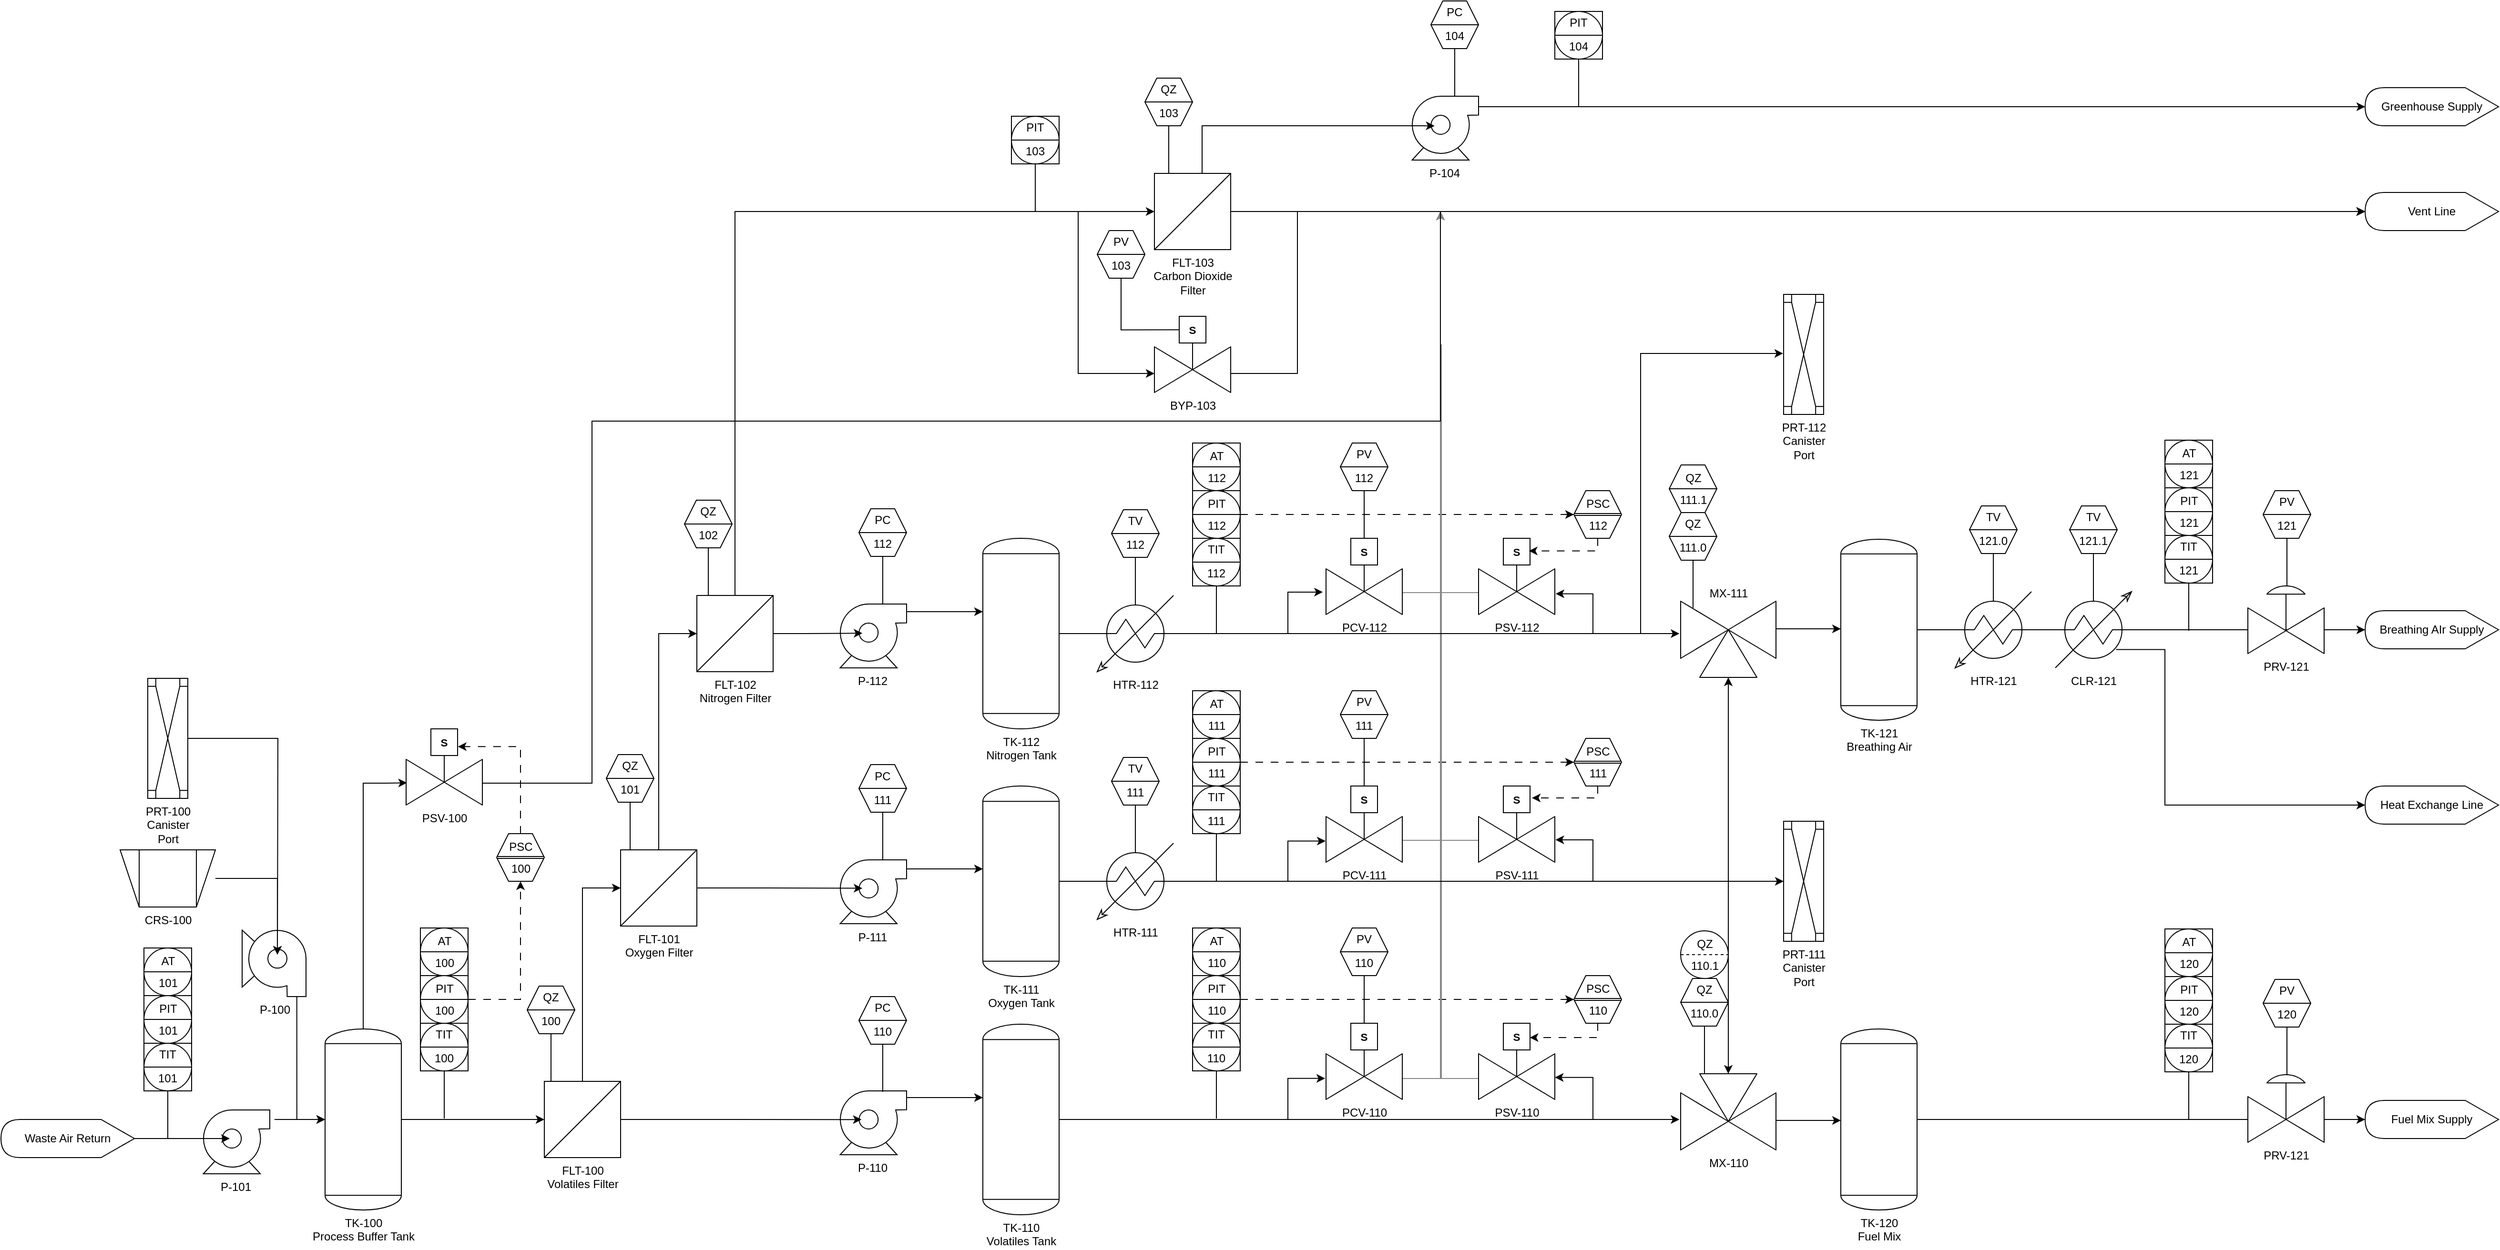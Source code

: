 <mxfile version="28.1.2" pages="5">
  <diagram name="Atmospherics-GAS" id="klpld16l1SvacsK7TWo8">
    <mxGraphModel dx="5704" dy="3556" grid="1" gridSize="10" guides="1" tooltips="1" connect="1" arrows="1" fold="1" page="1" pageScale="1" pageWidth="3400" pageHeight="2600" math="0" shadow="0">
      <root>
        <mxCell id="0" />
        <mxCell id="1" parent="0" />
        <mxCell id="jEu9If5KglZm3IQ-kaiZ-204" value="P-104" style="shape=mxgraph.pid.pumps.gas_blower;html=1;pointerEvents=1;align=center;verticalLabelPosition=bottom;verticalAlign=top;dashed=0;flipH=1;" vertex="1" parent="1">
          <mxGeometry x="1888" y="680" width="72" height="67" as="geometry" />
        </mxCell>
        <mxCell id="jEu9If5KglZm3IQ-kaiZ-180" value="P-100" style="shape=mxgraph.pid.pumps.gas_blower;html=1;pointerEvents=1;align=center;verticalLabelPosition=bottom;verticalAlign=top;dashed=0;flipH=1;direction=north;" vertex="1" parent="1">
          <mxGeometry x="663" y="1553" width="67" height="72" as="geometry" />
        </mxCell>
        <mxCell id="jEu9If5KglZm3IQ-kaiZ-177" style="edgeStyle=orthogonalEdgeStyle;rounded=0;orthogonalLoop=1;jettySize=auto;html=1;entryX=0.492;entryY=1.012;entryDx=0;entryDy=0;entryPerimeter=0;" edge="1" parent="1" source="jEu9If5KglZm3IQ-kaiZ-5" target="jEu9If5KglZm3IQ-kaiZ-176">
          <mxGeometry relative="1" as="geometry">
            <Array as="points">
              <mxPoint x="2130" y="1244" />
              <mxPoint x="2130" y="950" />
            </Array>
          </mxGeometry>
        </mxCell>
        <mxCell id="jEu9If5KglZm3IQ-kaiZ-1" value="TK-100&lt;br&gt;Process Buffer Tank" style="shape=mxgraph.pid.vessels.tank;html=1;pointerEvents=1;align=center;verticalLabelPosition=bottom;verticalAlign=top;dashed=0;" vertex="1" parent="1">
          <mxGeometry x="750" y="1659" width="80" height="190" as="geometry" />
        </mxCell>
        <mxCell id="jEu9If5KglZm3IQ-kaiZ-26" style="edgeStyle=orthogonalEdgeStyle;rounded=0;orthogonalLoop=1;jettySize=auto;html=1;entryX=-0.013;entryY=0.4;entryDx=0;entryDy=0;entryPerimeter=0;" edge="1" parent="1" source="jEu9If5KglZm3IQ-kaiZ-3" target="jEu9If5KglZm3IQ-kaiZ-25">
          <mxGeometry relative="1" as="geometry" />
        </mxCell>
        <mxCell id="jEu9If5KglZm3IQ-kaiZ-3" value="TK-110&lt;br&gt;Volatiles Tank" style="shape=mxgraph.pid.vessels.tank;html=1;pointerEvents=1;align=center;verticalLabelPosition=bottom;verticalAlign=top;dashed=0;" vertex="1" parent="1">
          <mxGeometry x="1440" y="1654" width="80" height="200" as="geometry" />
        </mxCell>
        <mxCell id="jEu9If5KglZm3IQ-kaiZ-33" style="edgeStyle=orthogonalEdgeStyle;rounded=0;orthogonalLoop=1;jettySize=auto;html=1;" edge="1" parent="1" source="jEu9If5KglZm3IQ-kaiZ-4" target="jEu9If5KglZm3IQ-kaiZ-28">
          <mxGeometry relative="1" as="geometry" />
        </mxCell>
        <mxCell id="jEu9If5KglZm3IQ-kaiZ-34" style="edgeStyle=orthogonalEdgeStyle;rounded=0;orthogonalLoop=1;jettySize=auto;html=1;" edge="1" parent="1" source="jEu9If5KglZm3IQ-kaiZ-46" target="jEu9If5KglZm3IQ-kaiZ-25">
          <mxGeometry relative="1" as="geometry" />
        </mxCell>
        <mxCell id="jEu9If5KglZm3IQ-kaiZ-4" value="TK-111&lt;div&gt;Oxygen Tank&lt;/div&gt;" style="shape=mxgraph.pid.vessels.tank;html=1;pointerEvents=1;align=center;verticalLabelPosition=bottom;verticalAlign=top;dashed=0;" vertex="1" parent="1">
          <mxGeometry x="1440" y="1404" width="80" height="200" as="geometry" />
        </mxCell>
        <mxCell id="jEu9If5KglZm3IQ-kaiZ-5" value="TK-112&lt;br&gt;Nitrogen Tank" style="shape=mxgraph.pid.vessels.tank;html=1;pointerEvents=1;align=center;verticalLabelPosition=bottom;verticalAlign=top;dashed=0;" vertex="1" parent="1">
          <mxGeometry x="1440" y="1144" width="80" height="200" as="geometry" />
        </mxCell>
        <mxCell id="jEu9If5KglZm3IQ-kaiZ-8" value="TK-120&lt;br&gt;Fuel Mix" style="shape=mxgraph.pid.vessels.tank;html=1;pointerEvents=1;align=center;verticalLabelPosition=bottom;verticalAlign=top;dashed=0;" vertex="1" parent="1">
          <mxGeometry x="2340" y="1659" width="80" height="190" as="geometry" />
        </mxCell>
        <mxCell id="jEu9If5KglZm3IQ-kaiZ-9" value="TK-121&lt;div&gt;Breathing Air&lt;/div&gt;" style="shape=mxgraph.pid.vessels.tank;html=1;pointerEvents=1;align=center;verticalLabelPosition=bottom;verticalAlign=top;dashed=0;" vertex="1" parent="1">
          <mxGeometry x="2340" y="1145" width="80" height="190" as="geometry" />
        </mxCell>
        <mxCell id="jEu9If5KglZm3IQ-kaiZ-12" value="P-101" style="shape=mxgraph.pid.pumps.gas_blower;html=1;pointerEvents=1;align=center;verticalLabelPosition=bottom;verticalAlign=top;dashed=0;flipH=1;" vertex="1" parent="1">
          <mxGeometry x="620" y="1744" width="72" height="67" as="geometry" />
        </mxCell>
        <mxCell id="jEu9If5KglZm3IQ-kaiZ-13" value="FLT-100&lt;div&gt;Volatiles Filter&lt;/div&gt;" style="verticalLabelPosition=bottom;align=center;dashed=0;html=1;verticalAlign=top;shape=mxgraph.pid.filters.filter;" vertex="1" parent="1">
          <mxGeometry x="980" y="1714" width="80" height="80" as="geometry" />
        </mxCell>
        <mxCell id="jEu9If5KglZm3IQ-kaiZ-14" value="FLT-101&lt;div&gt;Oxygen Filter&lt;/div&gt;" style="verticalLabelPosition=bottom;align=center;dashed=0;html=1;verticalAlign=top;shape=mxgraph.pid.filters.filter;" vertex="1" parent="1">
          <mxGeometry x="1060" y="1471" width="80" height="80" as="geometry" />
        </mxCell>
        <mxCell id="jEu9If5KglZm3IQ-kaiZ-15" value="FLT-102&lt;div&gt;Nitrogen Filter&lt;/div&gt;" style="verticalLabelPosition=bottom;align=center;dashed=0;html=1;verticalAlign=top;shape=mxgraph.pid.filters.filter;" vertex="1" parent="1">
          <mxGeometry x="1140" y="1204" width="80" height="80" as="geometry" />
        </mxCell>
        <mxCell id="jEu9If5KglZm3IQ-kaiZ-16" style="edgeStyle=orthogonalEdgeStyle;rounded=0;orthogonalLoop=1;jettySize=auto;html=1;entryX=0;entryY=0.5;entryDx=0;entryDy=0;entryPerimeter=0;" edge="1" parent="1" source="jEu9If5KglZm3IQ-kaiZ-13" target="jEu9If5KglZm3IQ-kaiZ-14">
          <mxGeometry relative="1" as="geometry" />
        </mxCell>
        <mxCell id="jEu9If5KglZm3IQ-kaiZ-17" style="edgeStyle=orthogonalEdgeStyle;rounded=0;orthogonalLoop=1;jettySize=auto;html=1;entryX=0;entryY=0.5;entryDx=0;entryDy=0;entryPerimeter=0;" edge="1" parent="1" source="jEu9If5KglZm3IQ-kaiZ-14" target="jEu9If5KglZm3IQ-kaiZ-15">
          <mxGeometry relative="1" as="geometry" />
        </mxCell>
        <mxCell id="jEu9If5KglZm3IQ-kaiZ-22" style="edgeStyle=orthogonalEdgeStyle;rounded=0;orthogonalLoop=1;jettySize=auto;html=1;entryX=0;entryY=0.5;entryDx=0;entryDy=0;entryPerimeter=0;" edge="1" parent="1" source="jEu9If5KglZm3IQ-kaiZ-1" target="jEu9If5KglZm3IQ-kaiZ-13">
          <mxGeometry relative="1" as="geometry" />
        </mxCell>
        <mxCell id="jEu9If5KglZm3IQ-kaiZ-23" style="edgeStyle=orthogonalEdgeStyle;rounded=0;orthogonalLoop=1;jettySize=auto;html=1;entryX=0;entryY=0.5;entryDx=0;entryDy=0;entryPerimeter=0;exitX=-0.069;exitY=0.149;exitDx=0;exitDy=0;exitPerimeter=0;" edge="1" parent="1" source="jEu9If5KglZm3IQ-kaiZ-12" target="jEu9If5KglZm3IQ-kaiZ-1">
          <mxGeometry relative="1" as="geometry" />
        </mxCell>
        <mxCell id="jEu9If5KglZm3IQ-kaiZ-61" style="edgeStyle=orthogonalEdgeStyle;rounded=0;orthogonalLoop=1;jettySize=auto;html=1;exitX=0.985;exitY=0.387;exitDx=0;exitDy=0;exitPerimeter=0;" edge="1" parent="1" source="jEu9If5KglZm3IQ-kaiZ-25">
          <mxGeometry relative="1" as="geometry">
            <mxPoint x="2340" y="1755" as="targetPoint" />
          </mxGeometry>
        </mxCell>
        <mxCell id="jEu9If5KglZm3IQ-kaiZ-25" value="MX-110" style="verticalLabelPosition=bottom;align=center;html=1;verticalAlign=top;pointerEvents=1;dashed=0;shape=mxgraph.pid2valves.valve;valveType=threeWay;actuator=none;flipV=1;" vertex="1" parent="1">
          <mxGeometry x="2172" y="1706" width="100" height="80" as="geometry" />
        </mxCell>
        <mxCell id="jEu9If5KglZm3IQ-kaiZ-62" style="edgeStyle=orthogonalEdgeStyle;rounded=0;orthogonalLoop=1;jettySize=auto;html=1;" edge="1" parent="1">
          <mxGeometry relative="1" as="geometry">
            <mxPoint x="2272" y="1239" as="sourcePoint" />
            <mxPoint x="2340" y="1239" as="targetPoint" />
            <Array as="points">
              <mxPoint x="2320" y="1239" />
              <mxPoint x="2320" y="1239" />
            </Array>
          </mxGeometry>
        </mxCell>
        <mxCell id="jEu9If5KglZm3IQ-kaiZ-28" value="" style="verticalLabelPosition=bottom;align=center;html=1;verticalAlign=top;pointerEvents=1;dashed=0;shape=mxgraph.pid2valves.valve;valveType=threeWay;actuator=none;flipV=0;" vertex="1" parent="1">
          <mxGeometry x="2172" y="1210" width="100" height="80" as="geometry" />
        </mxCell>
        <mxCell id="jEu9If5KglZm3IQ-kaiZ-30" style="edgeStyle=orthogonalEdgeStyle;rounded=0;orthogonalLoop=1;jettySize=auto;html=1;exitX=1;exitY=0.5;exitDx=0;exitDy=0;exitPerimeter=0;entryX=-0.013;entryY=0.425;entryDx=0;entryDy=0;entryPerimeter=0;" edge="1" parent="1" source="jEu9If5KglZm3IQ-kaiZ-5" target="jEu9If5KglZm3IQ-kaiZ-28">
          <mxGeometry relative="1" as="geometry" />
        </mxCell>
        <mxCell id="jEu9If5KglZm3IQ-kaiZ-38" value="Vent Line" style="shape=display;whiteSpace=wrap;html=1;flipH=1;" vertex="1" parent="1">
          <mxGeometry x="2890" y="781" width="140" height="40" as="geometry" />
        </mxCell>
        <mxCell id="jEu9If5KglZm3IQ-kaiZ-51" value="&lt;table cellpadding=&quot;0&quot; cellspacing=&quot;0&quot; style=&quot;font-size:1em;width:100%;height:100%;&quot;&gt;&lt;tbody&gt;&lt;tr&gt;&lt;td align=&quot;center&quot; height=&quot;25&quot;&gt;TIT&lt;/td&gt;&lt;/tr&gt;&lt;tr&gt;&lt;td align=&quot;center&quot; height=&quot;25&quot;&gt;112&lt;/td&gt;&lt;/tr&gt;&lt;tr&gt;&lt;td align=&quot;center&quot; valign=&quot;bottom&quot;&gt;&lt;/td&gt;&lt;/tr&gt;&lt;/tbody&gt;&lt;/table&gt;" style="html=1;outlineConnect=0;align=center;dashed=0;shape=mxgraph.pid2inst.indicator;mounting=room;overflow=fill;indType=ctrl" vertex="1" parent="1">
          <mxGeometry x="1660" y="1144" width="50" height="100" as="geometry" />
        </mxCell>
        <mxCell id="jEu9If5KglZm3IQ-kaiZ-115" style="edgeStyle=orthogonalEdgeStyle;rounded=0;orthogonalLoop=1;jettySize=auto;html=1;dashed=1;dashPattern=8 8;" edge="1" parent="1" source="jEu9If5KglZm3IQ-kaiZ-53" target="jEu9If5KglZm3IQ-kaiZ-111">
          <mxGeometry relative="1" as="geometry" />
        </mxCell>
        <mxCell id="jEu9If5KglZm3IQ-kaiZ-53" value="&lt;table cellpadding=&quot;4&quot; cellspacing=&quot;0&quot; border=&quot;0&quot; style=&quot;font-size:1em;width:100%;height:100%;&quot;&gt;&lt;tbody&gt;&lt;tr&gt;&lt;td&gt;PIT&lt;/td&gt;&lt;/tr&gt;&lt;tr&gt;&lt;td&gt;112&lt;/td&gt;&lt;/tr&gt;&lt;/tbody&gt;&lt;/table&gt; " style="html=1;outlineConnect=0;align=center;dashed=0;aspect=fixed;shape=mxgraph.pid2inst.sharedCont;mounting=room" vertex="1" parent="1">
          <mxGeometry x="1660" y="1094" width="50" height="50" as="geometry" />
        </mxCell>
        <mxCell id="jEu9If5KglZm3IQ-kaiZ-54" value="&lt;table cellpadding=&quot;4&quot; cellspacing=&quot;0&quot; border=&quot;0&quot; style=&quot;font-size:1em;width:100%;height:100%;&quot;&gt;&lt;tbody&gt;&lt;tr&gt;&lt;td&gt;AT&lt;/td&gt;&lt;/tr&gt;&lt;tr&gt;&lt;td&gt;112&lt;/td&gt;&lt;/tr&gt;&lt;/tbody&gt;&lt;/table&gt; " style="html=1;outlineConnect=0;align=center;dashed=0;aspect=fixed;shape=mxgraph.pid2inst.sharedCont;mounting=room" vertex="1" parent="1">
          <mxGeometry x="1660" y="1044" width="50" height="50" as="geometry" />
        </mxCell>
        <mxCell id="jEu9If5KglZm3IQ-kaiZ-55" value="&lt;table cellpadding=&quot;0&quot; cellspacing=&quot;0&quot; style=&quot;font-size:1em;width:100%;height:100%;&quot;&gt;&lt;tbody&gt;&lt;tr&gt;&lt;td align=&quot;center&quot; height=&quot;25&quot;&gt;TIT&lt;/td&gt;&lt;/tr&gt;&lt;tr&gt;&lt;td align=&quot;center&quot; height=&quot;25&quot;&gt;111&lt;/td&gt;&lt;/tr&gt;&lt;tr&gt;&lt;td align=&quot;center&quot; valign=&quot;bottom&quot;&gt;&lt;/td&gt;&lt;/tr&gt;&lt;/tbody&gt;&lt;/table&gt;" style="html=1;outlineConnect=0;align=center;dashed=0;shape=mxgraph.pid2inst.indicator;mounting=room;overflow=fill;indType=ctrl" vertex="1" parent="1">
          <mxGeometry x="1660" y="1404" width="50" height="100" as="geometry" />
        </mxCell>
        <mxCell id="jEu9If5KglZm3IQ-kaiZ-114" style="edgeStyle=orthogonalEdgeStyle;rounded=0;orthogonalLoop=1;jettySize=auto;html=1;entryX=0;entryY=0.5;entryDx=0;entryDy=0;dashed=1;dashPattern=8 8;" edge="1" parent="1" source="jEu9If5KglZm3IQ-kaiZ-56" target="jEu9If5KglZm3IQ-kaiZ-110">
          <mxGeometry relative="1" as="geometry" />
        </mxCell>
        <mxCell id="jEu9If5KglZm3IQ-kaiZ-56" value="&lt;table cellpadding=&quot;4&quot; cellspacing=&quot;0&quot; border=&quot;0&quot; style=&quot;font-size:1em;width:100%;height:100%;&quot;&gt;&lt;tbody&gt;&lt;tr&gt;&lt;td&gt;PIT&lt;/td&gt;&lt;/tr&gt;&lt;tr&gt;&lt;td&gt;111&lt;/td&gt;&lt;/tr&gt;&lt;/tbody&gt;&lt;/table&gt; " style="html=1;outlineConnect=0;align=center;dashed=0;aspect=fixed;shape=mxgraph.pid2inst.sharedCont;mounting=room" vertex="1" parent="1">
          <mxGeometry x="1660" y="1354" width="50" height="50" as="geometry" />
        </mxCell>
        <mxCell id="jEu9If5KglZm3IQ-kaiZ-57" value="&lt;table cellpadding=&quot;4&quot; cellspacing=&quot;0&quot; border=&quot;0&quot; style=&quot;font-size:1em;width:100%;height:100%;&quot;&gt;&lt;tbody&gt;&lt;tr&gt;&lt;td&gt;AT&lt;/td&gt;&lt;/tr&gt;&lt;tr&gt;&lt;td&gt;111&lt;/td&gt;&lt;/tr&gt;&lt;/tbody&gt;&lt;/table&gt; " style="html=1;outlineConnect=0;align=center;dashed=0;aspect=fixed;shape=mxgraph.pid2inst.sharedCont;mounting=room" vertex="1" parent="1">
          <mxGeometry x="1660" y="1304" width="50" height="50" as="geometry" />
        </mxCell>
        <mxCell id="jEu9If5KglZm3IQ-kaiZ-58" value="&lt;table cellpadding=&quot;0&quot; cellspacing=&quot;0&quot; style=&quot;font-size:1em;width:100%;height:100%;&quot;&gt;&lt;tbody&gt;&lt;tr&gt;&lt;td align=&quot;center&quot; height=&quot;25&quot;&gt;TIT&lt;/td&gt;&lt;/tr&gt;&lt;tr&gt;&lt;td align=&quot;center&quot; height=&quot;25&quot;&gt;110&lt;/td&gt;&lt;/tr&gt;&lt;tr&gt;&lt;td align=&quot;center&quot; valign=&quot;bottom&quot;&gt;&lt;/td&gt;&lt;/tr&gt;&lt;/tbody&gt;&lt;/table&gt;" style="html=1;outlineConnect=0;align=center;dashed=0;shape=mxgraph.pid2inst.indicator;mounting=room;overflow=fill;indType=ctrl" vertex="1" parent="1">
          <mxGeometry x="1660" y="1653" width="50" height="100" as="geometry" />
        </mxCell>
        <mxCell id="jEu9If5KglZm3IQ-kaiZ-102" style="edgeStyle=orthogonalEdgeStyle;rounded=0;orthogonalLoop=1;jettySize=auto;html=1;dashed=1;dashPattern=8 8;" edge="1" parent="1" source="jEu9If5KglZm3IQ-kaiZ-59" target="jEu9If5KglZm3IQ-kaiZ-101">
          <mxGeometry relative="1" as="geometry" />
        </mxCell>
        <mxCell id="jEu9If5KglZm3IQ-kaiZ-59" value="&lt;table cellpadding=&quot;4&quot; cellspacing=&quot;0&quot; border=&quot;0&quot; style=&quot;font-size:1em;width:100%;height:100%;&quot;&gt;&lt;tbody&gt;&lt;tr&gt;&lt;td&gt;PIT&lt;/td&gt;&lt;/tr&gt;&lt;tr&gt;&lt;td&gt;110&lt;/td&gt;&lt;/tr&gt;&lt;/tbody&gt;&lt;/table&gt; " style="html=1;outlineConnect=0;align=center;dashed=0;aspect=fixed;shape=mxgraph.pid2inst.sharedCont;mounting=room" vertex="1" parent="1">
          <mxGeometry x="1660" y="1603" width="50" height="50" as="geometry" />
        </mxCell>
        <mxCell id="jEu9If5KglZm3IQ-kaiZ-60" value="&lt;table cellpadding=&quot;4&quot; cellspacing=&quot;0&quot; border=&quot;0&quot; style=&quot;font-size:1em;width:100%;height:100%;&quot;&gt;&lt;tbody&gt;&lt;tr&gt;&lt;td&gt;AT&lt;/td&gt;&lt;/tr&gt;&lt;tr&gt;&lt;td&gt;110&lt;/td&gt;&lt;/tr&gt;&lt;/tbody&gt;&lt;/table&gt; " style="html=1;outlineConnect=0;align=center;dashed=0;aspect=fixed;shape=mxgraph.pid2inst.sharedCont;mounting=room" vertex="1" parent="1">
          <mxGeometry x="1660" y="1553" width="50" height="50" as="geometry" />
        </mxCell>
        <mxCell id="jEu9If5KglZm3IQ-kaiZ-68" value="&lt;table cellpadding=&quot;0&quot; cellspacing=&quot;0&quot; style=&quot;font-size:1em;width:100%;height:100%;&quot;&gt;&lt;tbody&gt;&lt;tr&gt;&lt;td align=&quot;center&quot; height=&quot;25&quot;&gt;TV&lt;/td&gt;&lt;/tr&gt;&lt;tr&gt;&lt;td align=&quot;center&quot; height=&quot;25&quot;&gt;112&lt;/td&gt;&lt;/tr&gt;&lt;tr&gt;&lt;td align=&quot;center&quot; valign=&quot;bottom&quot;&gt;&lt;/td&gt;&lt;/tr&gt;&lt;/tbody&gt;&lt;/table&gt;" style="html=1;outlineConnect=0;align=center;dashed=0;shape=mxgraph.pid2inst.indicator;mounting=room;overflow=fill;indType=func" vertex="1" parent="1">
          <mxGeometry x="1575" y="1114" width="50" height="100" as="geometry" />
        </mxCell>
        <mxCell id="jEu9If5KglZm3IQ-kaiZ-70" value="&lt;table cellpadding=&quot;0&quot; cellspacing=&quot;0&quot; style=&quot;font-size:1em;width:100%;height:100%;&quot;&gt;&lt;tbody&gt;&lt;tr&gt;&lt;td align=&quot;center&quot; height=&quot;25&quot;&gt;TV&lt;/td&gt;&lt;/tr&gt;&lt;tr&gt;&lt;td align=&quot;center&quot; height=&quot;25&quot;&gt;111&lt;/td&gt;&lt;/tr&gt;&lt;tr&gt;&lt;td align=&quot;center&quot; valign=&quot;bottom&quot;&gt;&lt;/td&gt;&lt;/tr&gt;&lt;/tbody&gt;&lt;/table&gt;" style="html=1;outlineConnect=0;align=center;dashed=0;shape=mxgraph.pid2inst.indicator;mounting=room;overflow=fill;indType=func" vertex="1" parent="1">
          <mxGeometry x="1575" y="1374" width="50" height="100" as="geometry" />
        </mxCell>
        <mxCell id="jEu9If5KglZm3IQ-kaiZ-71" value="&lt;table cellpadding=&quot;0&quot; cellspacing=&quot;0&quot; style=&quot;font-size:1em;width:100%;height:100%;&quot;&gt;&lt;tbody&gt;&lt;tr&gt;&lt;td align=&quot;center&quot; height=&quot;25&quot;&gt;QZ&lt;/td&gt;&lt;/tr&gt;&lt;tr&gt;&lt;td align=&quot;center&quot; height=&quot;25&quot;&gt;110.0&lt;/td&gt;&lt;/tr&gt;&lt;tr&gt;&lt;td align=&quot;center&quot; valign=&quot;bottom&quot;&gt;&lt;/td&gt;&lt;/tr&gt;&lt;/tbody&gt;&lt;/table&gt;" style="html=1;outlineConnect=0;align=center;dashed=0;shape=mxgraph.pid2inst.indicator;mounting=room;overflow=fill;indType=func" vertex="1" parent="1">
          <mxGeometry x="2172" y="1606" width="50" height="100" as="geometry" />
        </mxCell>
        <mxCell id="jEu9If5KglZm3IQ-kaiZ-82" style="edgeStyle=orthogonalEdgeStyle;rounded=0;orthogonalLoop=1;jettySize=auto;html=1;strokeColor=#888888;" edge="1" parent="1" source="jEu9If5KglZm3IQ-kaiZ-73">
          <mxGeometry relative="1" as="geometry">
            <mxPoint x="1920" y="801" as="targetPoint" />
            <Array as="points">
              <mxPoint x="1920" y="1201" />
            </Array>
          </mxGeometry>
        </mxCell>
        <mxCell id="jEu9If5KglZm3IQ-kaiZ-73" value="PCV-112" style="verticalLabelPosition=bottom;align=center;html=1;verticalAlign=top;pointerEvents=1;dashed=0;shape=mxgraph.pid2valves.valve;valveType=gate;actuator=solenoid;direction=east;horizontal=1;" vertex="1" parent="1">
          <mxGeometry x="1800" y="1144" width="80" height="80" as="geometry" />
        </mxCell>
        <mxCell id="jEu9If5KglZm3IQ-kaiZ-83" style="edgeStyle=orthogonalEdgeStyle;rounded=0;orthogonalLoop=1;jettySize=auto;html=1;strokeColor=#888888;" edge="1" parent="1" source="jEu9If5KglZm3IQ-kaiZ-74">
          <mxGeometry relative="1" as="geometry">
            <mxPoint x="1920" y="801" as="targetPoint" />
            <Array as="points">
              <mxPoint x="1920" y="1201" />
            </Array>
          </mxGeometry>
        </mxCell>
        <mxCell id="jEu9If5KglZm3IQ-kaiZ-74" value="PSV-112" style="verticalLabelPosition=bottom;align=center;html=1;verticalAlign=top;pointerEvents=1;dashed=0;shape=mxgraph.pid2valves.valve;valveType=gate;actuator=solenoid;direction=east;horizontal=1;" vertex="1" parent="1">
          <mxGeometry x="1960" y="1144" width="80" height="80" as="geometry" />
        </mxCell>
        <mxCell id="jEu9If5KglZm3IQ-kaiZ-86" style="edgeStyle=orthogonalEdgeStyle;rounded=0;orthogonalLoop=1;jettySize=auto;html=1;strokeColor=#888888;" edge="1" parent="1" source="jEu9If5KglZm3IQ-kaiZ-75">
          <mxGeometry relative="1" as="geometry">
            <mxPoint x="1920" y="801" as="targetPoint" />
            <Array as="points">
              <mxPoint x="1921" y="1461" />
              <mxPoint x="1921" y="941" />
              <mxPoint x="1920" y="941" />
            </Array>
          </mxGeometry>
        </mxCell>
        <mxCell id="jEu9If5KglZm3IQ-kaiZ-75" value="PCV-111" style="verticalLabelPosition=bottom;align=center;html=1;verticalAlign=top;pointerEvents=1;dashed=0;shape=mxgraph.pid2valves.valve;valveType=gate;actuator=solenoid;direction=east;horizontal=1;" vertex="1" parent="1">
          <mxGeometry x="1800" y="1404" width="80" height="80" as="geometry" />
        </mxCell>
        <mxCell id="jEu9If5KglZm3IQ-kaiZ-85" style="edgeStyle=orthogonalEdgeStyle;rounded=0;orthogonalLoop=1;jettySize=auto;html=1;strokeColor=#888888;" edge="1" parent="1" source="jEu9If5KglZm3IQ-kaiZ-76">
          <mxGeometry relative="1" as="geometry">
            <mxPoint x="1920" y="801" as="targetPoint" />
            <Array as="points">
              <mxPoint x="1921" y="1461" />
              <mxPoint x="1921" y="941" />
              <mxPoint x="1920" y="941" />
            </Array>
          </mxGeometry>
        </mxCell>
        <mxCell id="jEu9If5KglZm3IQ-kaiZ-76" value="PSV-111" style="verticalLabelPosition=bottom;align=center;html=1;verticalAlign=top;pointerEvents=1;dashed=0;shape=mxgraph.pid2valves.valve;valveType=gate;actuator=solenoid;direction=east;horizontal=1;" vertex="1" parent="1">
          <mxGeometry x="1960" y="1404" width="80" height="80" as="geometry" />
        </mxCell>
        <mxCell id="jEu9If5KglZm3IQ-kaiZ-81" style="edgeStyle=orthogonalEdgeStyle;rounded=0;orthogonalLoop=1;jettySize=auto;html=1;strokeColor=#888888;" edge="1" parent="1" source="jEu9If5KglZm3IQ-kaiZ-77">
          <mxGeometry relative="1" as="geometry">
            <mxPoint x="1920" y="801" as="targetPoint" />
            <Array as="points">
              <mxPoint x="1920" y="1711" />
            </Array>
          </mxGeometry>
        </mxCell>
        <mxCell id="jEu9If5KglZm3IQ-kaiZ-77" value="PCV-110" style="verticalLabelPosition=bottom;align=center;html=1;verticalAlign=top;pointerEvents=1;dashed=0;shape=mxgraph.pid2valves.valve;valveType=gate;actuator=solenoid;direction=east;horizontal=1;" vertex="1" parent="1">
          <mxGeometry x="1800" y="1653" width="80" height="80" as="geometry" />
        </mxCell>
        <mxCell id="jEu9If5KglZm3IQ-kaiZ-84" style="edgeStyle=orthogonalEdgeStyle;rounded=0;orthogonalLoop=1;jettySize=auto;html=1;strokeColor=#888888;" edge="1" parent="1" source="jEu9If5KglZm3IQ-kaiZ-78">
          <mxGeometry relative="1" as="geometry">
            <mxPoint x="1920" y="801" as="targetPoint" />
            <Array as="points">
              <mxPoint x="1921" y="1711" />
              <mxPoint x="1921" y="941" />
              <mxPoint x="1920" y="941" />
            </Array>
          </mxGeometry>
        </mxCell>
        <mxCell id="jEu9If5KglZm3IQ-kaiZ-78" value="PSV-110" style="verticalLabelPosition=bottom;align=center;html=1;verticalAlign=top;pointerEvents=1;dashed=0;shape=mxgraph.pid2valves.valve;valveType=gate;actuator=solenoid;direction=east;horizontal=1;" vertex="1" parent="1">
          <mxGeometry x="1960" y="1653" width="80" height="80" as="geometry" />
        </mxCell>
        <mxCell id="jEu9If5KglZm3IQ-kaiZ-79" style="edgeStyle=orthogonalEdgeStyle;rounded=0;orthogonalLoop=1;jettySize=auto;html=1;entryX=-0.012;entryY=0.724;entryDx=0;entryDy=0;entryPerimeter=0;" edge="1" parent="1" source="jEu9If5KglZm3IQ-kaiZ-3" target="jEu9If5KglZm3IQ-kaiZ-77">
          <mxGeometry relative="1" as="geometry">
            <Array as="points">
              <mxPoint x="1760" y="1754" />
              <mxPoint x="1760" y="1711" />
            </Array>
          </mxGeometry>
        </mxCell>
        <mxCell id="jEu9If5KglZm3IQ-kaiZ-80" style="edgeStyle=orthogonalEdgeStyle;rounded=0;orthogonalLoop=1;jettySize=auto;html=1;entryX=1.001;entryY=0.711;entryDx=0;entryDy=0;entryPerimeter=0;" edge="1" parent="1" source="jEu9If5KglZm3IQ-kaiZ-3" target="jEu9If5KglZm3IQ-kaiZ-78">
          <mxGeometry relative="1" as="geometry">
            <Array as="points">
              <mxPoint x="2080" y="1754" />
              <mxPoint x="2080" y="1710" />
            </Array>
          </mxGeometry>
        </mxCell>
        <mxCell id="jEu9If5KglZm3IQ-kaiZ-87" style="edgeStyle=orthogonalEdgeStyle;rounded=0;orthogonalLoop=1;jettySize=auto;html=1;entryX=-0.006;entryY=0.722;entryDx=0;entryDy=0;entryPerimeter=0;" edge="1" parent="1" source="jEu9If5KglZm3IQ-kaiZ-4" target="jEu9If5KglZm3IQ-kaiZ-75">
          <mxGeometry relative="1" as="geometry">
            <Array as="points">
              <mxPoint x="1760" y="1504" />
              <mxPoint x="1760" y="1462" />
            </Array>
          </mxGeometry>
        </mxCell>
        <mxCell id="jEu9If5KglZm3IQ-kaiZ-88" style="edgeStyle=orthogonalEdgeStyle;rounded=0;orthogonalLoop=1;jettySize=auto;html=1;entryX=1.009;entryY=0.706;entryDx=0;entryDy=0;entryPerimeter=0;" edge="1" parent="1" source="jEu9If5KglZm3IQ-kaiZ-4" target="jEu9If5KglZm3IQ-kaiZ-76">
          <mxGeometry relative="1" as="geometry">
            <Array as="points">
              <mxPoint x="2080" y="1504" />
              <mxPoint x="2080" y="1461" />
            </Array>
          </mxGeometry>
        </mxCell>
        <mxCell id="jEu9If5KglZm3IQ-kaiZ-89" style="edgeStyle=orthogonalEdgeStyle;rounded=0;orthogonalLoop=1;jettySize=auto;html=1;entryX=-0.042;entryY=0.706;entryDx=0;entryDy=0;entryPerimeter=0;" edge="1" parent="1" source="jEu9If5KglZm3IQ-kaiZ-5" target="jEu9If5KglZm3IQ-kaiZ-73">
          <mxGeometry relative="1" as="geometry">
            <Array as="points">
              <mxPoint x="1760" y="1244" />
              <mxPoint x="1760" y="1201" />
            </Array>
          </mxGeometry>
        </mxCell>
        <mxCell id="jEu9If5KglZm3IQ-kaiZ-90" style="edgeStyle=orthogonalEdgeStyle;rounded=0;orthogonalLoop=1;jettySize=auto;html=1;entryX=1.011;entryY=0.728;entryDx=0;entryDy=0;entryPerimeter=0;" edge="1" parent="1" source="jEu9If5KglZm3IQ-kaiZ-5" target="jEu9If5KglZm3IQ-kaiZ-74">
          <mxGeometry relative="1" as="geometry">
            <Array as="points">
              <mxPoint x="2080" y="1244" />
              <mxPoint x="2080" y="1202" />
            </Array>
          </mxGeometry>
        </mxCell>
        <mxCell id="jEu9If5KglZm3IQ-kaiZ-48" value="HTR-112" style="shape=mxgraph.pid.heat_exchangers.heater;html=1;pointerEvents=1;align=center;verticalLabelPosition=bottom;verticalAlign=top;dashed=0;" vertex="1" parent="1">
          <mxGeometry x="1560" y="1204" width="80" height="80" as="geometry" />
        </mxCell>
        <mxCell id="jEu9If5KglZm3IQ-kaiZ-93" value="&lt;table cellpadding=&quot;0&quot; cellspacing=&quot;0&quot; style=&quot;font-size:1em;width:100%;height:100%;&quot;&gt;&lt;tbody&gt;&lt;tr&gt;&lt;td align=&quot;center&quot; height=&quot;25&quot;&gt;QZ&lt;/td&gt;&lt;/tr&gt;&lt;tr&gt;&lt;td align=&quot;center&quot; height=&quot;25&quot;&gt;111.0&lt;/td&gt;&lt;/tr&gt;&lt;tr&gt;&lt;td align=&quot;center&quot; valign=&quot;bottom&quot;&gt;&lt;/td&gt;&lt;/tr&gt;&lt;/tbody&gt;&lt;/table&gt;" style="html=1;outlineConnect=0;align=center;dashed=0;shape=mxgraph.pid2inst.indicator;mounting=room;overflow=fill;indType=func" vertex="1" parent="1">
          <mxGeometry x="2160" y="1117" width="50" height="100" as="geometry" />
        </mxCell>
        <mxCell id="jEu9If5KglZm3IQ-kaiZ-94" value="&lt;table cellpadding=&quot;4&quot; cellspacing=&quot;0&quot; border=&quot;0&quot; style=&quot;font-size:1em;width:100%;height:100%;&quot;&gt;&lt;tbody&gt;&lt;tr&gt;&lt;td&gt;QZ&lt;/td&gt;&lt;/tr&gt;&lt;tr&gt;&lt;td&gt;111.1&lt;/td&gt;&lt;/tr&gt;&lt;/tbody&gt;&lt;/table&gt; " style="html=1;outlineConnect=0;align=center;dashed=0;aspect=fixed;shape=mxgraph.pid2inst.compFunc;mounting=room" vertex="1" parent="1">
          <mxGeometry x="2160" y="1067" width="50" height="50" as="geometry" />
        </mxCell>
        <mxCell id="jEu9If5KglZm3IQ-kaiZ-95" value="&lt;table cellpadding=&quot;0&quot; cellspacing=&quot;0&quot; style=&quot;font-size:1em;width:100%;height:100%;&quot;&gt;&lt;tbody&gt;&lt;tr&gt;&lt;td align=&quot;center&quot; height=&quot;25&quot;&gt;PV&lt;/td&gt;&lt;/tr&gt;&lt;tr&gt;&lt;td align=&quot;center&quot; height=&quot;25&quot;&gt;112&lt;/td&gt;&lt;/tr&gt;&lt;tr&gt;&lt;td align=&quot;center&quot; valign=&quot;bottom&quot;&gt;&lt;/td&gt;&lt;/tr&gt;&lt;/tbody&gt;&lt;/table&gt;" style="html=1;outlineConnect=0;align=center;dashed=0;shape=mxgraph.pid2inst.indicator;mounting=room;overflow=fill;indType=func" vertex="1" parent="1">
          <mxGeometry x="1815" y="1044" width="50" height="100" as="geometry" />
        </mxCell>
        <mxCell id="jEu9If5KglZm3IQ-kaiZ-96" value="Waste Air Return" style="shape=display;whiteSpace=wrap;html=1;flipH=1;" vertex="1" parent="1">
          <mxGeometry x="410" y="1754" width="140" height="40" as="geometry" />
        </mxCell>
        <mxCell id="jEu9If5KglZm3IQ-kaiZ-97" style="edgeStyle=orthogonalEdgeStyle;rounded=0;orthogonalLoop=1;jettySize=auto;html=1;exitX=0;exitY=0.5;exitDx=0;exitDy=0;exitPerimeter=0;" edge="1" parent="1" source="jEu9If5KglZm3IQ-kaiZ-96">
          <mxGeometry relative="1" as="geometry">
            <mxPoint x="650" y="1774" as="targetPoint" />
          </mxGeometry>
        </mxCell>
        <mxCell id="jEu9If5KglZm3IQ-kaiZ-101" value="&lt;table cellpadding=&quot;4&quot; cellspacing=&quot;0&quot; border=&quot;0&quot; style=&quot;font-size:1em;width:100%;height:100%;&quot;&gt;&lt;tbody&gt;&lt;tr&gt;&lt;td&gt;PSC&lt;/td&gt;&lt;/tr&gt;&lt;tr&gt;&lt;td&gt;110&lt;/td&gt;&lt;/tr&gt;&lt;/tbody&gt;&lt;/table&gt; " style="html=1;outlineConnect=0;align=center;dashed=0;aspect=fixed;shape=mxgraph.pid2inst.compFunc;mounting=local" vertex="1" parent="1">
          <mxGeometry x="2060" y="1603" width="50" height="50" as="geometry" />
        </mxCell>
        <mxCell id="jEu9If5KglZm3IQ-kaiZ-103" style="edgeStyle=orthogonalEdgeStyle;rounded=0;orthogonalLoop=1;jettySize=auto;html=1;entryX=0.671;entryY=0.188;entryDx=0;entryDy=0;entryPerimeter=0;dashed=1;dashPattern=8 8;" edge="1" parent="1" source="jEu9If5KglZm3IQ-kaiZ-101" target="jEu9If5KglZm3IQ-kaiZ-78">
          <mxGeometry relative="1" as="geometry">
            <Array as="points">
              <mxPoint x="2085" y="1668" />
            </Array>
          </mxGeometry>
        </mxCell>
        <mxCell id="jEu9If5KglZm3IQ-kaiZ-104" value="&lt;table cellpadding=&quot;0&quot; cellspacing=&quot;0&quot; style=&quot;font-size:1em;width:100%;height:100%;&quot;&gt;&lt;tbody&gt;&lt;tr&gt;&lt;td align=&quot;center&quot; height=&quot;25&quot;&gt;PV&lt;/td&gt;&lt;/tr&gt;&lt;tr&gt;&lt;td align=&quot;center&quot; height=&quot;25&quot;&gt;110&lt;/td&gt;&lt;/tr&gt;&lt;tr&gt;&lt;td align=&quot;center&quot; valign=&quot;bottom&quot;&gt;&lt;/td&gt;&lt;/tr&gt;&lt;/tbody&gt;&lt;/table&gt;" style="html=1;outlineConnect=0;align=center;dashed=0;shape=mxgraph.pid2inst.indicator;mounting=room;overflow=fill;indType=func" vertex="1" parent="1">
          <mxGeometry x="1815" y="1553" width="50" height="100" as="geometry" />
        </mxCell>
        <mxCell id="jEu9If5KglZm3IQ-kaiZ-109" value="&lt;table cellpadding=&quot;0&quot; cellspacing=&quot;0&quot; style=&quot;font-size:1em;width:100%;height:100%;&quot;&gt;&lt;tbody&gt;&lt;tr&gt;&lt;td align=&quot;center&quot; height=&quot;25&quot;&gt;PV&lt;/td&gt;&lt;/tr&gt;&lt;tr&gt;&lt;td align=&quot;center&quot; height=&quot;25&quot;&gt;111&lt;/td&gt;&lt;/tr&gt;&lt;tr&gt;&lt;td align=&quot;center&quot; valign=&quot;bottom&quot;&gt;&lt;/td&gt;&lt;/tr&gt;&lt;/tbody&gt;&lt;/table&gt;" style="html=1;outlineConnect=0;align=center;dashed=0;shape=mxgraph.pid2inst.indicator;mounting=room;overflow=fill;indType=func" vertex="1" parent="1">
          <mxGeometry x="1815" y="1304" width="50" height="100" as="geometry" />
        </mxCell>
        <mxCell id="jEu9If5KglZm3IQ-kaiZ-110" value="&lt;table cellpadding=&quot;4&quot; cellspacing=&quot;0&quot; border=&quot;0&quot; style=&quot;font-size:1em;width:100%;height:100%;&quot;&gt;&lt;tbody&gt;&lt;tr&gt;&lt;td&gt;PSC&lt;/td&gt;&lt;/tr&gt;&lt;tr&gt;&lt;td&gt;111&lt;/td&gt;&lt;/tr&gt;&lt;/tbody&gt;&lt;/table&gt; " style="html=1;outlineConnect=0;align=center;dashed=0;aspect=fixed;shape=mxgraph.pid2inst.compFunc;mounting=local" vertex="1" parent="1">
          <mxGeometry x="2060" y="1354" width="50" height="50" as="geometry" />
        </mxCell>
        <mxCell id="jEu9If5KglZm3IQ-kaiZ-111" value="&lt;table cellpadding=&quot;4&quot; cellspacing=&quot;0&quot; border=&quot;0&quot; style=&quot;font-size:1em;width:100%;height:100%;&quot;&gt;&lt;tbody&gt;&lt;tr&gt;&lt;td&gt;PSC&lt;/td&gt;&lt;/tr&gt;&lt;tr&gt;&lt;td&gt;112&lt;/td&gt;&lt;/tr&gt;&lt;/tbody&gt;&lt;/table&gt; " style="html=1;outlineConnect=0;align=center;dashed=0;aspect=fixed;shape=mxgraph.pid2inst.compFunc;mounting=local" vertex="1" parent="1">
          <mxGeometry x="2060" y="1094" width="50" height="50" as="geometry" />
        </mxCell>
        <mxCell id="jEu9If5KglZm3IQ-kaiZ-112" style="edgeStyle=orthogonalEdgeStyle;rounded=0;orthogonalLoop=1;jettySize=auto;html=1;entryX=0.66;entryY=0.165;entryDx=0;entryDy=0;entryPerimeter=0;dashed=1;dashPattern=8 8;" edge="1" parent="1" source="jEu9If5KglZm3IQ-kaiZ-111" target="jEu9If5KglZm3IQ-kaiZ-74">
          <mxGeometry relative="1" as="geometry">
            <Array as="points">
              <mxPoint x="2085" y="1157" />
            </Array>
          </mxGeometry>
        </mxCell>
        <mxCell id="jEu9If5KglZm3IQ-kaiZ-113" style="edgeStyle=orthogonalEdgeStyle;rounded=0;orthogonalLoop=1;jettySize=auto;html=1;entryX=0.7;entryY=0.156;entryDx=0;entryDy=0;entryPerimeter=0;dashed=1;dashPattern=8 8;" edge="1" parent="1" source="jEu9If5KglZm3IQ-kaiZ-110" target="jEu9If5KglZm3IQ-kaiZ-76">
          <mxGeometry relative="1" as="geometry">
            <Array as="points">
              <mxPoint x="2085" y="1417" />
            </Array>
          </mxGeometry>
        </mxCell>
        <mxCell id="jEu9If5KglZm3IQ-kaiZ-116" value="&lt;table cellpadding=&quot;0&quot; cellspacing=&quot;0&quot; style=&quot;font-size:1em;width:100%;height:100%;&quot;&gt;&lt;tbody&gt;&lt;tr&gt;&lt;td align=&quot;center&quot; height=&quot;25&quot;&gt;TIT&lt;/td&gt;&lt;/tr&gt;&lt;tr&gt;&lt;td align=&quot;center&quot; height=&quot;25&quot;&gt;100&lt;/td&gt;&lt;/tr&gt;&lt;tr&gt;&lt;td align=&quot;center&quot; valign=&quot;bottom&quot;&gt;&lt;/td&gt;&lt;/tr&gt;&lt;/tbody&gt;&lt;/table&gt;" style="html=1;outlineConnect=0;align=center;dashed=0;shape=mxgraph.pid2inst.indicator;mounting=room;overflow=fill;indType=ctrl" vertex="1" parent="1">
          <mxGeometry x="850" y="1653" width="50" height="100" as="geometry" />
        </mxCell>
        <mxCell id="jEu9If5KglZm3IQ-kaiZ-192" style="edgeStyle=orthogonalEdgeStyle;rounded=0;orthogonalLoop=1;jettySize=auto;html=1;entryX=0.5;entryY=1;entryDx=0;entryDy=0;dashed=1;dashPattern=8 8;" edge="1" parent="1" source="jEu9If5KglZm3IQ-kaiZ-117" target="jEu9If5KglZm3IQ-kaiZ-190">
          <mxGeometry relative="1" as="geometry" />
        </mxCell>
        <mxCell id="jEu9If5KglZm3IQ-kaiZ-117" value="&lt;table cellpadding=&quot;4&quot; cellspacing=&quot;0&quot; border=&quot;0&quot; style=&quot;font-size:1em;width:100%;height:100%;&quot;&gt;&lt;tbody&gt;&lt;tr&gt;&lt;td&gt;PIT&lt;/td&gt;&lt;/tr&gt;&lt;tr&gt;&lt;td&gt;100&lt;/td&gt;&lt;/tr&gt;&lt;/tbody&gt;&lt;/table&gt; " style="html=1;outlineConnect=0;align=center;dashed=0;aspect=fixed;shape=mxgraph.pid2inst.sharedCont;mounting=room" vertex="1" parent="1">
          <mxGeometry x="850" y="1603" width="50" height="50" as="geometry" />
        </mxCell>
        <mxCell id="jEu9If5KglZm3IQ-kaiZ-118" value="&lt;table cellpadding=&quot;4&quot; cellspacing=&quot;0&quot; border=&quot;0&quot; style=&quot;font-size:1em;width:100%;height:100%;&quot;&gt;&lt;tbody&gt;&lt;tr&gt;&lt;td&gt;AT&lt;/td&gt;&lt;/tr&gt;&lt;tr&gt;&lt;td&gt;100&lt;/td&gt;&lt;/tr&gt;&lt;/tbody&gt;&lt;/table&gt; " style="html=1;outlineConnect=0;align=center;dashed=0;aspect=fixed;shape=mxgraph.pid2inst.sharedCont;mounting=room" vertex="1" parent="1">
          <mxGeometry x="850" y="1553" width="50" height="50" as="geometry" />
        </mxCell>
        <mxCell id="jEu9If5KglZm3IQ-kaiZ-119" value="&lt;table cellpadding=&quot;0&quot; cellspacing=&quot;0&quot; style=&quot;font-size:1em;width:100%;height:100%;&quot;&gt;&lt;tbody&gt;&lt;tr&gt;&lt;td align=&quot;center&quot; height=&quot;25&quot;&gt;TIT&lt;/td&gt;&lt;/tr&gt;&lt;tr&gt;&lt;td align=&quot;center&quot; height=&quot;25&quot;&gt;101&lt;/td&gt;&lt;/tr&gt;&lt;tr&gt;&lt;td align=&quot;center&quot; valign=&quot;bottom&quot;&gt;&lt;/td&gt;&lt;/tr&gt;&lt;/tbody&gt;&lt;/table&gt;" style="html=1;outlineConnect=0;align=center;dashed=0;shape=mxgraph.pid2inst.indicator;mounting=room;overflow=fill;indType=ctrl" vertex="1" parent="1">
          <mxGeometry x="560" y="1674" width="50" height="100" as="geometry" />
        </mxCell>
        <mxCell id="jEu9If5KglZm3IQ-kaiZ-120" value="&lt;table cellpadding=&quot;4&quot; cellspacing=&quot;0&quot; border=&quot;0&quot; style=&quot;font-size:1em;width:100%;height:100%;&quot;&gt;&lt;tbody&gt;&lt;tr&gt;&lt;td&gt;PIT&lt;/td&gt;&lt;/tr&gt;&lt;tr&gt;&lt;td&gt;101&lt;/td&gt;&lt;/tr&gt;&lt;/tbody&gt;&lt;/table&gt; " style="html=1;outlineConnect=0;align=center;dashed=0;aspect=fixed;shape=mxgraph.pid2inst.sharedCont;mounting=room" vertex="1" parent="1">
          <mxGeometry x="560" y="1624" width="50" height="50" as="geometry" />
        </mxCell>
        <mxCell id="jEu9If5KglZm3IQ-kaiZ-121" value="&lt;table cellpadding=&quot;4&quot; cellspacing=&quot;0&quot; border=&quot;0&quot; style=&quot;font-size:1em;width:100%;height:100%;&quot;&gt;&lt;tbody&gt;&lt;tr&gt;&lt;td&gt;AT&lt;/td&gt;&lt;/tr&gt;&lt;tr&gt;&lt;td&gt;101&lt;/td&gt;&lt;/tr&gt;&lt;/tbody&gt;&lt;/table&gt; " style="html=1;outlineConnect=0;align=center;dashed=0;aspect=fixed;shape=mxgraph.pid2inst.sharedCont;mounting=room" vertex="1" parent="1">
          <mxGeometry x="560" y="1574" width="50" height="50" as="geometry" />
        </mxCell>
        <mxCell id="jEu9If5KglZm3IQ-kaiZ-122" value="FLT-103&lt;br&gt;Carbon Dioxide&lt;br&gt;Filter" style="verticalLabelPosition=bottom;align=center;dashed=0;html=1;verticalAlign=top;shape=mxgraph.pid.filters.filter;flipV=0;direction=west;" vertex="1" parent="1">
          <mxGeometry x="1620" y="761" width="80" height="80" as="geometry" />
        </mxCell>
        <mxCell id="jEu9If5KglZm3IQ-kaiZ-124" value="Greenhouse Supply" style="shape=display;whiteSpace=wrap;html=1;flipH=1;" vertex="1" parent="1">
          <mxGeometry x="2890" y="671" width="140" height="40" as="geometry" />
        </mxCell>
        <mxCell id="jEu9If5KglZm3IQ-kaiZ-127" style="edgeStyle=orthogonalEdgeStyle;rounded=0;orthogonalLoop=1;jettySize=auto;html=1;entryX=0.641;entryY=0.465;entryDx=0;entryDy=0;entryPerimeter=0;" edge="1" parent="1" source="jEu9If5KglZm3IQ-kaiZ-122" target="jEu9If5KglZm3IQ-kaiZ-204">
          <mxGeometry relative="1" as="geometry">
            <Array as="points">
              <mxPoint x="1670" y="711" />
              <mxPoint x="1900" y="711" />
              <mxPoint x="1900" y="712" />
            </Array>
          </mxGeometry>
        </mxCell>
        <mxCell id="jEu9If5KglZm3IQ-kaiZ-128" value="&lt;table cellpadding=&quot;0&quot; cellspacing=&quot;0&quot; style=&quot;font-size:1em;width:100%;height:100%;&quot;&gt;&lt;tbody&gt;&lt;tr&gt;&lt;td align=&quot;center&quot; height=&quot;25&quot;&gt;PIT&lt;/td&gt;&lt;/tr&gt;&lt;tr&gt;&lt;td align=&quot;center&quot; height=&quot;25&quot;&gt;104&lt;/td&gt;&lt;/tr&gt;&lt;tr&gt;&lt;td align=&quot;center&quot; valign=&quot;bottom&quot;&gt;&lt;/td&gt;&lt;/tr&gt;&lt;/tbody&gt;&lt;/table&gt;" style="html=1;outlineConnect=0;align=center;dashed=0;shape=mxgraph.pid2inst.indicator;mounting=room;overflow=fill;indType=ctrl" vertex="1" parent="1">
          <mxGeometry x="2040" y="591" width="50" height="100" as="geometry" />
        </mxCell>
        <mxCell id="jEu9If5KglZm3IQ-kaiZ-129" value="BYP-103" style="verticalLabelPosition=bottom;align=center;html=1;verticalAlign=top;pointerEvents=1;dashed=0;shape=mxgraph.pid2valves.valve;valveType=gate;actuator=solenoid;direction=east;horizontal=1;" vertex="1" parent="1">
          <mxGeometry x="1620" y="911" width="80" height="80" as="geometry" />
        </mxCell>
        <mxCell id="jEu9If5KglZm3IQ-kaiZ-131" style="edgeStyle=orthogonalEdgeStyle;rounded=0;orthogonalLoop=1;jettySize=auto;html=1;entryX=1;entryY=0.5;entryDx=0;entryDy=0;entryPerimeter=0;" edge="1" parent="1" source="jEu9If5KglZm3IQ-kaiZ-129" target="jEu9If5KglZm3IQ-kaiZ-38">
          <mxGeometry relative="1" as="geometry">
            <Array as="points">
              <mxPoint x="1770" y="971" />
              <mxPoint x="1770" y="801" />
            </Array>
          </mxGeometry>
        </mxCell>
        <mxCell id="jEu9If5KglZm3IQ-kaiZ-132" value="&lt;table cellpadding=&quot;0&quot; cellspacing=&quot;0&quot; style=&quot;font-size:1em;width:100%;height:100%;&quot;&gt;&lt;tbody&gt;&lt;tr&gt;&lt;td align=&quot;center&quot; height=&quot;25&quot;&gt;QZ&lt;/td&gt;&lt;/tr&gt;&lt;tr&gt;&lt;td align=&quot;center&quot; height=&quot;25&quot;&gt;103&lt;/td&gt;&lt;/tr&gt;&lt;tr&gt;&lt;td align=&quot;center&quot; valign=&quot;bottom&quot;&gt;&lt;/td&gt;&lt;/tr&gt;&lt;/tbody&gt;&lt;/table&gt;" style="html=1;outlineConnect=0;align=center;dashed=0;shape=mxgraph.pid2inst.indicator;mounting=room;overflow=fill;indType=func" vertex="1" parent="1">
          <mxGeometry x="1610" y="661" width="50" height="100" as="geometry" />
        </mxCell>
        <mxCell id="jEu9If5KglZm3IQ-kaiZ-133" value="&lt;table cellpadding=&quot;0&quot; cellspacing=&quot;0&quot; style=&quot;font-size:1em;width:100%;height:100%;&quot;&gt;&lt;tbody&gt;&lt;tr&gt;&lt;td align=&quot;center&quot; height=&quot;25&quot;&gt;PV&lt;/td&gt;&lt;/tr&gt;&lt;tr&gt;&lt;td align=&quot;center&quot; height=&quot;25&quot;&gt;103&lt;/td&gt;&lt;/tr&gt;&lt;tr&gt;&lt;td align=&quot;center&quot; valign=&quot;bottom&quot;&gt;&lt;/td&gt;&lt;/tr&gt;&lt;/tbody&gt;&lt;/table&gt;" style="html=1;outlineConnect=0;align=center;dashed=0;shape=mxgraph.pid2inst.indicator;mounting=room;overflow=fill;indType=func" vertex="1" parent="1">
          <mxGeometry x="1560" y="821" width="50" height="100" as="geometry" />
        </mxCell>
        <mxCell id="jEu9If5KglZm3IQ-kaiZ-134" style="edgeStyle=orthogonalEdgeStyle;rounded=0;orthogonalLoop=1;jettySize=auto;html=1;exitX=0.5;exitY=1;exitDx=0;exitDy=0;entryX=0.326;entryY=0.177;entryDx=0;entryDy=0;entryPerimeter=0;endArrow=none;endFill=0;" edge="1" parent="1" source="jEu9If5KglZm3IQ-kaiZ-133" target="jEu9If5KglZm3IQ-kaiZ-129">
          <mxGeometry relative="1" as="geometry">
            <Array as="points">
              <mxPoint x="1585" y="925" />
            </Array>
          </mxGeometry>
        </mxCell>
        <mxCell id="jEu9If5KglZm3IQ-kaiZ-135" value="&lt;table cellpadding=&quot;0&quot; cellspacing=&quot;0&quot; style=&quot;font-size:1em;width:100%;height:100%;&quot;&gt;&lt;tbody&gt;&lt;tr&gt;&lt;td align=&quot;center&quot; height=&quot;25&quot;&gt;PIT&lt;/td&gt;&lt;/tr&gt;&lt;tr&gt;&lt;td align=&quot;center&quot; height=&quot;25&quot;&gt;103&lt;/td&gt;&lt;/tr&gt;&lt;tr&gt;&lt;td align=&quot;center&quot; valign=&quot;bottom&quot;&gt;&lt;/td&gt;&lt;/tr&gt;&lt;/tbody&gt;&lt;/table&gt;" style="html=1;outlineConnect=0;align=center;dashed=0;shape=mxgraph.pid2inst.indicator;mounting=room;overflow=fill;indType=ctrl" vertex="1" parent="1">
          <mxGeometry x="1470" y="701" width="50" height="100" as="geometry" />
        </mxCell>
        <mxCell id="jEu9If5KglZm3IQ-kaiZ-136" value="&lt;table cellpadding=&quot;4&quot; cellspacing=&quot;0&quot; border=&quot;0&quot; style=&quot;font-size:1em;width:100%;height:100%;&quot;&gt;&lt;tbody&gt;&lt;tr&gt;&lt;td&gt;QZ&lt;/td&gt;&lt;/tr&gt;&lt;tr&gt;&lt;td&gt;110.1&lt;/td&gt;&lt;/tr&gt;&lt;/tbody&gt;&lt;/table&gt; " style="html=1;outlineConnect=0;align=center;dashed=0;aspect=fixed;shape=mxgraph.pid2inst.discInst;mounting=inaccessible" vertex="1" parent="1">
          <mxGeometry x="2172" y="1556" width="50" height="50" as="geometry" />
        </mxCell>
        <mxCell id="jEu9If5KglZm3IQ-kaiZ-138" value="Breathing AIr Supply" style="shape=display;whiteSpace=wrap;html=1;flipH=1;" vertex="1" parent="1">
          <mxGeometry x="2890" y="1220" width="140" height="40" as="geometry" />
        </mxCell>
        <mxCell id="jEu9If5KglZm3IQ-kaiZ-139" value="Fuel Mix Supply" style="shape=display;whiteSpace=wrap;html=1;flipH=1;" vertex="1" parent="1">
          <mxGeometry x="2890" y="1734" width="140" height="40" as="geometry" />
        </mxCell>
        <mxCell id="jEu9If5KglZm3IQ-kaiZ-145" value="&lt;table cellpadding=&quot;0&quot; cellspacing=&quot;0&quot; style=&quot;font-size:1em;width:100%;height:100%;&quot;&gt;&lt;tbody&gt;&lt;tr&gt;&lt;td align=&quot;center&quot; height=&quot;25&quot;&gt;PV&lt;/td&gt;&lt;/tr&gt;&lt;tr&gt;&lt;td align=&quot;center&quot; height=&quot;25&quot;&gt;121&lt;/td&gt;&lt;/tr&gt;&lt;tr&gt;&lt;td align=&quot;center&quot; valign=&quot;bottom&quot;&gt;&lt;/td&gt;&lt;/tr&gt;&lt;/tbody&gt;&lt;/table&gt;" style="html=1;outlineConnect=0;align=center;dashed=0;shape=mxgraph.pid2inst.indicator;mounting=room;overflow=fill;indType=func" vertex="1" parent="1">
          <mxGeometry x="2783" y="1094" width="50" height="100" as="geometry" />
        </mxCell>
        <mxCell id="jEu9If5KglZm3IQ-kaiZ-147" style="edgeStyle=orthogonalEdgeStyle;rounded=0;orthogonalLoop=1;jettySize=auto;html=1;entryX=1;entryY=0.5;entryDx=0;entryDy=0;entryPerimeter=0;" edge="1" parent="1" source="jEu9If5KglZm3IQ-kaiZ-9" target="jEu9If5KglZm3IQ-kaiZ-138">
          <mxGeometry relative="1" as="geometry" />
        </mxCell>
        <mxCell id="jEu9If5KglZm3IQ-kaiZ-143" value="PRV-121" style="verticalLabelPosition=bottom;align=center;html=1;verticalAlign=top;pointerEvents=1;dashed=0;shape=mxgraph.pid2valves.valve;valveType=gate;actuator=diaph" vertex="1" parent="1">
          <mxGeometry x="2767" y="1185" width="80" height="80" as="geometry" />
        </mxCell>
        <mxCell id="jEu9If5KglZm3IQ-kaiZ-148" value="&lt;table cellpadding=&quot;0&quot; cellspacing=&quot;0&quot; style=&quot;font-size:1em;width:100%;height:100%;&quot;&gt;&lt;tbody&gt;&lt;tr&gt;&lt;td align=&quot;center&quot; height=&quot;25&quot;&gt;TV&lt;/td&gt;&lt;/tr&gt;&lt;tr&gt;&lt;td align=&quot;center&quot; height=&quot;25&quot;&gt;121.0&lt;/td&gt;&lt;/tr&gt;&lt;tr&gt;&lt;td align=&quot;center&quot; valign=&quot;bottom&quot;&gt;&lt;/td&gt;&lt;/tr&gt;&lt;/tbody&gt;&lt;/table&gt;" style="html=1;outlineConnect=0;align=center;dashed=0;shape=mxgraph.pid2inst.indicator;mounting=room;overflow=fill;indType=func" vertex="1" parent="1">
          <mxGeometry x="2475" y="1110" width="50" height="100" as="geometry" />
        </mxCell>
        <mxCell id="jEu9If5KglZm3IQ-kaiZ-149" value="&lt;table cellpadding=&quot;0&quot; cellspacing=&quot;0&quot; style=&quot;font-size:1em;width:100%;height:100%;&quot;&gt;&lt;tbody&gt;&lt;tr&gt;&lt;td align=&quot;center&quot; height=&quot;25&quot;&gt;TIT&lt;/td&gt;&lt;/tr&gt;&lt;tr&gt;&lt;td align=&quot;center&quot; height=&quot;25&quot;&gt;121&lt;/td&gt;&lt;/tr&gt;&lt;tr&gt;&lt;td align=&quot;center&quot; valign=&quot;bottom&quot;&gt;&lt;/td&gt;&lt;/tr&gt;&lt;/tbody&gt;&lt;/table&gt;" style="html=1;outlineConnect=0;align=center;dashed=0;shape=mxgraph.pid2inst.indicator;mounting=room;overflow=fill;indType=ctrl" vertex="1" parent="1">
          <mxGeometry x="2680" y="1141" width="50" height="100" as="geometry" />
        </mxCell>
        <mxCell id="jEu9If5KglZm3IQ-kaiZ-150" value="&lt;table cellpadding=&quot;4&quot; cellspacing=&quot;0&quot; border=&quot;0&quot; style=&quot;font-size:1em;width:100%;height:100%;&quot;&gt;&lt;tbody&gt;&lt;tr&gt;&lt;td&gt;PIT&lt;/td&gt;&lt;/tr&gt;&lt;tr&gt;&lt;td&gt;121&lt;/td&gt;&lt;/tr&gt;&lt;/tbody&gt;&lt;/table&gt; " style="html=1;outlineConnect=0;align=center;dashed=0;aspect=fixed;shape=mxgraph.pid2inst.sharedCont;mounting=room" vertex="1" parent="1">
          <mxGeometry x="2680" y="1091" width="50" height="50" as="geometry" />
        </mxCell>
        <mxCell id="jEu9If5KglZm3IQ-kaiZ-151" value="&lt;table cellpadding=&quot;4&quot; cellspacing=&quot;0&quot; border=&quot;0&quot; style=&quot;font-size:1em;width:100%;height:100%;&quot;&gt;&lt;tbody&gt;&lt;tr&gt;&lt;td&gt;AT&lt;/td&gt;&lt;/tr&gt;&lt;tr&gt;&lt;td&gt;121&lt;/td&gt;&lt;/tr&gt;&lt;/tbody&gt;&lt;/table&gt; " style="html=1;outlineConnect=0;align=center;dashed=0;aspect=fixed;shape=mxgraph.pid2inst.sharedCont;mounting=room" vertex="1" parent="1">
          <mxGeometry x="2680" y="1041" width="50" height="50" as="geometry" />
        </mxCell>
        <mxCell id="jEu9If5KglZm3IQ-kaiZ-154" value="&lt;table cellpadding=&quot;0&quot; cellspacing=&quot;0&quot; style=&quot;font-size:1em;width:100%;height:100%;&quot;&gt;&lt;tbody&gt;&lt;tr&gt;&lt;td align=&quot;center&quot; height=&quot;25&quot;&gt;TV&lt;/td&gt;&lt;/tr&gt;&lt;tr&gt;&lt;td align=&quot;center&quot; height=&quot;25&quot;&gt;121.1&lt;/td&gt;&lt;/tr&gt;&lt;tr&gt;&lt;td align=&quot;center&quot; valign=&quot;bottom&quot;&gt;&lt;/td&gt;&lt;/tr&gt;&lt;/tbody&gt;&lt;/table&gt;" style="html=1;outlineConnect=0;align=center;dashed=0;shape=mxgraph.pid2inst.indicator;mounting=room;overflow=fill;indType=func" vertex="1" parent="1">
          <mxGeometry x="2580" y="1110" width="50" height="100" as="geometry" />
        </mxCell>
        <mxCell id="jEu9If5KglZm3IQ-kaiZ-160" style="edgeStyle=orthogonalEdgeStyle;rounded=0;orthogonalLoop=1;jettySize=auto;html=1;entryX=1;entryY=0.5;entryDx=0;entryDy=0;entryPerimeter=0;" edge="1" parent="1" source="jEu9If5KglZm3IQ-kaiZ-8" target="jEu9If5KglZm3IQ-kaiZ-139">
          <mxGeometry relative="1" as="geometry" />
        </mxCell>
        <mxCell id="jEu9If5KglZm3IQ-kaiZ-146" value="HTR-121" style="shape=mxgraph.pid.heat_exchangers.heater;html=1;pointerEvents=1;align=center;verticalLabelPosition=bottom;verticalAlign=top;dashed=0;" vertex="1" parent="1">
          <mxGeometry x="2460" y="1200" width="80" height="80" as="geometry" />
        </mxCell>
        <mxCell id="jEu9If5KglZm3IQ-kaiZ-153" value="CLR-121" style="shape=mxgraph.pid.heat_exchangers.condenser;html=1;pointerEvents=1;align=center;verticalLabelPosition=bottom;verticalAlign=top;dashed=0;" vertex="1" parent="1">
          <mxGeometry x="2565" y="1200" width="80" height="80" as="geometry" />
        </mxCell>
        <mxCell id="jEu9If5KglZm3IQ-kaiZ-155" value="&lt;table cellpadding=&quot;0&quot; cellspacing=&quot;0&quot; style=&quot;font-size:1em;width:100%;height:100%;&quot;&gt;&lt;tbody&gt;&lt;tr&gt;&lt;td align=&quot;center&quot; height=&quot;25&quot;&gt;PV&lt;/td&gt;&lt;/tr&gt;&lt;tr&gt;&lt;td align=&quot;center&quot; height=&quot;25&quot;&gt;120&lt;/td&gt;&lt;/tr&gt;&lt;tr&gt;&lt;td align=&quot;center&quot; valign=&quot;bottom&quot;&gt;&lt;/td&gt;&lt;/tr&gt;&lt;/tbody&gt;&lt;/table&gt;" style="html=1;outlineConnect=0;align=center;dashed=0;shape=mxgraph.pid2inst.indicator;mounting=room;overflow=fill;indType=func" vertex="1" parent="1">
          <mxGeometry x="2783" y="1607" width="50" height="100" as="geometry" />
        </mxCell>
        <mxCell id="jEu9If5KglZm3IQ-kaiZ-156" value="PRV-121" style="verticalLabelPosition=bottom;align=center;html=1;verticalAlign=top;pointerEvents=1;dashed=0;shape=mxgraph.pid2valves.valve;valveType=gate;actuator=diaph" vertex="1" parent="1">
          <mxGeometry x="2767" y="1698" width="80" height="80" as="geometry" />
        </mxCell>
        <mxCell id="jEu9If5KglZm3IQ-kaiZ-157" value="&lt;table cellpadding=&quot;0&quot; cellspacing=&quot;0&quot; style=&quot;font-size:1em;width:100%;height:100%;&quot;&gt;&lt;tbody&gt;&lt;tr&gt;&lt;td align=&quot;center&quot; height=&quot;25&quot;&gt;TIT&lt;/td&gt;&lt;/tr&gt;&lt;tr&gt;&lt;td align=&quot;center&quot; height=&quot;25&quot;&gt;120&lt;/td&gt;&lt;/tr&gt;&lt;tr&gt;&lt;td align=&quot;center&quot; valign=&quot;bottom&quot;&gt;&lt;/td&gt;&lt;/tr&gt;&lt;/tbody&gt;&lt;/table&gt;" style="html=1;outlineConnect=0;align=center;dashed=0;shape=mxgraph.pid2inst.indicator;mounting=room;overflow=fill;indType=ctrl" vertex="1" parent="1">
          <mxGeometry x="2680" y="1654" width="50" height="100" as="geometry" />
        </mxCell>
        <mxCell id="jEu9If5KglZm3IQ-kaiZ-158" value="&lt;table cellpadding=&quot;4&quot; cellspacing=&quot;0&quot; border=&quot;0&quot; style=&quot;font-size:1em;width:100%;height:100%;&quot;&gt;&lt;tbody&gt;&lt;tr&gt;&lt;td&gt;PIT&lt;/td&gt;&lt;/tr&gt;&lt;tr&gt;&lt;td&gt;120&lt;/td&gt;&lt;/tr&gt;&lt;/tbody&gt;&lt;/table&gt; " style="html=1;outlineConnect=0;align=center;dashed=0;aspect=fixed;shape=mxgraph.pid2inst.sharedCont;mounting=room" vertex="1" parent="1">
          <mxGeometry x="2680" y="1604" width="50" height="50" as="geometry" />
        </mxCell>
        <mxCell id="jEu9If5KglZm3IQ-kaiZ-159" value="&lt;table cellpadding=&quot;4&quot; cellspacing=&quot;0&quot; border=&quot;0&quot; style=&quot;font-size:1em;width:100%;height:100%;&quot;&gt;&lt;tbody&gt;&lt;tr&gt;&lt;td&gt;AT&lt;/td&gt;&lt;/tr&gt;&lt;tr&gt;&lt;td&gt;120&lt;/td&gt;&lt;/tr&gt;&lt;/tbody&gt;&lt;/table&gt; " style="html=1;outlineConnect=0;align=center;dashed=0;aspect=fixed;shape=mxgraph.pid2inst.sharedCont;mounting=room" vertex="1" parent="1">
          <mxGeometry x="2680" y="1554" width="50" height="50" as="geometry" />
        </mxCell>
        <mxCell id="jEu9If5KglZm3IQ-kaiZ-161" style="edgeStyle=orthogonalEdgeStyle;rounded=0;orthogonalLoop=1;jettySize=auto;html=1;entryX=1;entryY=0.5;entryDx=0;entryDy=0;entryPerimeter=0;" edge="1" parent="1" source="jEu9If5KglZm3IQ-kaiZ-122" target="jEu9If5KglZm3IQ-kaiZ-38">
          <mxGeometry relative="1" as="geometry" />
        </mxCell>
        <mxCell id="jEu9If5KglZm3IQ-kaiZ-162" style="edgeStyle=orthogonalEdgeStyle;rounded=0;orthogonalLoop=1;jettySize=auto;html=1;entryX=1;entryY=0.5;entryDx=0;entryDy=0;entryPerimeter=0;" edge="1" parent="1" source="jEu9If5KglZm3IQ-kaiZ-15" target="jEu9If5KglZm3IQ-kaiZ-122">
          <mxGeometry relative="1" as="geometry">
            <Array as="points">
              <mxPoint x="1180" y="801" />
            </Array>
          </mxGeometry>
        </mxCell>
        <mxCell id="jEu9If5KglZm3IQ-kaiZ-163" style="edgeStyle=orthogonalEdgeStyle;rounded=0;orthogonalLoop=1;jettySize=auto;html=1;" edge="1" parent="1" source="jEu9If5KglZm3IQ-kaiZ-15" target="jEu9If5KglZm3IQ-kaiZ-129">
          <mxGeometry relative="1" as="geometry">
            <Array as="points">
              <mxPoint x="1180" y="801" />
              <mxPoint x="1540" y="801" />
              <mxPoint x="1540" y="971" />
            </Array>
          </mxGeometry>
        </mxCell>
        <mxCell id="jEu9If5KglZm3IQ-kaiZ-167" value="&lt;table cellpadding=&quot;0&quot; cellspacing=&quot;0&quot; style=&quot;font-size:1em;width:100%;height:100%;&quot;&gt;&lt;tbody&gt;&lt;tr&gt;&lt;td align=&quot;center&quot; height=&quot;25&quot;&gt;QZ&lt;/td&gt;&lt;/tr&gt;&lt;tr&gt;&lt;td align=&quot;center&quot; height=&quot;25&quot;&gt;100&lt;/td&gt;&lt;/tr&gt;&lt;tr&gt;&lt;td align=&quot;center&quot; valign=&quot;bottom&quot;&gt;&lt;/td&gt;&lt;/tr&gt;&lt;/tbody&gt;&lt;/table&gt;" style="html=1;outlineConnect=0;align=center;dashed=0;shape=mxgraph.pid2inst.indicator;mounting=room;overflow=fill;indType=func" vertex="1" parent="1">
          <mxGeometry x="962" y="1614" width="50" height="100" as="geometry" />
        </mxCell>
        <mxCell id="jEu9If5KglZm3IQ-kaiZ-168" value="&lt;table cellpadding=&quot;0&quot; cellspacing=&quot;0&quot; style=&quot;font-size:1em;width:100%;height:100%;&quot;&gt;&lt;tbody&gt;&lt;tr&gt;&lt;td align=&quot;center&quot; height=&quot;25&quot;&gt;QZ&lt;/td&gt;&lt;/tr&gt;&lt;tr&gt;&lt;td align=&quot;center&quot; height=&quot;25&quot;&gt;101&lt;/td&gt;&lt;/tr&gt;&lt;tr&gt;&lt;td align=&quot;center&quot; valign=&quot;bottom&quot;&gt;&lt;/td&gt;&lt;/tr&gt;&lt;/tbody&gt;&lt;/table&gt;" style="html=1;outlineConnect=0;align=center;dashed=0;shape=mxgraph.pid2inst.indicator;mounting=room;overflow=fill;indType=func" vertex="1" parent="1">
          <mxGeometry x="1045" y="1371" width="50" height="100" as="geometry" />
        </mxCell>
        <mxCell id="jEu9If5KglZm3IQ-kaiZ-169" value="&lt;table cellpadding=&quot;0&quot; cellspacing=&quot;0&quot; style=&quot;font-size:1em;width:100%;height:100%;&quot;&gt;&lt;tbody&gt;&lt;tr&gt;&lt;td align=&quot;center&quot; height=&quot;25&quot;&gt;QZ&lt;/td&gt;&lt;/tr&gt;&lt;tr&gt;&lt;td align=&quot;center&quot; height=&quot;25&quot;&gt;102&lt;/td&gt;&lt;/tr&gt;&lt;tr&gt;&lt;td align=&quot;center&quot; valign=&quot;bottom&quot;&gt;&lt;/td&gt;&lt;/tr&gt;&lt;/tbody&gt;&lt;/table&gt;" style="html=1;outlineConnect=0;align=center;dashed=0;shape=mxgraph.pid2inst.indicator;mounting=room;overflow=fill;indType=func" vertex="1" parent="1">
          <mxGeometry x="1127" y="1104" width="50" height="100" as="geometry" />
        </mxCell>
        <mxCell id="jEu9If5KglZm3IQ-kaiZ-170" value="MX-111" style="text;html=1;align=center;verticalAlign=middle;resizable=0;points=[];autosize=1;strokeColor=none;fillColor=none;" vertex="1" parent="1">
          <mxGeometry x="2192" y="1187" width="60" height="30" as="geometry" />
        </mxCell>
        <mxCell id="jEu9If5KglZm3IQ-kaiZ-184" style="edgeStyle=orthogonalEdgeStyle;rounded=0;orthogonalLoop=1;jettySize=auto;html=1;entryX=0.611;entryY=0.448;entryDx=0;entryDy=0;entryPerimeter=0;" edge="1" parent="1" source="jEu9If5KglZm3IQ-kaiZ-173" target="jEu9If5KglZm3IQ-kaiZ-180">
          <mxGeometry relative="1" as="geometry">
            <mxPoint x="680" y="1501.0" as="targetPoint" />
          </mxGeometry>
        </mxCell>
        <mxCell id="jEu9If5KglZm3IQ-kaiZ-173" value="CRS-100" style="verticalLabelPosition=bottom;align=center;dashed=0;html=1;verticalAlign=top;shape=mxgraph.pid.crushers_grinding.crusher;" vertex="1" parent="1">
          <mxGeometry x="535" y="1471" width="100" height="60" as="geometry" />
        </mxCell>
        <mxCell id="jEu9If5KglZm3IQ-kaiZ-175" value="PRT-111&lt;div&gt;Canister&lt;div&gt;Port&lt;/div&gt;&lt;/div&gt;" style="shape=mxgraph.pid.vessels.container_(solids,_liquids,_gases);html=1;pointerEvents=1;align=center;verticalLabelPosition=bottom;verticalAlign=top;dashed=0;direction=south;" vertex="1" parent="1">
          <mxGeometry x="2280" y="1441" width="42" height="126" as="geometry" />
        </mxCell>
        <mxCell id="jEu9If5KglZm3IQ-kaiZ-176" value="&lt;div&gt;PRT-112&lt;/div&gt;Canister&lt;div&gt;Port&lt;/div&gt;" style="shape=mxgraph.pid.vessels.container_(solids,_liquids,_gases);html=1;pointerEvents=1;align=center;verticalLabelPosition=bottom;verticalAlign=top;dashed=0;direction=south;" vertex="1" parent="1">
          <mxGeometry x="2280" y="888" width="42" height="126" as="geometry" />
        </mxCell>
        <mxCell id="jEu9If5KglZm3IQ-kaiZ-178" style="edgeStyle=orthogonalEdgeStyle;rounded=0;orthogonalLoop=1;jettySize=auto;html=1;" edge="1" parent="1" source="jEu9If5KglZm3IQ-kaiZ-4">
          <mxGeometry relative="1" as="geometry">
            <mxPoint x="2280" y="1504" as="targetPoint" />
          </mxGeometry>
        </mxCell>
        <mxCell id="jEu9If5KglZm3IQ-kaiZ-46" value="HTR-111" style="shape=mxgraph.pid.heat_exchangers.heater;html=1;pointerEvents=1;align=center;verticalLabelPosition=bottom;verticalAlign=top;dashed=0;" vertex="1" parent="1">
          <mxGeometry x="1560" y="1464" width="80" height="80" as="geometry" />
        </mxCell>
        <mxCell id="jEu9If5KglZm3IQ-kaiZ-185" style="edgeStyle=orthogonalEdgeStyle;rounded=0;orthogonalLoop=1;jettySize=auto;html=1;" edge="1" parent="1" source="jEu9If5KglZm3IQ-kaiZ-179">
          <mxGeometry relative="1" as="geometry">
            <mxPoint x="700" y="1581.0" as="targetPoint" />
          </mxGeometry>
        </mxCell>
        <mxCell id="jEu9If5KglZm3IQ-kaiZ-179" value="PRT-100&lt;br&gt;Canister&lt;br&gt;Port" style="shape=mxgraph.pid.vessels.container_(solids,_liquids,_gases);html=1;pointerEvents=1;align=center;verticalLabelPosition=bottom;verticalAlign=top;dashed=0;direction=south;" vertex="1" parent="1">
          <mxGeometry x="564" y="1291" width="42" height="126" as="geometry" />
        </mxCell>
        <mxCell id="jEu9If5KglZm3IQ-kaiZ-181" style="edgeStyle=orthogonalEdgeStyle;rounded=0;orthogonalLoop=1;jettySize=auto;html=1;entryX=0;entryY=0.5;entryDx=0;entryDy=0;entryPerimeter=0;exitX=0.002;exitY=0.144;exitDx=0;exitDy=0;exitPerimeter=0;" edge="1" parent="1" source="jEu9If5KglZm3IQ-kaiZ-180" target="jEu9If5KglZm3IQ-kaiZ-1">
          <mxGeometry relative="1" as="geometry" />
        </mxCell>
        <mxCell id="jEu9If5KglZm3IQ-kaiZ-186" value="PSV-100" style="verticalLabelPosition=bottom;align=center;html=1;verticalAlign=top;pointerEvents=1;dashed=0;shape=mxgraph.pid2valves.valve;valveType=gate;actuator=solenoid;direction=east;horizontal=1;" vertex="1" parent="1">
          <mxGeometry x="835" y="1344" width="80" height="80" as="geometry" />
        </mxCell>
        <mxCell id="jEu9If5KglZm3IQ-kaiZ-187" style="edgeStyle=orthogonalEdgeStyle;rounded=0;orthogonalLoop=1;jettySize=auto;html=1;entryX=0.011;entryY=0.708;entryDx=0;entryDy=0;entryPerimeter=0;" edge="1" parent="1" source="jEu9If5KglZm3IQ-kaiZ-1" target="jEu9If5KglZm3IQ-kaiZ-186">
          <mxGeometry relative="1" as="geometry">
            <Array as="points">
              <mxPoint x="790" y="1401" />
              <mxPoint x="815" y="1401" />
            </Array>
          </mxGeometry>
        </mxCell>
        <mxCell id="jEu9If5KglZm3IQ-kaiZ-190" value="&lt;table cellpadding=&quot;4&quot; cellspacing=&quot;0&quot; border=&quot;0&quot; style=&quot;font-size:1em;width:100%;height:100%;&quot;&gt;&lt;tbody&gt;&lt;tr&gt;&lt;td&gt;PSC&lt;/td&gt;&lt;/tr&gt;&lt;tr&gt;&lt;td&gt;100&lt;/td&gt;&lt;/tr&gt;&lt;/tbody&gt;&lt;/table&gt; " style="html=1;outlineConnect=0;align=center;dashed=0;aspect=fixed;shape=mxgraph.pid2inst.compFunc;mounting=local" vertex="1" parent="1">
          <mxGeometry x="930" y="1454" width="50" height="50" as="geometry" />
        </mxCell>
        <mxCell id="jEu9If5KglZm3IQ-kaiZ-191" style="edgeStyle=orthogonalEdgeStyle;rounded=0;orthogonalLoop=1;jettySize=auto;html=1;entryX=0.679;entryY=0.233;entryDx=0;entryDy=0;entryPerimeter=0;dashed=1;dashPattern=8 8;" edge="1" parent="1" source="jEu9If5KglZm3IQ-kaiZ-190" target="jEu9If5KglZm3IQ-kaiZ-186">
          <mxGeometry relative="1" as="geometry">
            <Array as="points">
              <mxPoint x="955" y="1363" />
            </Array>
          </mxGeometry>
        </mxCell>
        <mxCell id="jEu9If5KglZm3IQ-kaiZ-193" value="P-110" style="shape=mxgraph.pid.pumps.gas_blower;html=1;pointerEvents=1;align=center;verticalLabelPosition=bottom;verticalAlign=top;dashed=0;flipH=1;" vertex="1" parent="1">
          <mxGeometry x="1288" y="1724" width="72" height="67" as="geometry" />
        </mxCell>
        <mxCell id="jEu9If5KglZm3IQ-kaiZ-195" style="edgeStyle=orthogonalEdgeStyle;rounded=0;orthogonalLoop=1;jettySize=auto;html=1;entryX=0.655;entryY=0.449;entryDx=0;entryDy=0;entryPerimeter=0;" edge="1" parent="1" source="jEu9If5KglZm3IQ-kaiZ-13" target="jEu9If5KglZm3IQ-kaiZ-193">
          <mxGeometry relative="1" as="geometry" />
        </mxCell>
        <mxCell id="jEu9If5KglZm3IQ-kaiZ-196" style="edgeStyle=orthogonalEdgeStyle;rounded=0;orthogonalLoop=1;jettySize=auto;html=1;" edge="1" parent="1" source="jEu9If5KglZm3IQ-kaiZ-193">
          <mxGeometry relative="1" as="geometry">
            <mxPoint x="1440" y="1731" as="targetPoint" />
            <Array as="points">
              <mxPoint x="1440" y="1731" />
            </Array>
          </mxGeometry>
        </mxCell>
        <mxCell id="jEu9If5KglZm3IQ-kaiZ-199" style="edgeStyle=orthogonalEdgeStyle;rounded=0;orthogonalLoop=1;jettySize=auto;html=1;" edge="1" parent="1" source="jEu9If5KglZm3IQ-kaiZ-197" target="jEu9If5KglZm3IQ-kaiZ-4">
          <mxGeometry relative="1" as="geometry">
            <Array as="points">
              <mxPoint x="1420" y="1491" />
              <mxPoint x="1420" y="1491" />
            </Array>
          </mxGeometry>
        </mxCell>
        <mxCell id="jEu9If5KglZm3IQ-kaiZ-197" value="P-111" style="shape=mxgraph.pid.pumps.gas_blower;html=1;pointerEvents=1;align=center;verticalLabelPosition=bottom;verticalAlign=top;dashed=0;flipH=1;" vertex="1" parent="1">
          <mxGeometry x="1288" y="1481.5" width="72" height="67" as="geometry" />
        </mxCell>
        <mxCell id="jEu9If5KglZm3IQ-kaiZ-200" style="edgeStyle=orthogonalEdgeStyle;rounded=0;orthogonalLoop=1;jettySize=auto;html=1;" edge="1" parent="1" source="jEu9If5KglZm3IQ-kaiZ-198" target="jEu9If5KglZm3IQ-kaiZ-5">
          <mxGeometry relative="1" as="geometry">
            <Array as="points">
              <mxPoint x="1420" y="1221" />
              <mxPoint x="1420" y="1221" />
            </Array>
          </mxGeometry>
        </mxCell>
        <mxCell id="jEu9If5KglZm3IQ-kaiZ-198" value="P-112" style="shape=mxgraph.pid.pumps.gas_blower;html=1;pointerEvents=1;align=center;verticalLabelPosition=bottom;verticalAlign=top;dashed=0;flipH=1;" vertex="1" parent="1">
          <mxGeometry x="1288" y="1213" width="72" height="67" as="geometry" />
        </mxCell>
        <mxCell id="jEu9If5KglZm3IQ-kaiZ-201" style="edgeStyle=orthogonalEdgeStyle;rounded=0;orthogonalLoop=1;jettySize=auto;html=1;entryX=0.644;entryY=0.457;entryDx=0;entryDy=0;entryPerimeter=0;" edge="1" parent="1" source="jEu9If5KglZm3IQ-kaiZ-15" target="jEu9If5KglZm3IQ-kaiZ-198">
          <mxGeometry relative="1" as="geometry" />
        </mxCell>
        <mxCell id="jEu9If5KglZm3IQ-kaiZ-202" style="edgeStyle=orthogonalEdgeStyle;rounded=0;orthogonalLoop=1;jettySize=auto;html=1;entryX=0.644;entryY=0.445;entryDx=0;entryDy=0;entryPerimeter=0;" edge="1" parent="1" source="jEu9If5KglZm3IQ-kaiZ-14" target="jEu9If5KglZm3IQ-kaiZ-197">
          <mxGeometry relative="1" as="geometry" />
        </mxCell>
        <mxCell id="jEu9If5KglZm3IQ-kaiZ-203" style="edgeStyle=orthogonalEdgeStyle;rounded=0;orthogonalLoop=1;jettySize=auto;html=1;entryX=1;entryY=0.5;entryDx=0;entryDy=0;entryPerimeter=0;" edge="1" parent="1" source="jEu9If5KglZm3IQ-kaiZ-186" target="jEu9If5KglZm3IQ-kaiZ-38">
          <mxGeometry relative="1" as="geometry">
            <Array as="points">
              <mxPoint x="1030" y="1401" />
              <mxPoint x="1030" y="1021" />
              <mxPoint x="1920" y="1021" />
              <mxPoint x="1920" y="801" />
            </Array>
          </mxGeometry>
        </mxCell>
        <mxCell id="jEu9If5KglZm3IQ-kaiZ-206" style="edgeStyle=orthogonalEdgeStyle;rounded=0;orthogonalLoop=1;jettySize=auto;html=1;entryX=1;entryY=0.5;entryDx=0;entryDy=0;entryPerimeter=0;" edge="1" parent="1" source="jEu9If5KglZm3IQ-kaiZ-204" target="jEu9If5KglZm3IQ-kaiZ-124">
          <mxGeometry relative="1" as="geometry">
            <mxPoint x="1960" y="714" as="sourcePoint" />
            <mxPoint x="2890" y="711" as="targetPoint" />
            <Array as="points">
              <mxPoint x="2450" y="691" />
              <mxPoint x="2450" y="691" />
            </Array>
          </mxGeometry>
        </mxCell>
        <mxCell id="jEu9If5KglZm3IQ-kaiZ-208" value="&lt;table cellpadding=&quot;0&quot; cellspacing=&quot;0&quot; style=&quot;font-size:1em;width:100%;height:100%;&quot;&gt;&lt;tbody&gt;&lt;tr&gt;&lt;td align=&quot;center&quot; height=&quot;25&quot;&gt;PC&lt;/td&gt;&lt;/tr&gt;&lt;tr&gt;&lt;td align=&quot;center&quot; height=&quot;25&quot;&gt;112&lt;/td&gt;&lt;/tr&gt;&lt;tr&gt;&lt;td align=&quot;center&quot; valign=&quot;bottom&quot;&gt;&lt;/td&gt;&lt;/tr&gt;&lt;/tbody&gt;&lt;/table&gt;" style="html=1;outlineConnect=0;align=center;dashed=0;shape=mxgraph.pid2inst.indicator;mounting=room;overflow=fill;indType=func" vertex="1" parent="1">
          <mxGeometry x="1310" y="1113" width="50" height="100" as="geometry" />
        </mxCell>
        <mxCell id="jEu9If5KglZm3IQ-kaiZ-209" value="&lt;table cellpadding=&quot;0&quot; cellspacing=&quot;0&quot; style=&quot;font-size:1em;width:100%;height:100%;&quot;&gt;&lt;tbody&gt;&lt;tr&gt;&lt;td align=&quot;center&quot; height=&quot;25&quot;&gt;PC&lt;/td&gt;&lt;/tr&gt;&lt;tr&gt;&lt;td align=&quot;center&quot; height=&quot;25&quot;&gt;111&lt;/td&gt;&lt;/tr&gt;&lt;tr&gt;&lt;td align=&quot;center&quot; valign=&quot;bottom&quot;&gt;&lt;/td&gt;&lt;/tr&gt;&lt;/tbody&gt;&lt;/table&gt;" style="html=1;outlineConnect=0;align=center;dashed=0;shape=mxgraph.pid2inst.indicator;mounting=room;overflow=fill;indType=func" vertex="1" parent="1">
          <mxGeometry x="1310" y="1381.5" width="50" height="100" as="geometry" />
        </mxCell>
        <mxCell id="jEu9If5KglZm3IQ-kaiZ-210" value="&lt;table cellpadding=&quot;0&quot; cellspacing=&quot;0&quot; style=&quot;font-size:1em;width:100%;height:100%;&quot;&gt;&lt;tbody&gt;&lt;tr&gt;&lt;td align=&quot;center&quot; height=&quot;25&quot;&gt;PC&lt;/td&gt;&lt;/tr&gt;&lt;tr&gt;&lt;td align=&quot;center&quot; height=&quot;25&quot;&gt;110&lt;/td&gt;&lt;/tr&gt;&lt;tr&gt;&lt;td align=&quot;center&quot; valign=&quot;bottom&quot;&gt;&lt;/td&gt;&lt;/tr&gt;&lt;/tbody&gt;&lt;/table&gt;" style="html=1;outlineConnect=0;align=center;dashed=0;shape=mxgraph.pid2inst.indicator;mounting=room;overflow=fill;indType=func" vertex="1" parent="1">
          <mxGeometry x="1310" y="1625" width="50" height="100" as="geometry" />
        </mxCell>
        <mxCell id="jEu9If5KglZm3IQ-kaiZ-211" value="&lt;table cellpadding=&quot;0&quot; cellspacing=&quot;0&quot; style=&quot;font-size:1em;width:100%;height:100%;&quot;&gt;&lt;tbody&gt;&lt;tr&gt;&lt;td align=&quot;center&quot; height=&quot;25&quot;&gt;PC&lt;/td&gt;&lt;/tr&gt;&lt;tr&gt;&lt;td align=&quot;center&quot; height=&quot;25&quot;&gt;104&lt;/td&gt;&lt;/tr&gt;&lt;tr&gt;&lt;td align=&quot;center&quot; valign=&quot;bottom&quot;&gt;&lt;/td&gt;&lt;/tr&gt;&lt;/tbody&gt;&lt;/table&gt;" style="html=1;outlineConnect=0;align=center;dashed=0;shape=mxgraph.pid2inst.indicator;mounting=room;overflow=fill;indType=func" vertex="1" parent="1">
          <mxGeometry x="1910" y="580" width="50" height="100" as="geometry" />
        </mxCell>
        <mxCell id="p4NCTXyZNBMENyPbcLPU-1" value="Heat Exchange Line" style="shape=display;whiteSpace=wrap;html=1;flipH=1;" vertex="1" parent="1">
          <mxGeometry x="2890" y="1404" width="140" height="40" as="geometry" />
        </mxCell>
        <mxCell id="p4NCTXyZNBMENyPbcLPU-2" style="edgeStyle=orthogonalEdgeStyle;rounded=0;orthogonalLoop=1;jettySize=auto;html=1;entryX=1;entryY=0.5;entryDx=0;entryDy=0;entryPerimeter=0;exitX=0.797;exitY=0.759;exitDx=0;exitDy=0;exitPerimeter=0;" edge="1" parent="1" source="jEu9If5KglZm3IQ-kaiZ-153" target="p4NCTXyZNBMENyPbcLPU-1">
          <mxGeometry relative="1" as="geometry">
            <Array as="points">
              <mxPoint x="2680" y="1261" />
              <mxPoint x="2680" y="1424" />
            </Array>
          </mxGeometry>
        </mxCell>
      </root>
    </mxGraphModel>
  </diagram>
  <diagram id="zPVLvo0t0K4R9vKGOcP0" name="Greenhouse-GAS">
    <mxGraphModel dx="2951" dy="1784" grid="1" gridSize="10" guides="1" tooltips="1" connect="1" arrows="1" fold="1" page="1" pageScale="1" pageWidth="3400" pageHeight="2600" math="0" shadow="0">
      <root>
        <mxCell id="0" />
        <mxCell id="1" parent="0" />
        <mxCell id="JLso8udKs0-yzd78NC59-1" value="Waste Air Return" style="shape=display;whiteSpace=wrap;html=1;flipH=1;" vertex="1" parent="1">
          <mxGeometry x="2840" y="740" width="140" height="40" as="geometry" />
        </mxCell>
        <mxCell id="JLso8udKs0-yzd78NC59-2" value="Greenhouse Supply" style="shape=display;whiteSpace=wrap;html=1;flipH=1;" vertex="1" parent="1">
          <mxGeometry x="570" y="1020" width="140" height="40" as="geometry" />
        </mxCell>
        <mxCell id="JLso8udKs0-yzd78NC59-3" value="Breathing Air Supply" style="shape=display;whiteSpace=wrap;html=1;flipH=1;" vertex="1" parent="1">
          <mxGeometry x="570" y="1329" width="140" height="40" as="geometry" />
        </mxCell>
        <mxCell id="JLso8udKs0-yzd78NC59-4" value="TK-200&lt;br&gt;CO2 Tank" style="shape=mxgraph.pid.vessels.tank;html=1;pointerEvents=1;align=center;verticalLabelPosition=bottom;verticalAlign=top;dashed=0;" vertex="1" parent="1">
          <mxGeometry x="790" y="950" width="80" height="200" as="geometry" />
        </mxCell>
        <mxCell id="Ha1PkZLpPqhvONMl7iPH-5" style="edgeStyle=orthogonalEdgeStyle;rounded=0;orthogonalLoop=1;jettySize=auto;html=1;" edge="1" parent="1" source="-pyvhJBPgNB6pdatA01L-1">
          <mxGeometry relative="1" as="geometry">
            <mxPoint x="1650" y="1350" as="targetPoint" />
            <Array as="points">
              <mxPoint x="1651" y="1350" />
            </Array>
          </mxGeometry>
        </mxCell>
        <mxCell id="-pyvhJBPgNB6pdatA01L-1" value="MX-210" style="verticalLabelPosition=bottom;align=center;html=1;verticalAlign=top;pointerEvents=1;dashed=0;shape=mxgraph.pid2valves.valve;valveType=threeWay;actuator=none;flipV=1;" vertex="1" parent="1">
          <mxGeometry x="1230" y="1300" width="100" height="80" as="geometry" />
        </mxCell>
        <mxCell id="-pyvhJBPgNB6pdatA01L-2" style="edgeStyle=orthogonalEdgeStyle;rounded=0;orthogonalLoop=1;jettySize=auto;html=1;exitX=0;exitY=0.5;exitDx=0;exitDy=0;exitPerimeter=0;entryX=0;entryY=0.452;entryDx=0;entryDy=0;entryPerimeter=0;" edge="1" parent="1" source="JLso8udKs0-yzd78NC59-2" target="JLso8udKs0-yzd78NC59-4">
          <mxGeometry relative="1" as="geometry" />
        </mxCell>
        <mxCell id="Ha1PkZLpPqhvONMl7iPH-1" value="" style="rounded=0;whiteSpace=wrap;html=1;" vertex="1" parent="1">
          <mxGeometry x="1650" y="1160" width="830" height="210" as="geometry" />
        </mxCell>
        <mxCell id="Ha1PkZLpPqhvONMl7iPH-2" style="edgeStyle=orthogonalEdgeStyle;rounded=0;orthogonalLoop=1;jettySize=auto;html=1;exitX=0;exitY=0.5;exitDx=0;exitDy=0;exitPerimeter=0;entryX=0;entryY=0.392;entryDx=0;entryDy=0;entryPerimeter=0;" edge="1" parent="1" source="JLso8udKs0-yzd78NC59-3" target="-pyvhJBPgNB6pdatA01L-1">
          <mxGeometry relative="1" as="geometry" />
        </mxCell>
        <mxCell id="Ha1PkZLpPqhvONMl7iPH-3" style="edgeStyle=orthogonalEdgeStyle;rounded=0;orthogonalLoop=1;jettySize=auto;html=1;exitX=1;exitY=0.5;exitDx=0;exitDy=0;exitPerimeter=0;entryX=0.491;entryY=1.021;entryDx=0;entryDy=0;entryPerimeter=0;" edge="1" parent="1" source="JLso8udKs0-yzd78NC59-4" target="-pyvhJBPgNB6pdatA01L-1">
          <mxGeometry relative="1" as="geometry">
            <Array as="points">
              <mxPoint x="1050" y="1050" />
              <mxPoint x="1050" y="1270" />
              <mxPoint x="1279" y="1270" />
            </Array>
          </mxGeometry>
        </mxCell>
        <mxCell id="bmH6Ug_kz6ZZU7MQ2O7Y-1" value="&lt;table cellpadding=&quot;0&quot; cellspacing=&quot;0&quot; style=&quot;font-size:1em;width:100%;height:100%;&quot;&gt;&lt;tbody&gt;&lt;tr&gt;&lt;td align=&quot;center&quot; height=&quot;25&quot;&gt;PV&lt;/td&gt;&lt;/tr&gt;&lt;tr&gt;&lt;td align=&quot;center&quot; height=&quot;25&quot;&gt;210&lt;/td&gt;&lt;/tr&gt;&lt;tr&gt;&lt;td align=&quot;center&quot; valign=&quot;bottom&quot;&gt;&lt;/td&gt;&lt;/tr&gt;&lt;/tbody&gt;&lt;/table&gt;" style="html=1;outlineConnect=0;align=center;dashed=0;shape=mxgraph.pid2inst.indicator;mounting=room;overflow=fill;indType=func" vertex="1" parent="1">
          <mxGeometry x="1556" y="1210" width="50" height="100" as="geometry" />
        </mxCell>
        <mxCell id="bmH6Ug_kz6ZZU7MQ2O7Y-2" value="PRV-210" style="verticalLabelPosition=bottom;align=center;html=1;verticalAlign=top;pointerEvents=1;dashed=0;shape=mxgraph.pid2valves.valve;valveType=gate;actuator=diaph" vertex="1" parent="1">
          <mxGeometry x="1540" y="1294" width="80" height="80" as="geometry" />
        </mxCell>
        <mxCell id="bmH6Ug_kz6ZZU7MQ2O7Y-3" value="TK-210" style="verticalLabelPosition=bottom;align=center;dashed=0;html=1;verticalAlign=top;shape=mxgraph.pid.piping.pulsation_dampener;" vertex="1" parent="1">
          <mxGeometry x="1380" y="1200" width="50" height="150" as="geometry" />
        </mxCell>
        <mxCell id="NvsJgkKWGugJ-OTa3PPw-1" value="&lt;table cellpadding=&quot;0&quot; cellspacing=&quot;0&quot; style=&quot;font-size:1em;width:100%;height:100%;&quot;&gt;&lt;tbody&gt;&lt;tr&gt;&lt;td align=&quot;center&quot; height=&quot;25&quot;&gt;PIT&lt;/td&gt;&lt;/tr&gt;&lt;tr&gt;&lt;td align=&quot;center&quot; height=&quot;25&quot;&gt;210&lt;/td&gt;&lt;/tr&gt;&lt;tr&gt;&lt;td align=&quot;center&quot; valign=&quot;bottom&quot;&gt;&lt;/td&gt;&lt;/tr&gt;&lt;/tbody&gt;&lt;/table&gt;" style="html=1;outlineConnect=0;align=center;dashed=0;shape=mxgraph.pid2inst.indicator;mounting=room;overflow=fill;indType=ctrl" vertex="1" parent="1">
          <mxGeometry x="1454" y="1250" width="50" height="100" as="geometry" />
        </mxCell>
        <mxCell id="V7MAKZQDFaQPXWHsLAWX-4" style="edgeStyle=orthogonalEdgeStyle;rounded=0;orthogonalLoop=1;jettySize=auto;html=1;entryX=0.5;entryY=1;entryDx=0;entryDy=0;dashed=1;dashPattern=8 8;" edge="1" parent="1" source="NvsJgkKWGugJ-OTa3PPw-3" target="V7MAKZQDFaQPXWHsLAWX-3">
          <mxGeometry relative="1" as="geometry">
            <Array as="points">
              <mxPoint x="1015" y="980" />
            </Array>
          </mxGeometry>
        </mxCell>
        <mxCell id="NvsJgkKWGugJ-OTa3PPw-3" value="&lt;table cellpadding=&quot;0&quot; cellspacing=&quot;0&quot; style=&quot;font-size:1em;width:100%;height:100%;&quot;&gt;&lt;tbody&gt;&lt;tr&gt;&lt;td align=&quot;center&quot; height=&quot;25&quot;&gt;PIT&lt;/td&gt;&lt;/tr&gt;&lt;tr&gt;&lt;td align=&quot;center&quot; height=&quot;25&quot;&gt;200&lt;/td&gt;&lt;/tr&gt;&lt;tr&gt;&lt;td align=&quot;center&quot; valign=&quot;bottom&quot;&gt;&lt;/td&gt;&lt;/tr&gt;&lt;/tbody&gt;&lt;/table&gt;" style="html=1;outlineConnect=0;align=center;dashed=0;shape=mxgraph.pid2inst.indicator;mounting=room;overflow=fill;indType=ctrl" vertex="1" parent="1">
          <mxGeometry x="920" y="950" width="50" height="100" as="geometry" />
        </mxCell>
        <mxCell id="NvsJgkKWGugJ-OTa3PPw-4" value="&lt;table cellpadding=&quot;4&quot; cellspacing=&quot;0&quot; border=&quot;0&quot; style=&quot;font-size:1em;width:100%;height:100%;&quot;&gt;&lt;tbody&gt;&lt;tr&gt;&lt;td&gt;AT&lt;/td&gt;&lt;/tr&gt;&lt;tr&gt;&lt;td&gt;200&lt;/td&gt;&lt;/tr&gt;&lt;/tbody&gt;&lt;/table&gt; " style="html=1;outlineConnect=0;align=center;dashed=0;aspect=fixed;shape=mxgraph.pid2inst.sharedCont;mounting=room" vertex="1" parent="1">
          <mxGeometry x="920" y="900" width="50" height="50" as="geometry" />
        </mxCell>
        <mxCell id="NvsJgkKWGugJ-OTa3PPw-5" value="GRN-220&lt;div&gt;Greenhouse&lt;/div&gt;" style="text;html=1;align=center;verticalAlign=middle;resizable=0;points=[];autosize=1;strokeColor=none;fillColor=none;" vertex="1" parent="1">
          <mxGeometry x="2020" y="1374" width="90" height="40" as="geometry" />
        </mxCell>
        <mxCell id="NvsJgkKWGugJ-OTa3PPw-15" value="P-230" style="shape=mxgraph.pid.pumps.gas_blower;html=1;pointerEvents=1;align=center;verticalLabelPosition=bottom;verticalAlign=top;dashed=0;flipH=1;" vertex="1" parent="1">
          <mxGeometry x="2610" y="1233" width="72" height="67" as="geometry" />
        </mxCell>
        <mxCell id="NvsJgkKWGugJ-OTa3PPw-16" style="edgeStyle=orthogonalEdgeStyle;rounded=0;orthogonalLoop=1;jettySize=auto;html=1;entryX=0.646;entryY=0.433;entryDx=0;entryDy=0;entryPerimeter=0;" edge="1" parent="1" source="Ha1PkZLpPqhvONMl7iPH-1" target="NvsJgkKWGugJ-OTa3PPw-15">
          <mxGeometry relative="1" as="geometry">
            <Array as="points">
              <mxPoint x="2490" y="1262" />
              <mxPoint x="2490" y="1262" />
            </Array>
          </mxGeometry>
        </mxCell>
        <mxCell id="NvsJgkKWGugJ-OTa3PPw-17" style="edgeStyle=orthogonalEdgeStyle;rounded=0;orthogonalLoop=1;jettySize=auto;html=1;entryX=1;entryY=0.5;entryDx=0;entryDy=0;entryPerimeter=0;" edge="1" parent="1" source="NvsJgkKWGugJ-OTa3PPw-15" target="JLso8udKs0-yzd78NC59-1">
          <mxGeometry relative="1" as="geometry">
            <Array as="points">
              <mxPoint x="2711" y="1240" />
              <mxPoint x="2711" y="760" />
            </Array>
          </mxGeometry>
        </mxCell>
        <mxCell id="dYlrGc1TKM-4adUfe-mJ-1" value="&lt;table cellpadding=&quot;0&quot; cellspacing=&quot;0&quot; style=&quot;font-size:1em;width:100%;height:100%;&quot;&gt;&lt;tbody&gt;&lt;tr&gt;&lt;td align=&quot;center&quot; height=&quot;25&quot;&gt;QZ&lt;/td&gt;&lt;/tr&gt;&lt;tr&gt;&lt;td align=&quot;center&quot; height=&quot;25&quot;&gt;210.0&lt;/td&gt;&lt;/tr&gt;&lt;tr&gt;&lt;td align=&quot;center&quot; valign=&quot;bottom&quot;&gt;&lt;/td&gt;&lt;/tr&gt;&lt;/tbody&gt;&lt;/table&gt;" style="html=1;outlineConnect=0;align=center;dashed=0;shape=mxgraph.pid2inst.indicator;mounting=room;overflow=fill;indType=func" vertex="1" parent="1">
          <mxGeometry x="1270" y="1200" width="50" height="100" as="geometry" />
        </mxCell>
        <mxCell id="dYlrGc1TKM-4adUfe-mJ-2" value="&lt;table cellpadding=&quot;4&quot; cellspacing=&quot;0&quot; border=&quot;0&quot; style=&quot;font-size:1em;width:100%;height:100%;&quot;&gt;&lt;tbody&gt;&lt;tr&gt;&lt;td&gt;QZ&lt;/td&gt;&lt;/tr&gt;&lt;tr&gt;&lt;td&gt;210.1&lt;/td&gt;&lt;/tr&gt;&lt;/tbody&gt;&lt;/table&gt; " style="html=1;outlineConnect=0;align=center;dashed=0;aspect=fixed;shape=mxgraph.pid2inst.compFunc;mounting=room" vertex="1" parent="1">
          <mxGeometry x="1270" y="1150" width="50" height="50" as="geometry" />
        </mxCell>
        <mxCell id="dYlrGc1TKM-4adUfe-mJ-3" style="edgeStyle=orthogonalEdgeStyle;rounded=0;orthogonalLoop=1;jettySize=auto;html=1;" edge="1" parent="1" source="dYlrGc1TKM-4adUfe-mJ-4">
          <mxGeometry relative="1" as="geometry">
            <mxPoint x="1650" y="1060" as="targetPoint" />
            <Array as="points">
              <mxPoint x="1651" y="1060" />
            </Array>
          </mxGeometry>
        </mxCell>
        <mxCell id="dYlrGc1TKM-4adUfe-mJ-4" value="MX-211" style="verticalLabelPosition=bottom;align=center;html=1;verticalAlign=top;pointerEvents=1;dashed=0;shape=mxgraph.pid2valves.valve;valveType=threeWay;actuator=none;flipV=1;" vertex="1" parent="1">
          <mxGeometry x="1230" y="1010" width="100" height="80" as="geometry" />
        </mxCell>
        <mxCell id="dYlrGc1TKM-4adUfe-mJ-5" value="" style="rounded=0;whiteSpace=wrap;html=1;" vertex="1" parent="1">
          <mxGeometry x="1650" y="870" width="830" height="210" as="geometry" />
        </mxCell>
        <mxCell id="dYlrGc1TKM-4adUfe-mJ-6" value="&lt;table cellpadding=&quot;0&quot; cellspacing=&quot;0&quot; style=&quot;font-size:1em;width:100%;height:100%;&quot;&gt;&lt;tbody&gt;&lt;tr&gt;&lt;td align=&quot;center&quot; height=&quot;25&quot;&gt;PV&lt;/td&gt;&lt;/tr&gt;&lt;tr&gt;&lt;td align=&quot;center&quot; height=&quot;25&quot;&gt;211&lt;/td&gt;&lt;/tr&gt;&lt;tr&gt;&lt;td align=&quot;center&quot; valign=&quot;bottom&quot;&gt;&lt;br&gt;&lt;/td&gt;&lt;/tr&gt;&lt;/tbody&gt;&lt;/table&gt;" style="html=1;outlineConnect=0;align=center;dashed=0;shape=mxgraph.pid2inst.indicator;mounting=room;overflow=fill;indType=func" vertex="1" parent="1">
          <mxGeometry x="1556" y="920" width="50" height="100" as="geometry" />
        </mxCell>
        <mxCell id="dYlrGc1TKM-4adUfe-mJ-7" value="PRV-211" style="verticalLabelPosition=bottom;align=center;html=1;verticalAlign=top;pointerEvents=1;dashed=0;shape=mxgraph.pid2valves.valve;valveType=gate;actuator=diaph" vertex="1" parent="1">
          <mxGeometry x="1540" y="1004" width="80" height="80" as="geometry" />
        </mxCell>
        <mxCell id="dYlrGc1TKM-4adUfe-mJ-8" value="TK-211" style="verticalLabelPosition=bottom;align=center;dashed=0;html=1;verticalAlign=top;shape=mxgraph.pid.piping.pulsation_dampener;" vertex="1" parent="1">
          <mxGeometry x="1380" y="910" width="50" height="150" as="geometry" />
        </mxCell>
        <mxCell id="dYlrGc1TKM-4adUfe-mJ-9" value="&lt;table cellpadding=&quot;0&quot; cellspacing=&quot;0&quot; style=&quot;font-size:1em;width:100%;height:100%;&quot;&gt;&lt;tbody&gt;&lt;tr&gt;&lt;td align=&quot;center&quot; height=&quot;25&quot;&gt;PIT&lt;/td&gt;&lt;/tr&gt;&lt;tr&gt;&lt;td align=&quot;center&quot; height=&quot;25&quot;&gt;211&lt;/td&gt;&lt;/tr&gt;&lt;tr&gt;&lt;td align=&quot;center&quot; valign=&quot;bottom&quot;&gt;&lt;/td&gt;&lt;/tr&gt;&lt;/tbody&gt;&lt;/table&gt;" style="html=1;outlineConnect=0;align=center;dashed=0;shape=mxgraph.pid2inst.indicator;mounting=room;overflow=fill;indType=ctrl" vertex="1" parent="1">
          <mxGeometry x="1454" y="960" width="50" height="100" as="geometry" />
        </mxCell>
        <mxCell id="dYlrGc1TKM-4adUfe-mJ-11" value="GRN-221&lt;div&gt;Greenhouse&lt;/div&gt;" style="text;html=1;align=center;verticalAlign=middle;resizable=0;points=[];autosize=1;strokeColor=none;fillColor=none;" vertex="1" parent="1">
          <mxGeometry x="2020" y="1084" width="90" height="40" as="geometry" />
        </mxCell>
        <mxCell id="dYlrGc1TKM-4adUfe-mJ-12" value="P-231" style="shape=mxgraph.pid.pumps.gas_blower;html=1;pointerEvents=1;align=center;verticalLabelPosition=bottom;verticalAlign=top;dashed=0;flipH=1;" vertex="1" parent="1">
          <mxGeometry x="2610" y="943" width="72" height="67" as="geometry" />
        </mxCell>
        <mxCell id="dYlrGc1TKM-4adUfe-mJ-13" style="edgeStyle=orthogonalEdgeStyle;rounded=0;orthogonalLoop=1;jettySize=auto;html=1;entryX=0.646;entryY=0.433;entryDx=0;entryDy=0;entryPerimeter=0;" edge="1" parent="1" source="dYlrGc1TKM-4adUfe-mJ-5" target="dYlrGc1TKM-4adUfe-mJ-12">
          <mxGeometry relative="1" as="geometry">
            <Array as="points">
              <mxPoint x="2490" y="972" />
              <mxPoint x="2490" y="972" />
            </Array>
          </mxGeometry>
        </mxCell>
        <mxCell id="dYlrGc1TKM-4adUfe-mJ-14" value="&lt;table cellpadding=&quot;0&quot; cellspacing=&quot;0&quot; style=&quot;font-size:1em;width:100%;height:100%;&quot;&gt;&lt;tbody&gt;&lt;tr&gt;&lt;td align=&quot;center&quot; height=&quot;25&quot;&gt;QZ&lt;/td&gt;&lt;/tr&gt;&lt;tr&gt;&lt;td align=&quot;center&quot; height=&quot;25&quot;&gt;211.0&lt;/td&gt;&lt;/tr&gt;&lt;tr&gt;&lt;td align=&quot;center&quot; valign=&quot;bottom&quot;&gt;&lt;/td&gt;&lt;/tr&gt;&lt;/tbody&gt;&lt;/table&gt;" style="html=1;outlineConnect=0;align=center;dashed=0;shape=mxgraph.pid2inst.indicator;mounting=room;overflow=fill;indType=func" vertex="1" parent="1">
          <mxGeometry x="1270" y="910" width="50" height="100" as="geometry" />
        </mxCell>
        <mxCell id="dYlrGc1TKM-4adUfe-mJ-15" value="&lt;table cellpadding=&quot;4&quot; cellspacing=&quot;0&quot; border=&quot;0&quot; style=&quot;font-size:1em;width:100%;height:100%;&quot;&gt;&lt;tbody&gt;&lt;tr&gt;&lt;td&gt;QZ&lt;/td&gt;&lt;/tr&gt;&lt;tr&gt;&lt;td&gt;211.1&lt;/td&gt;&lt;/tr&gt;&lt;/tbody&gt;&lt;/table&gt; " style="html=1;outlineConnect=0;align=center;dashed=0;aspect=fixed;shape=mxgraph.pid2inst.compFunc;mounting=room" vertex="1" parent="1">
          <mxGeometry x="1270" y="860" width="50" height="50" as="geometry" />
        </mxCell>
        <mxCell id="dYlrGc1TKM-4adUfe-mJ-16" style="edgeStyle=orthogonalEdgeStyle;rounded=0;orthogonalLoop=1;jettySize=auto;html=1;" edge="1" parent="1" source="dYlrGc1TKM-4adUfe-mJ-17">
          <mxGeometry relative="1" as="geometry">
            <mxPoint x="1650" y="780" as="targetPoint" />
            <Array as="points">
              <mxPoint x="1651" y="780" />
            </Array>
          </mxGeometry>
        </mxCell>
        <mxCell id="dYlrGc1TKM-4adUfe-mJ-17" value="MX-212" style="verticalLabelPosition=bottom;align=center;html=1;verticalAlign=top;pointerEvents=1;dashed=0;shape=mxgraph.pid2valves.valve;valveType=threeWay;actuator=none;flipV=1;" vertex="1" parent="1">
          <mxGeometry x="1230" y="730" width="100" height="80" as="geometry" />
        </mxCell>
        <mxCell id="dYlrGc1TKM-4adUfe-mJ-18" value="" style="rounded=0;whiteSpace=wrap;html=1;" vertex="1" parent="1">
          <mxGeometry x="1650" y="590" width="830" height="210" as="geometry" />
        </mxCell>
        <mxCell id="dYlrGc1TKM-4adUfe-mJ-19" value="&lt;table cellpadding=&quot;0&quot; cellspacing=&quot;0&quot; style=&quot;font-size:1em;width:100%;height:100%;&quot;&gt;&lt;tbody&gt;&lt;tr&gt;&lt;td align=&quot;center&quot; height=&quot;25&quot;&gt;PV&lt;/td&gt;&lt;/tr&gt;&lt;tr&gt;&lt;td align=&quot;center&quot; height=&quot;25&quot;&gt;212&lt;/td&gt;&lt;/tr&gt;&lt;tr&gt;&lt;td align=&quot;center&quot; valign=&quot;bottom&quot;&gt;&lt;/td&gt;&lt;/tr&gt;&lt;/tbody&gt;&lt;/table&gt;" style="html=1;outlineConnect=0;align=center;dashed=0;shape=mxgraph.pid2inst.indicator;mounting=room;overflow=fill;indType=func" vertex="1" parent="1">
          <mxGeometry x="1556" y="640" width="50" height="100" as="geometry" />
        </mxCell>
        <mxCell id="dYlrGc1TKM-4adUfe-mJ-20" value="PRV-212" style="verticalLabelPosition=bottom;align=center;html=1;verticalAlign=top;pointerEvents=1;dashed=0;shape=mxgraph.pid2valves.valve;valveType=gate;actuator=diaph" vertex="1" parent="1">
          <mxGeometry x="1540" y="724" width="80" height="80" as="geometry" />
        </mxCell>
        <mxCell id="dYlrGc1TKM-4adUfe-mJ-21" value="TK-212" style="verticalLabelPosition=bottom;align=center;dashed=0;html=1;verticalAlign=top;shape=mxgraph.pid.piping.pulsation_dampener;" vertex="1" parent="1">
          <mxGeometry x="1380" y="630" width="50" height="150" as="geometry" />
        </mxCell>
        <mxCell id="dYlrGc1TKM-4adUfe-mJ-22" value="&lt;table cellpadding=&quot;0&quot; cellspacing=&quot;0&quot; style=&quot;font-size:1em;width:100%;height:100%;&quot;&gt;&lt;tbody&gt;&lt;tr&gt;&lt;td align=&quot;center&quot; height=&quot;25&quot;&gt;PIT&lt;/td&gt;&lt;/tr&gt;&lt;tr&gt;&lt;td align=&quot;center&quot; height=&quot;25&quot;&gt;212&lt;/td&gt;&lt;/tr&gt;&lt;tr&gt;&lt;td align=&quot;center&quot; valign=&quot;bottom&quot;&gt;&lt;/td&gt;&lt;/tr&gt;&lt;/tbody&gt;&lt;/table&gt;" style="html=1;outlineConnect=0;align=center;dashed=0;shape=mxgraph.pid2inst.indicator;mounting=room;overflow=fill;indType=ctrl" vertex="1" parent="1">
          <mxGeometry x="1454" y="680" width="50" height="100" as="geometry" />
        </mxCell>
        <mxCell id="dYlrGc1TKM-4adUfe-mJ-24" value="GRN-222&lt;div&gt;Greenhouse&lt;/div&gt;" style="text;html=1;align=center;verticalAlign=middle;resizable=0;points=[];autosize=1;strokeColor=none;fillColor=none;" vertex="1" parent="1">
          <mxGeometry x="2020" y="804" width="90" height="40" as="geometry" />
        </mxCell>
        <mxCell id="dYlrGc1TKM-4adUfe-mJ-25" value="P-232" style="shape=mxgraph.pid.pumps.gas_blower;html=1;pointerEvents=1;align=center;verticalLabelPosition=bottom;verticalAlign=top;dashed=0;flipH=1;" vertex="1" parent="1">
          <mxGeometry x="2610" y="663" width="72" height="67" as="geometry" />
        </mxCell>
        <mxCell id="dYlrGc1TKM-4adUfe-mJ-26" style="edgeStyle=orthogonalEdgeStyle;rounded=0;orthogonalLoop=1;jettySize=auto;html=1;entryX=0.646;entryY=0.433;entryDx=0;entryDy=0;entryPerimeter=0;" edge="1" parent="1" source="dYlrGc1TKM-4adUfe-mJ-18" target="dYlrGc1TKM-4adUfe-mJ-25">
          <mxGeometry relative="1" as="geometry">
            <Array as="points">
              <mxPoint x="2490" y="692" />
              <mxPoint x="2490" y="692" />
            </Array>
          </mxGeometry>
        </mxCell>
        <mxCell id="dYlrGc1TKM-4adUfe-mJ-27" value="&lt;table cellpadding=&quot;0&quot; cellspacing=&quot;0&quot; style=&quot;font-size:1em;width:100%;height:100%;&quot;&gt;&lt;tbody&gt;&lt;tr&gt;&lt;td align=&quot;center&quot; height=&quot;25&quot;&gt;QZ&lt;/td&gt;&lt;/tr&gt;&lt;tr&gt;&lt;td align=&quot;center&quot; height=&quot;25&quot;&gt;212.0&lt;/td&gt;&lt;/tr&gt;&lt;tr&gt;&lt;td align=&quot;center&quot; valign=&quot;bottom&quot;&gt;&lt;/td&gt;&lt;/tr&gt;&lt;/tbody&gt;&lt;/table&gt;" style="html=1;outlineConnect=0;align=center;dashed=0;shape=mxgraph.pid2inst.indicator;mounting=room;overflow=fill;indType=func" vertex="1" parent="1">
          <mxGeometry x="1270" y="630" width="50" height="100" as="geometry" />
        </mxCell>
        <mxCell id="dYlrGc1TKM-4adUfe-mJ-28" value="&lt;table cellpadding=&quot;4&quot; cellspacing=&quot;0&quot; border=&quot;0&quot; style=&quot;font-size:1em;width:100%;height:100%;&quot;&gt;&lt;tbody&gt;&lt;tr&gt;&lt;td&gt;QZ&lt;/td&gt;&lt;/tr&gt;&lt;tr&gt;&lt;td&gt;212.1&lt;/td&gt;&lt;/tr&gt;&lt;/tbody&gt;&lt;/table&gt; " style="html=1;outlineConnect=0;align=center;dashed=0;aspect=fixed;shape=mxgraph.pid2inst.compFunc;mounting=room" vertex="1" parent="1">
          <mxGeometry x="1270" y="580" width="50" height="50" as="geometry" />
        </mxCell>
        <mxCell id="9lLFS-ugBM8jB75qcGFv-23" style="edgeStyle=orthogonalEdgeStyle;rounded=0;orthogonalLoop=1;jettySize=auto;html=1;dashed=1;dashPattern=8 8;" edge="1" parent="1" source="dYlrGc1TKM-4adUfe-mJ-29" target="9lLFS-ugBM8jB75qcGFv-16">
          <mxGeometry relative="1" as="geometry">
            <Array as="points">
              <mxPoint x="1685" y="1240" />
              <mxPoint x="1860" y="1240" />
              <mxPoint x="1860" y="1210" />
              <mxPoint x="2325" y="1210" />
            </Array>
          </mxGeometry>
        </mxCell>
        <mxCell id="dYlrGc1TKM-4adUfe-mJ-29" value="&lt;table cellpadding=&quot;4&quot; cellspacing=&quot;0&quot; border=&quot;0&quot; style=&quot;font-size:1em;width:100%;height:100%;&quot;&gt;&lt;tbody&gt;&lt;tr&gt;&lt;td&gt;TIT&lt;/td&gt;&lt;/tr&gt;&lt;tr&gt;&lt;td&gt;220&lt;/td&gt;&lt;/tr&gt;&lt;/tbody&gt;&lt;/table&gt; " style="html=1;outlineConnect=0;align=center;dashed=0;aspect=fixed;shape=mxgraph.pid2inst.sharedCont;mounting=room" vertex="1" parent="1">
          <mxGeometry x="1660" y="1170" width="50" height="50" as="geometry" />
        </mxCell>
        <mxCell id="dYlrGc1TKM-4adUfe-mJ-30" value="&lt;table cellpadding=&quot;4&quot; cellspacing=&quot;0&quot; border=&quot;0&quot; style=&quot;font-size:1em;width:100%;height:100%;&quot;&gt;&lt;tbody&gt;&lt;tr&gt;&lt;td&gt;PIT&lt;/td&gt;&lt;/tr&gt;&lt;tr&gt;&lt;td&gt;220&lt;/td&gt;&lt;/tr&gt;&lt;/tbody&gt;&lt;/table&gt; " style="html=1;outlineConnect=0;align=center;dashed=0;aspect=fixed;shape=mxgraph.pid2inst.sharedCont;mounting=room" vertex="1" parent="1">
          <mxGeometry x="1710" y="1170" width="50" height="50" as="geometry" />
        </mxCell>
        <mxCell id="dYlrGc1TKM-4adUfe-mJ-31" value="&lt;table cellpadding=&quot;4&quot; cellspacing=&quot;0&quot; border=&quot;0&quot; style=&quot;font-size:1em;width:100%;height:100%;&quot;&gt;&lt;tbody&gt;&lt;tr&gt;&lt;td&gt;AT&lt;/td&gt;&lt;/tr&gt;&lt;tr&gt;&lt;td&gt;220&lt;/td&gt;&lt;/tr&gt;&lt;/tbody&gt;&lt;/table&gt; " style="html=1;outlineConnect=0;align=center;dashed=0;aspect=fixed;shape=mxgraph.pid2inst.sharedCont;mounting=room" vertex="1" parent="1">
          <mxGeometry x="1760" y="1170" width="50" height="50" as="geometry" />
        </mxCell>
        <mxCell id="9lLFS-ugBM8jB75qcGFv-22" style="edgeStyle=orthogonalEdgeStyle;rounded=0;orthogonalLoop=1;jettySize=auto;html=1;entryX=0.5;entryY=0;entryDx=0;entryDy=0;dashed=1;dashPattern=8 8;" edge="1" parent="1" source="dYlrGc1TKM-4adUfe-mJ-32" target="9lLFS-ugBM8jB75qcGFv-15">
          <mxGeometry relative="1" as="geometry">
            <Array as="points">
              <mxPoint x="1685" y="950" />
              <mxPoint x="1850" y="950" />
              <mxPoint x="1850" y="920" />
              <mxPoint x="2325" y="920" />
            </Array>
          </mxGeometry>
        </mxCell>
        <mxCell id="dYlrGc1TKM-4adUfe-mJ-32" value="&lt;table cellpadding=&quot;4&quot; cellspacing=&quot;0&quot; border=&quot;0&quot; style=&quot;font-size:1em;width:100%;height:100%;&quot;&gt;&lt;tbody&gt;&lt;tr&gt;&lt;td&gt;TIT&lt;/td&gt;&lt;/tr&gt;&lt;tr&gt;&lt;td&gt;221&lt;/td&gt;&lt;/tr&gt;&lt;/tbody&gt;&lt;/table&gt; " style="html=1;outlineConnect=0;align=center;dashed=0;aspect=fixed;shape=mxgraph.pid2inst.sharedCont;mounting=room" vertex="1" parent="1">
          <mxGeometry x="1660" y="880" width="50" height="50" as="geometry" />
        </mxCell>
        <mxCell id="dYlrGc1TKM-4adUfe-mJ-33" value="&lt;table cellpadding=&quot;4&quot; cellspacing=&quot;0&quot; border=&quot;0&quot; style=&quot;font-size:1em;width:100%;height:100%;&quot;&gt;&lt;tbody&gt;&lt;tr&gt;&lt;td&gt;PIT&lt;/td&gt;&lt;/tr&gt;&lt;tr&gt;&lt;td&gt;221&lt;/td&gt;&lt;/tr&gt;&lt;/tbody&gt;&lt;/table&gt; " style="html=1;outlineConnect=0;align=center;dashed=0;aspect=fixed;shape=mxgraph.pid2inst.sharedCont;mounting=room" vertex="1" parent="1">
          <mxGeometry x="1710" y="880" width="50" height="50" as="geometry" />
        </mxCell>
        <mxCell id="dYlrGc1TKM-4adUfe-mJ-34" value="&lt;table cellpadding=&quot;4&quot; cellspacing=&quot;0&quot; border=&quot;0&quot; style=&quot;font-size:1em;width:100%;height:100%;&quot;&gt;&lt;tbody&gt;&lt;tr&gt;&lt;td&gt;AT&lt;/td&gt;&lt;/tr&gt;&lt;tr&gt;&lt;td&gt;221&lt;/td&gt;&lt;/tr&gt;&lt;/tbody&gt;&lt;/table&gt; " style="html=1;outlineConnect=0;align=center;dashed=0;aspect=fixed;shape=mxgraph.pid2inst.sharedCont;mounting=room" vertex="1" parent="1">
          <mxGeometry x="1760" y="880" width="50" height="50" as="geometry" />
        </mxCell>
        <mxCell id="9lLFS-ugBM8jB75qcGFv-17" style="edgeStyle=orthogonalEdgeStyle;rounded=0;orthogonalLoop=1;jettySize=auto;html=1;dashed=1;dashPattern=8 8;" edge="1" parent="1" source="dYlrGc1TKM-4adUfe-mJ-35" target="9lLFS-ugBM8jB75qcGFv-14">
          <mxGeometry relative="1" as="geometry">
            <Array as="points">
              <mxPoint x="1685" y="670" />
              <mxPoint x="1850" y="670" />
              <mxPoint x="1850" y="630" />
              <mxPoint x="2325" y="630" />
            </Array>
          </mxGeometry>
        </mxCell>
        <mxCell id="dYlrGc1TKM-4adUfe-mJ-35" value="&lt;table cellpadding=&quot;4&quot; cellspacing=&quot;0&quot; border=&quot;0&quot; style=&quot;font-size:1em;width:100%;height:100%;&quot;&gt;&lt;tbody&gt;&lt;tr&gt;&lt;td&gt;TIT&lt;/td&gt;&lt;/tr&gt;&lt;tr&gt;&lt;td&gt;222&lt;/td&gt;&lt;/tr&gt;&lt;/tbody&gt;&lt;/table&gt; " style="html=1;outlineConnect=0;align=center;dashed=0;aspect=fixed;shape=mxgraph.pid2inst.sharedCont;mounting=room" vertex="1" parent="1">
          <mxGeometry x="1660" y="600" width="50" height="50" as="geometry" />
        </mxCell>
        <mxCell id="dYlrGc1TKM-4adUfe-mJ-36" value="&lt;table cellpadding=&quot;4&quot; cellspacing=&quot;0&quot; border=&quot;0&quot; style=&quot;font-size:1em;width:100%;height:100%;&quot;&gt;&lt;tbody&gt;&lt;tr&gt;&lt;td&gt;PIT&lt;/td&gt;&lt;/tr&gt;&lt;tr&gt;&lt;td&gt;222&lt;/td&gt;&lt;/tr&gt;&lt;/tbody&gt;&lt;/table&gt; " style="html=1;outlineConnect=0;align=center;dashed=0;aspect=fixed;shape=mxgraph.pid2inst.sharedCont;mounting=room" vertex="1" parent="1">
          <mxGeometry x="1710" y="600" width="50" height="50" as="geometry" />
        </mxCell>
        <mxCell id="dYlrGc1TKM-4adUfe-mJ-37" value="&lt;table cellpadding=&quot;4&quot; cellspacing=&quot;0&quot; border=&quot;0&quot; style=&quot;font-size:1em;width:100%;height:100%;&quot;&gt;&lt;tbody&gt;&lt;tr&gt;&lt;td&gt;AT&lt;/td&gt;&lt;/tr&gt;&lt;tr&gt;&lt;td&gt;222&lt;/td&gt;&lt;/tr&gt;&lt;/tbody&gt;&lt;/table&gt; " style="html=1;outlineConnect=0;align=center;dashed=0;aspect=fixed;shape=mxgraph.pid2inst.sharedCont;mounting=room" vertex="1" parent="1">
          <mxGeometry x="1760" y="600" width="50" height="50" as="geometry" />
        </mxCell>
        <mxCell id="dYlrGc1TKM-4adUfe-mJ-42" style="edgeStyle=orthogonalEdgeStyle;rounded=0;orthogonalLoop=1;jettySize=auto;html=1;entryX=0.457;entryY=1;entryDx=0;entryDy=0;entryPerimeter=0;" edge="1" parent="1" source="JLso8udKs0-yzd78NC59-4" target="dYlrGc1TKM-4adUfe-mJ-17">
          <mxGeometry relative="1" as="geometry">
            <Array as="points">
              <mxPoint x="1050" y="1050" />
              <mxPoint x="1050" y="700" />
              <mxPoint x="1276" y="700" />
            </Array>
          </mxGeometry>
        </mxCell>
        <mxCell id="dYlrGc1TKM-4adUfe-mJ-43" style="edgeStyle=orthogonalEdgeStyle;rounded=0;orthogonalLoop=1;jettySize=auto;html=1;" edge="1" parent="1" source="JLso8udKs0-yzd78NC59-4">
          <mxGeometry relative="1" as="geometry">
            <mxPoint x="1265" y="1010" as="targetPoint" />
            <Array as="points">
              <mxPoint x="1050" y="1050" />
              <mxPoint x="1050" y="980" />
              <mxPoint x="1265" y="980" />
            </Array>
          </mxGeometry>
        </mxCell>
        <mxCell id="dYlrGc1TKM-4adUfe-mJ-44" style="edgeStyle=orthogonalEdgeStyle;rounded=0;orthogonalLoop=1;jettySize=auto;html=1;entryX=0;entryY=0.338;entryDx=0;entryDy=0;entryPerimeter=0;" edge="1" parent="1" source="JLso8udKs0-yzd78NC59-3" target="dYlrGc1TKM-4adUfe-mJ-4">
          <mxGeometry relative="1" as="geometry">
            <Array as="points">
              <mxPoint x="1090" y="1349" />
              <mxPoint x="1090" y="1063" />
            </Array>
          </mxGeometry>
        </mxCell>
        <mxCell id="dYlrGc1TKM-4adUfe-mJ-45" style="edgeStyle=orthogonalEdgeStyle;rounded=0;orthogonalLoop=1;jettySize=auto;html=1;entryX=-0.01;entryY=0.338;entryDx=0;entryDy=0;entryPerimeter=0;" edge="1" parent="1" source="JLso8udKs0-yzd78NC59-3" target="dYlrGc1TKM-4adUfe-mJ-17">
          <mxGeometry relative="1" as="geometry">
            <Array as="points">
              <mxPoint x="1090" y="1349" />
              <mxPoint x="1090" y="783" />
            </Array>
          </mxGeometry>
        </mxCell>
        <mxCell id="dYlrGc1TKM-4adUfe-mJ-46" style="edgeStyle=orthogonalEdgeStyle;rounded=0;orthogonalLoop=1;jettySize=auto;html=1;entryX=1;entryY=0.5;entryDx=0;entryDy=0;entryPerimeter=0;" edge="1" parent="1" source="dYlrGc1TKM-4adUfe-mJ-12" target="JLso8udKs0-yzd78NC59-1">
          <mxGeometry relative="1" as="geometry">
            <Array as="points">
              <mxPoint x="2711" y="950" />
              <mxPoint x="2711" y="760" />
            </Array>
          </mxGeometry>
        </mxCell>
        <mxCell id="dYlrGc1TKM-4adUfe-mJ-47" style="edgeStyle=orthogonalEdgeStyle;rounded=0;orthogonalLoop=1;jettySize=auto;html=1;entryX=1;entryY=0.5;entryDx=0;entryDy=0;entryPerimeter=0;" edge="1" parent="1" source="dYlrGc1TKM-4adUfe-mJ-25" target="JLso8udKs0-yzd78NC59-1">
          <mxGeometry relative="1" as="geometry">
            <Array as="points">
              <mxPoint x="2711" y="670" />
              <mxPoint x="2711" y="760" />
            </Array>
          </mxGeometry>
        </mxCell>
        <mxCell id="xxnPfQmEl3y0C2s_pXpj-1" value="Vent Line" style="shape=display;whiteSpace=wrap;html=1;flipH=1;" vertex="1" parent="1">
          <mxGeometry x="2840" y="440" width="140" height="40" as="geometry" />
        </mxCell>
        <mxCell id="dk0o0ruERWHLqYmAnCiN-4" style="edgeStyle=orthogonalEdgeStyle;rounded=0;orthogonalLoop=1;jettySize=auto;html=1;" edge="1" parent="1" source="V7MAKZQDFaQPXWHsLAWX-2">
          <mxGeometry relative="1" as="geometry">
            <mxPoint x="980" y="460" as="targetPoint" />
            <Array as="points">
              <mxPoint x="981" y="580" />
              <mxPoint x="981" y="460" />
            </Array>
          </mxGeometry>
        </mxCell>
        <mxCell id="V7MAKZQDFaQPXWHsLAWX-2" value="PSV-200" style="verticalLabelPosition=bottom;align=center;html=1;verticalAlign=top;pointerEvents=1;dashed=0;shape=mxgraph.pid2valves.valve;valveType=gate;actuator=solenoid;direction=east;horizontal=1;" vertex="1" parent="1">
          <mxGeometry x="870" y="530" width="80" height="80" as="geometry" />
        </mxCell>
        <mxCell id="V7MAKZQDFaQPXWHsLAWX-3" value="&lt;table cellpadding=&quot;4&quot; cellspacing=&quot;0&quot; border=&quot;0&quot; style=&quot;font-size:1em;width:100%;height:100%;&quot;&gt;&lt;tbody&gt;&lt;tr&gt;&lt;td&gt;PSC&lt;/td&gt;&lt;/tr&gt;&lt;tr&gt;&lt;td&gt;200&lt;/td&gt;&lt;/tr&gt;&lt;/tbody&gt;&lt;/table&gt; " style="html=1;outlineConnect=0;align=center;dashed=0;aspect=fixed;shape=mxgraph.pid2inst.compFunc;mounting=local" vertex="1" parent="1">
          <mxGeometry x="990" y="770" width="50" height="50" as="geometry" />
        </mxCell>
        <mxCell id="V7MAKZQDFaQPXWHsLAWX-5" style="edgeStyle=orthogonalEdgeStyle;rounded=0;orthogonalLoop=1;jettySize=auto;html=1;entryX=0.66;entryY=0.196;entryDx=0;entryDy=0;entryPerimeter=0;dashed=1;dashPattern=8 8;" edge="1" parent="1" source="V7MAKZQDFaQPXWHsLAWX-3" target="V7MAKZQDFaQPXWHsLAWX-2">
          <mxGeometry relative="1" as="geometry">
            <Array as="points">
              <mxPoint x="1015" y="546" />
            </Array>
          </mxGeometry>
        </mxCell>
        <mxCell id="MFbVzNL9IaE-_OLo20y--1" value="&lt;table cellpadding=&quot;0&quot; cellspacing=&quot;0&quot; style=&quot;font-size:1em;width:100%;height:100%;&quot;&gt;&lt;tbody&gt;&lt;tr&gt;&lt;td align=&quot;center&quot; height=&quot;25&quot;&gt;PC&lt;/td&gt;&lt;/tr&gt;&lt;tr&gt;&lt;td align=&quot;center&quot; height=&quot;25&quot;&gt;231&lt;/td&gt;&lt;/tr&gt;&lt;tr&gt;&lt;td align=&quot;center&quot; valign=&quot;bottom&quot;&gt;&lt;/td&gt;&lt;/tr&gt;&lt;/tbody&gt;&lt;/table&gt;" style="html=1;outlineConnect=0;align=center;dashed=0;shape=mxgraph.pid2inst.indicator;mounting=room;overflow=fill;indType=func" vertex="1" parent="1">
          <mxGeometry x="2621" y="843" width="50" height="100" as="geometry" />
        </mxCell>
        <mxCell id="MFbVzNL9IaE-_OLo20y--2" value="&lt;table cellpadding=&quot;0&quot; cellspacing=&quot;0&quot; style=&quot;font-size:1em;width:100%;height:100%;&quot;&gt;&lt;tbody&gt;&lt;tr&gt;&lt;td align=&quot;center&quot; height=&quot;25&quot;&gt;PC&lt;/td&gt;&lt;/tr&gt;&lt;tr&gt;&lt;td align=&quot;center&quot; height=&quot;25&quot;&gt;232&lt;/td&gt;&lt;/tr&gt;&lt;tr&gt;&lt;td align=&quot;center&quot; valign=&quot;bottom&quot;&gt;&lt;/td&gt;&lt;/tr&gt;&lt;/tbody&gt;&lt;/table&gt;" style="html=1;outlineConnect=0;align=center;dashed=0;shape=mxgraph.pid2inst.indicator;mounting=room;overflow=fill;indType=func" vertex="1" parent="1">
          <mxGeometry x="2621" y="563" width="50" height="100" as="geometry" />
        </mxCell>
        <mxCell id="MFbVzNL9IaE-_OLo20y--3" value="&lt;table cellpadding=&quot;0&quot; cellspacing=&quot;0&quot; style=&quot;font-size:1em;width:100%;height:100%;&quot;&gt;&lt;tbody&gt;&lt;tr&gt;&lt;td align=&quot;center&quot; height=&quot;25&quot;&gt;PC&lt;/td&gt;&lt;/tr&gt;&lt;tr&gt;&lt;td align=&quot;center&quot; height=&quot;25&quot;&gt;230&lt;/td&gt;&lt;/tr&gt;&lt;tr&gt;&lt;td align=&quot;center&quot; valign=&quot;bottom&quot;&gt;&lt;/td&gt;&lt;/tr&gt;&lt;/tbody&gt;&lt;/table&gt;" style="html=1;outlineConnect=0;align=center;dashed=0;shape=mxgraph.pid2inst.indicator;mounting=room;overflow=fill;indType=func" vertex="1" parent="1">
          <mxGeometry x="2621" y="1133" width="50" height="100" as="geometry" />
        </mxCell>
        <mxCell id="9lLFS-ugBM8jB75qcGFv-1" value="HTR-220" style="shape=mxgraph.pid.heat_exchangers.electric_heater;html=1;pointerEvents=1;align=center;verticalLabelPosition=bottom;verticalAlign=top;dashed=0;" vertex="1" parent="1">
          <mxGeometry x="2270" y="1290" width="80" height="60" as="geometry" />
        </mxCell>
        <mxCell id="9lLFS-ugBM8jB75qcGFv-10" style="edgeStyle=orthogonalEdgeStyle;rounded=0;orthogonalLoop=1;jettySize=auto;html=1;endArrow=none;endFill=0;" edge="1" parent="1" source="9lLFS-ugBM8jB75qcGFv-2">
          <mxGeometry relative="1" as="geometry">
            <mxPoint x="2540" y="400" as="targetPoint" />
          </mxGeometry>
        </mxCell>
        <mxCell id="9lLFS-ugBM8jB75qcGFv-2" value="CLR-220" style="shape=mxgraph.pid.heat_exchangers.electric_heater;html=1;pointerEvents=1;align=center;verticalLabelPosition=bottom;verticalAlign=top;dashed=0;" vertex="1" parent="1">
          <mxGeometry x="2390" y="1290" width="80" height="60" as="geometry" />
        </mxCell>
        <mxCell id="9lLFS-ugBM8jB75qcGFv-3" value="Heat Exchange Line" style="shape=display;whiteSpace=wrap;html=1;flipH=1;" vertex="1" parent="1">
          <mxGeometry x="2840" y="380" width="140" height="40" as="geometry" />
        </mxCell>
        <mxCell id="9lLFS-ugBM8jB75qcGFv-4" value="Heat Exchange Line" style="shape=display;whiteSpace=wrap;html=1;flipH=0;" vertex="1" parent="1">
          <mxGeometry x="570" y="380" width="140" height="40" as="geometry" />
        </mxCell>
        <mxCell id="9lLFS-ugBM8jB75qcGFv-5" value="HTR-221" style="shape=mxgraph.pid.heat_exchangers.electric_heater;html=1;pointerEvents=1;align=center;verticalLabelPosition=bottom;verticalAlign=top;dashed=0;" vertex="1" parent="1">
          <mxGeometry x="2270" y="1000" width="80" height="60" as="geometry" />
        </mxCell>
        <mxCell id="9lLFS-ugBM8jB75qcGFv-11" style="edgeStyle=orthogonalEdgeStyle;rounded=0;orthogonalLoop=1;jettySize=auto;html=1;endArrow=none;endFill=0;" edge="1" parent="1" source="9lLFS-ugBM8jB75qcGFv-6">
          <mxGeometry relative="1" as="geometry">
            <mxPoint x="2540" y="400" as="targetPoint" />
          </mxGeometry>
        </mxCell>
        <mxCell id="9lLFS-ugBM8jB75qcGFv-6" value="CLR-221" style="shape=mxgraph.pid.heat_exchangers.electric_heater;html=1;pointerEvents=1;align=center;verticalLabelPosition=bottom;verticalAlign=top;dashed=0;" vertex="1" parent="1">
          <mxGeometry x="2390" y="1000" width="80" height="60" as="geometry" />
        </mxCell>
        <mxCell id="9lLFS-ugBM8jB75qcGFv-7" value="HTR-222" style="shape=mxgraph.pid.heat_exchangers.electric_heater;html=1;pointerEvents=1;align=center;verticalLabelPosition=bottom;verticalAlign=top;dashed=0;" vertex="1" parent="1">
          <mxGeometry x="2270" y="720" width="80" height="60" as="geometry" />
        </mxCell>
        <mxCell id="9lLFS-ugBM8jB75qcGFv-12" style="edgeStyle=orthogonalEdgeStyle;rounded=0;orthogonalLoop=1;jettySize=auto;html=1;endArrow=none;endFill=0;" edge="1" parent="1" source="9lLFS-ugBM8jB75qcGFv-8">
          <mxGeometry relative="1" as="geometry">
            <mxPoint x="2540" y="400" as="targetPoint" />
          </mxGeometry>
        </mxCell>
        <mxCell id="9lLFS-ugBM8jB75qcGFv-8" value="CLR-222" style="shape=mxgraph.pid.heat_exchangers.electric_heater;html=1;pointerEvents=1;align=center;verticalLabelPosition=bottom;verticalAlign=top;dashed=0;" vertex="1" parent="1">
          <mxGeometry x="2390" y="720" width="80" height="60" as="geometry" />
        </mxCell>
        <mxCell id="9lLFS-ugBM8jB75qcGFv-9" style="edgeStyle=orthogonalEdgeStyle;rounded=0;orthogonalLoop=1;jettySize=auto;html=1;exitX=1;exitY=0.5;exitDx=0;exitDy=0;exitPerimeter=0;entryX=1;entryY=0.5;entryDx=0;entryDy=0;entryPerimeter=0;endArrow=none;endFill=0;" edge="1" parent="1" source="9lLFS-ugBM8jB75qcGFv-4" target="9lLFS-ugBM8jB75qcGFv-3">
          <mxGeometry relative="1" as="geometry" />
        </mxCell>
        <mxCell id="9lLFS-ugBM8jB75qcGFv-14" value="&lt;table cellpadding=&quot;4&quot; cellspacing=&quot;0&quot; border=&quot;0&quot; style=&quot;font-size:1em;width:100%;height:100%;&quot;&gt;&lt;tbody&gt;&lt;tr&gt;&lt;td&gt;TC&lt;/td&gt;&lt;/tr&gt;&lt;tr&gt;&lt;td&gt;222&lt;/td&gt;&lt;/tr&gt;&lt;/tbody&gt;&lt;/table&gt; " style="html=1;outlineConnect=0;align=center;dashed=0;aspect=fixed;shape=mxgraph.pid2inst.compFunc;mounting=local" vertex="1" parent="1">
          <mxGeometry x="2300" y="655" width="50" height="50" as="geometry" />
        </mxCell>
        <mxCell id="9lLFS-ugBM8jB75qcGFv-15" value="&lt;table cellpadding=&quot;4&quot; cellspacing=&quot;0&quot; border=&quot;0&quot; style=&quot;font-size:1em;width:100%;height:100%;&quot;&gt;&lt;tbody&gt;&lt;tr&gt;&lt;td&gt;TC&lt;/td&gt;&lt;/tr&gt;&lt;tr&gt;&lt;td&gt;221&lt;/td&gt;&lt;/tr&gt;&lt;/tbody&gt;&lt;/table&gt; " style="html=1;outlineConnect=0;align=center;dashed=0;aspect=fixed;shape=mxgraph.pid2inst.compFunc;mounting=local" vertex="1" parent="1">
          <mxGeometry x="2300" y="943" width="50" height="50" as="geometry" />
        </mxCell>
        <mxCell id="9lLFS-ugBM8jB75qcGFv-16" value="&lt;table cellpadding=&quot;4&quot; cellspacing=&quot;0&quot; border=&quot;0&quot; style=&quot;font-size:1em;width:100%;height:100%;&quot;&gt;&lt;tbody&gt;&lt;tr&gt;&lt;td&gt;TC&lt;/td&gt;&lt;/tr&gt;&lt;tr&gt;&lt;td&gt;220&lt;/td&gt;&lt;/tr&gt;&lt;/tbody&gt;&lt;/table&gt; " style="html=1;outlineConnect=0;align=center;dashed=0;aspect=fixed;shape=mxgraph.pid2inst.compFunc;mounting=local" vertex="1" parent="1">
          <mxGeometry x="2300" y="1233" width="50" height="50" as="geometry" />
        </mxCell>
        <mxCell id="9lLFS-ugBM8jB75qcGFv-18" style="edgeStyle=orthogonalEdgeStyle;rounded=0;orthogonalLoop=1;jettySize=auto;html=1;entryX=0.141;entryY=0.144;entryDx=0;entryDy=0;entryPerimeter=0;dashed=1;dashPattern=8 8;" edge="1" parent="1" source="9lLFS-ugBM8jB75qcGFv-14" target="9lLFS-ugBM8jB75qcGFv-7">
          <mxGeometry relative="1" as="geometry">
            <Array as="points">
              <mxPoint x="2281" y="680" />
            </Array>
          </mxGeometry>
        </mxCell>
        <mxCell id="9lLFS-ugBM8jB75qcGFv-19" style="edgeStyle=orthogonalEdgeStyle;rounded=0;orthogonalLoop=1;jettySize=auto;html=1;entryX=0.141;entryY=0.156;entryDx=0;entryDy=0;entryPerimeter=0;dashed=1;dashPattern=8 8;" edge="1" parent="1" source="9lLFS-ugBM8jB75qcGFv-14" target="9lLFS-ugBM8jB75qcGFv-8">
          <mxGeometry relative="1" as="geometry" />
        </mxCell>
        <mxCell id="9lLFS-ugBM8jB75qcGFv-20" style="edgeStyle=orthogonalEdgeStyle;rounded=0;orthogonalLoop=1;jettySize=auto;html=1;entryX=0.137;entryY=0.139;entryDx=0;entryDy=0;entryPerimeter=0;dashed=1;dashPattern=8 8;" edge="1" parent="1" source="9lLFS-ugBM8jB75qcGFv-15" target="9lLFS-ugBM8jB75qcGFv-5">
          <mxGeometry relative="1" as="geometry">
            <Array as="points">
              <mxPoint x="2281" y="968" />
            </Array>
          </mxGeometry>
        </mxCell>
        <mxCell id="9lLFS-ugBM8jB75qcGFv-21" style="edgeStyle=orthogonalEdgeStyle;rounded=0;orthogonalLoop=1;jettySize=auto;html=1;entryX=0.167;entryY=0.163;entryDx=0;entryDy=0;entryPerimeter=0;dashed=1;dashPattern=8 8;" edge="1" parent="1" source="9lLFS-ugBM8jB75qcGFv-15" target="9lLFS-ugBM8jB75qcGFv-6">
          <mxGeometry relative="1" as="geometry" />
        </mxCell>
        <mxCell id="9lLFS-ugBM8jB75qcGFv-24" style="edgeStyle=orthogonalEdgeStyle;rounded=0;orthogonalLoop=1;jettySize=auto;html=1;entryX=0.138;entryY=0.152;entryDx=0;entryDy=0;entryPerimeter=0;dashed=1;dashPattern=8 8;" edge="1" parent="1" source="9lLFS-ugBM8jB75qcGFv-16" target="9lLFS-ugBM8jB75qcGFv-1">
          <mxGeometry relative="1" as="geometry">
            <Array as="points">
              <mxPoint x="2281" y="1258" />
            </Array>
          </mxGeometry>
        </mxCell>
        <mxCell id="9lLFS-ugBM8jB75qcGFv-25" style="edgeStyle=orthogonalEdgeStyle;rounded=0;orthogonalLoop=1;jettySize=auto;html=1;entryX=0.13;entryY=0.162;entryDx=0;entryDy=0;entryPerimeter=0;dashed=1;dashPattern=8 8;" edge="1" parent="1" source="9lLFS-ugBM8jB75qcGFv-16" target="9lLFS-ugBM8jB75qcGFv-2">
          <mxGeometry relative="1" as="geometry" />
        </mxCell>
        <mxCell id="dk0o0ruERWHLqYmAnCiN-1" value="Vent Line" style="shape=display;whiteSpace=wrap;html=1;flipH=0;" vertex="1" parent="1">
          <mxGeometry x="570" y="440" width="140" height="40" as="geometry" />
        </mxCell>
        <mxCell id="dk0o0ruERWHLqYmAnCiN-2" style="edgeStyle=orthogonalEdgeStyle;rounded=0;orthogonalLoop=1;jettySize=auto;html=1;exitX=1;exitY=0.5;exitDx=0;exitDy=0;exitPerimeter=0;entryX=1;entryY=0.5;entryDx=0;entryDy=0;entryPerimeter=0;endArrow=none;endFill=0;" edge="1" parent="1" source="dk0o0ruERWHLqYmAnCiN-1" target="xxnPfQmEl3y0C2s_pXpj-1">
          <mxGeometry relative="1" as="geometry" />
        </mxCell>
        <mxCell id="dk0o0ruERWHLqYmAnCiN-3" style="edgeStyle=orthogonalEdgeStyle;rounded=0;orthogonalLoop=1;jettySize=auto;html=1;exitX=0.5;exitY=0;exitDx=0;exitDy=0;exitPerimeter=0;entryX=-0.006;entryY=0.717;entryDx=0;entryDy=0;entryPerimeter=0;" edge="1" parent="1" source="JLso8udKs0-yzd78NC59-4" target="V7MAKZQDFaQPXWHsLAWX-2">
          <mxGeometry relative="1" as="geometry" />
        </mxCell>
      </root>
    </mxGraphModel>
  </diagram>
  <diagram id="vV374Q6AEDhR5BW6u7vi" name="Room-GAS">
    <mxGraphModel dx="2852" dy="1778" grid="1" gridSize="10" guides="1" tooltips="1" connect="1" arrows="1" fold="1" page="1" pageScale="1" pageWidth="3400" pageHeight="2600" math="0" shadow="0">
      <root>
        <mxCell id="0" />
        <mxCell id="1" parent="0" />
        <mxCell id="V322-FhmXTTf23P6vfut-1" value="Breathing Air Supply" style="shape=display;whiteSpace=wrap;html=1;flipH=1;" vertex="1" parent="1">
          <mxGeometry x="1210" y="1077" width="140" height="40" as="geometry" />
        </mxCell>
        <mxCell id="V322-FhmXTTf23P6vfut-3" value="PRV-A##" style="verticalLabelPosition=bottom;align=center;html=1;verticalAlign=top;pointerEvents=1;dashed=0;shape=mxgraph.pid2valves.valve;valveType=gate;actuator=diaph" vertex="1" parent="1">
          <mxGeometry x="1390" y="1042" width="80" height="80" as="geometry" />
        </mxCell>
        <mxCell id="EEhVZluQFbjyII9zzvot-1" value="" style="rounded=0;whiteSpace=wrap;html=1;" vertex="1" parent="1">
          <mxGeometry x="1470" y="1151" width="560" height="210" as="geometry" />
        </mxCell>
        <mxCell id="EEhVZluQFbjyII9zzvot-2" value="RM-A##&lt;div&gt;Room&lt;/div&gt;" style="text;html=1;align=center;verticalAlign=middle;resizable=0;points=[];autosize=1;strokeColor=none;fillColor=none;" vertex="1" parent="1">
          <mxGeometry x="1715" y="1361" width="70" height="40" as="geometry" />
        </mxCell>
        <mxCell id="EEhVZluQFbjyII9zzvot-3" value="P-A##" style="shape=mxgraph.pid.pumps.gas_blower;html=1;pointerEvents=1;align=center;verticalLabelPosition=bottom;verticalAlign=top;dashed=0;flipH=1;" vertex="1" parent="1">
          <mxGeometry x="2050" y="1224" width="72" height="67" as="geometry" />
        </mxCell>
        <mxCell id="EEhVZluQFbjyII9zzvot-4" style="edgeStyle=orthogonalEdgeStyle;rounded=0;orthogonalLoop=1;jettySize=auto;html=1;entryX=0.646;entryY=0.433;entryDx=0;entryDy=0;entryPerimeter=0;" edge="1" parent="1" source="EEhVZluQFbjyII9zzvot-1" target="EEhVZluQFbjyII9zzvot-3">
          <mxGeometry relative="1" as="geometry">
            <Array as="points">
              <mxPoint x="2040" y="1253" />
              <mxPoint x="2040" y="1253" />
            </Array>
          </mxGeometry>
        </mxCell>
        <mxCell id="EEhVZluQFbjyII9zzvot-5" style="edgeStyle=orthogonalEdgeStyle;rounded=0;orthogonalLoop=1;jettySize=auto;html=1;dashed=1;dashPattern=8 8;exitX=1;exitY=0.5;exitDx=0;exitDy=0;" edge="1" parent="1" source="EEhVZluQFbjyII9zzvot-6" target="EEhVZluQFbjyII9zzvot-12">
          <mxGeometry relative="1" as="geometry">
            <Array as="points">
              <mxPoint x="1875" y="1186" />
            </Array>
          </mxGeometry>
        </mxCell>
        <mxCell id="EEhVZluQFbjyII9zzvot-6" value="&lt;table cellpadding=&quot;4&quot; cellspacing=&quot;0&quot; border=&quot;0&quot; style=&quot;font-size:1em;width:100%;height:100%;&quot;&gt;&lt;tbody&gt;&lt;tr&gt;&lt;td&gt;TIT&lt;/td&gt;&lt;/tr&gt;&lt;tr&gt;&lt;td&gt;A##&lt;/td&gt;&lt;/tr&gt;&lt;/tbody&gt;&lt;/table&gt; " style="html=1;outlineConnect=0;align=center;dashed=0;aspect=fixed;shape=mxgraph.pid2inst.sharedCont;mounting=room" vertex="1" parent="1">
          <mxGeometry x="1680" y="1161" width="50" height="50" as="geometry" />
        </mxCell>
        <mxCell id="EEhVZluQFbjyII9zzvot-7" value="&lt;table cellpadding=&quot;4&quot; cellspacing=&quot;0&quot; border=&quot;0&quot; style=&quot;font-size:1em;width:100%;height:100%;&quot;&gt;&lt;tbody&gt;&lt;tr&gt;&lt;td&gt;PIT&lt;/td&gt;&lt;/tr&gt;&lt;tr&gt;&lt;td&gt;A##&lt;/td&gt;&lt;/tr&gt;&lt;/tbody&gt;&lt;/table&gt; " style="html=1;outlineConnect=0;align=center;dashed=0;aspect=fixed;shape=mxgraph.pid2inst.sharedCont;mounting=room" vertex="1" parent="1">
          <mxGeometry x="1630" y="1161" width="50" height="50" as="geometry" />
        </mxCell>
        <mxCell id="EEhVZluQFbjyII9zzvot-8" value="&lt;table cellpadding=&quot;4&quot; cellspacing=&quot;0&quot; border=&quot;0&quot; style=&quot;font-size:1em;width:100%;height:100%;&quot;&gt;&lt;tbody&gt;&lt;tr&gt;&lt;td&gt;AT&lt;/td&gt;&lt;/tr&gt;&lt;tr&gt;&lt;td&gt;A##&lt;/td&gt;&lt;/tr&gt;&lt;/tbody&gt;&lt;/table&gt; " style="html=1;outlineConnect=0;align=center;dashed=0;aspect=fixed;shape=mxgraph.pid2inst.sharedCont;mounting=room" vertex="1" parent="1">
          <mxGeometry x="1580" y="1161" width="50" height="50" as="geometry" />
        </mxCell>
        <mxCell id="EEhVZluQFbjyII9zzvot-10" value="HTR-A##" style="shape=mxgraph.pid.heat_exchangers.electric_heater;html=1;pointerEvents=1;align=center;verticalLabelPosition=bottom;verticalAlign=top;dashed=0;" vertex="1" parent="1">
          <mxGeometry x="1820" y="1281" width="80" height="60" as="geometry" />
        </mxCell>
        <mxCell id="EEhVZluQFbjyII9zzvot-12" value="&lt;table cellpadding=&quot;4&quot; cellspacing=&quot;0&quot; border=&quot;0&quot; style=&quot;font-size:1em;width:100%;height:100%;&quot;&gt;&lt;tbody&gt;&lt;tr&gt;&lt;td&gt;XC&lt;/td&gt;&lt;/tr&gt;&lt;tr&gt;&lt;td&gt;A##&lt;/td&gt;&lt;/tr&gt;&lt;/tbody&gt;&lt;/table&gt; " style="html=1;outlineConnect=0;align=center;dashed=0;aspect=fixed;shape=mxgraph.pid2inst.compFunc;mounting=local" vertex="1" parent="1">
          <mxGeometry x="1850" y="1224" width="50" height="50" as="geometry" />
        </mxCell>
        <mxCell id="EEhVZluQFbjyII9zzvot-13" style="edgeStyle=orthogonalEdgeStyle;rounded=0;orthogonalLoop=1;jettySize=auto;html=1;entryX=0.138;entryY=0.152;entryDx=0;entryDy=0;entryPerimeter=0;dashed=1;dashPattern=8 8;" edge="1" parent="1" source="EEhVZluQFbjyII9zzvot-12" target="EEhVZluQFbjyII9zzvot-10">
          <mxGeometry relative="1" as="geometry">
            <Array as="points">
              <mxPoint x="1831" y="1249" />
            </Array>
          </mxGeometry>
        </mxCell>
        <mxCell id="EEhVZluQFbjyII9zzvot-14" style="edgeStyle=orthogonalEdgeStyle;rounded=0;orthogonalLoop=1;jettySize=auto;html=1;entryX=0.13;entryY=0.162;entryDx=0;entryDy=0;entryPerimeter=0;dashed=1;dashPattern=8 8;" edge="1" parent="1" source="EEhVZluQFbjyII9zzvot-12" target="EEhVZluQFbjyII9zzvot-11">
          <mxGeometry relative="1" as="geometry" />
        </mxCell>
        <mxCell id="EEhVZluQFbjyII9zzvot-17" style="edgeStyle=orthogonalEdgeStyle;rounded=0;orthogonalLoop=1;jettySize=auto;html=1;entryX=0.597;entryY=0.015;entryDx=0;entryDy=0;entryPerimeter=0;dashed=1;dashPattern=8 8;" edge="1" parent="1" source="EEhVZluQFbjyII9zzvot-12" target="EEhVZluQFbjyII9zzvot-3">
          <mxGeometry relative="1" as="geometry">
            <Array as="points">
              <mxPoint x="1950" y="1234" />
              <mxPoint x="1950" y="1204" />
              <mxPoint x="2080" y="1204" />
              <mxPoint x="2080" y="1225" />
            </Array>
          </mxGeometry>
        </mxCell>
        <mxCell id="EEhVZluQFbjyII9zzvot-18" style="edgeStyle=orthogonalEdgeStyle;rounded=0;orthogonalLoop=1;jettySize=auto;html=1;entryX=0;entryY=0.688;entryDx=0;entryDy=0;entryPerimeter=0;" edge="1" parent="1" source="V322-FhmXTTf23P6vfut-1" target="V322-FhmXTTf23P6vfut-3">
          <mxGeometry relative="1" as="geometry" />
        </mxCell>
        <mxCell id="EEhVZluQFbjyII9zzvot-19" style="edgeStyle=orthogonalEdgeStyle;rounded=0;orthogonalLoop=1;jettySize=auto;html=1;" edge="1" parent="1" source="V322-FhmXTTf23P6vfut-3">
          <mxGeometry relative="1" as="geometry">
            <mxPoint x="1490" y="1151" as="targetPoint" />
            <Array as="points">
              <mxPoint x="1490" y="1096" />
            </Array>
          </mxGeometry>
        </mxCell>
        <mxCell id="n1ILxLLHmqpAosAG69RJ-1" value="Vent Line" style="shape=display;whiteSpace=wrap;html=1;flipH=1;" vertex="1" parent="1">
          <mxGeometry x="2170" y="1214" width="140" height="40" as="geometry" />
        </mxCell>
        <mxCell id="n1ILxLLHmqpAosAG69RJ-2" style="edgeStyle=orthogonalEdgeStyle;rounded=0;orthogonalLoop=1;jettySize=auto;html=1;entryX=1;entryY=0.5;entryDx=0;entryDy=0;entryPerimeter=0;" edge="1" parent="1" source="EEhVZluQFbjyII9zzvot-3" target="n1ILxLLHmqpAosAG69RJ-1">
          <mxGeometry relative="1" as="geometry">
            <Array as="points">
              <mxPoint x="2130" y="1234" />
              <mxPoint x="2130" y="1234" />
            </Array>
          </mxGeometry>
        </mxCell>
        <mxCell id="9-xciO2DJlxrFo_pk1fl-1" value="Heat Exchange Line" style="shape=display;whiteSpace=wrap;html=1;flipH=1;" vertex="1" parent="1">
          <mxGeometry x="2170" y="1300" width="140" height="40" as="geometry" />
        </mxCell>
        <mxCell id="9-xciO2DJlxrFo_pk1fl-2" style="edgeStyle=orthogonalEdgeStyle;rounded=0;orthogonalLoop=1;jettySize=auto;html=1;entryX=0.979;entryY=0.656;entryDx=0;entryDy=0;entryPerimeter=0;endArrow=none;endFill=0;" edge="1" parent="1" source="9-xciO2DJlxrFo_pk1fl-1" target="EEhVZluQFbjyII9zzvot-11">
          <mxGeometry relative="1" as="geometry" />
        </mxCell>
        <mxCell id="EEhVZluQFbjyII9zzvot-11" value="CLR-A##" style="shape=mxgraph.pid.heat_exchangers.electric_heater;html=1;pointerEvents=1;align=center;verticalLabelPosition=bottom;verticalAlign=top;dashed=0;" vertex="1" parent="1">
          <mxGeometry x="1940" y="1281" width="80" height="60" as="geometry" />
        </mxCell>
      </root>
    </mxGraphModel>
  </diagram>
  <diagram id="Tt5L4bwnl8PEYxf1_ShU" name="Electrical">
    <mxGraphModel dx="2037" dy="1270" grid="1" gridSize="10" guides="1" tooltips="1" connect="1" arrows="1" fold="1" page="1" pageScale="1" pageWidth="3400" pageHeight="2600" math="0" shadow="0">
      <root>
        <mxCell id="0" />
        <mxCell id="1" parent="0" />
        <mxCell id="OV3XYXNQpjgPxtyCoSQ_-26" value="" style="group" vertex="1" connectable="0" parent="1">
          <mxGeometry x="1530" y="720" width="40" height="60" as="geometry" />
        </mxCell>
        <mxCell id="OV3XYXNQpjgPxtyCoSQ_-138" style="edgeStyle=orthogonalEdgeStyle;rounded=0;orthogonalLoop=1;jettySize=auto;html=1;endArrow=none;endFill=0;" edge="1" parent="OV3XYXNQpjgPxtyCoSQ_-26" source="OV3XYXNQpjgPxtyCoSQ_-24">
          <mxGeometry relative="1" as="geometry">
            <mxPoint x="20" y="140" as="targetPoint" />
          </mxGeometry>
        </mxCell>
        <mxCell id="OV3XYXNQpjgPxtyCoSQ_-24" value="PV" style="ellipse;whiteSpace=wrap;html=1;" vertex="1" parent="OV3XYXNQpjgPxtyCoSQ_-26">
          <mxGeometry width="40" height="40" as="geometry" />
        </mxCell>
        <mxCell id="OV3XYXNQpjgPxtyCoSQ_-25" value="" style="endArrow=none;html=1;rounded=0;" edge="1" parent="OV3XYXNQpjgPxtyCoSQ_-26">
          <mxGeometry width="50" height="50" relative="1" as="geometry">
            <mxPoint x="20" y="60" as="sourcePoint" />
            <mxPoint x="20" y="40" as="targetPoint" />
          </mxGeometry>
        </mxCell>
        <mxCell id="OV3XYXNQpjgPxtyCoSQ_-28" value="" style="group" vertex="1" connectable="0" parent="1">
          <mxGeometry x="1580" y="720" width="40" height="60" as="geometry" />
        </mxCell>
        <mxCell id="OV3XYXNQpjgPxtyCoSQ_-139" style="edgeStyle=orthogonalEdgeStyle;rounded=0;orthogonalLoop=1;jettySize=auto;html=1;endArrow=none;endFill=0;" edge="1" parent="OV3XYXNQpjgPxtyCoSQ_-28" source="OV3XYXNQpjgPxtyCoSQ_-29">
          <mxGeometry relative="1" as="geometry">
            <mxPoint x="20" y="140" as="targetPoint" />
          </mxGeometry>
        </mxCell>
        <mxCell id="OV3XYXNQpjgPxtyCoSQ_-29" value="WT" style="ellipse;whiteSpace=wrap;html=1;" vertex="1" parent="OV3XYXNQpjgPxtyCoSQ_-28">
          <mxGeometry width="40" height="40" as="geometry" />
        </mxCell>
        <mxCell id="OV3XYXNQpjgPxtyCoSQ_-30" value="" style="endArrow=none;html=1;rounded=0;" edge="1" parent="OV3XYXNQpjgPxtyCoSQ_-28">
          <mxGeometry width="50" height="50" relative="1" as="geometry">
            <mxPoint x="20" y="60" as="sourcePoint" />
            <mxPoint x="20" y="40" as="targetPoint" />
          </mxGeometry>
        </mxCell>
        <mxCell id="OV3XYXNQpjgPxtyCoSQ_-35" value="" style="endArrow=none;html=1;rounded=0;strokeWidth=5;" edge="1" parent="1">
          <mxGeometry width="50" height="50" relative="1" as="geometry">
            <mxPoint x="1460" y="860" as="sourcePoint" />
            <mxPoint x="1700" y="860" as="targetPoint" />
          </mxGeometry>
        </mxCell>
        <mxCell id="OV3XYXNQpjgPxtyCoSQ_-43" value="" style="group" vertex="1" connectable="0" parent="1">
          <mxGeometry x="1560" y="1280" width="40" height="80" as="geometry" />
        </mxCell>
        <mxCell id="OV3XYXNQpjgPxtyCoSQ_-44" value="" style="endArrow=none;html=1;rounded=0;" edge="1" parent="OV3XYXNQpjgPxtyCoSQ_-43">
          <mxGeometry width="50" height="50" relative="1" as="geometry">
            <mxPoint x="20" y="80" as="sourcePoint" />
            <mxPoint x="20" y="60" as="targetPoint" />
          </mxGeometry>
        </mxCell>
        <mxCell id="OV3XYXNQpjgPxtyCoSQ_-45" value="" style="endArrow=none;html=1;rounded=0;" edge="1" parent="OV3XYXNQpjgPxtyCoSQ_-43">
          <mxGeometry width="50" height="50" relative="1" as="geometry">
            <mxPoint x="20" y="20" as="sourcePoint" />
            <mxPoint x="20" as="targetPoint" />
          </mxGeometry>
        </mxCell>
        <mxCell id="OV3XYXNQpjgPxtyCoSQ_-46" value="" style="rounded=0;whiteSpace=wrap;html=1;" vertex="1" parent="OV3XYXNQpjgPxtyCoSQ_-43">
          <mxGeometry y="20" width="40" height="40" as="geometry" />
        </mxCell>
        <mxCell id="OV3XYXNQpjgPxtyCoSQ_-47" value="" style="whiteSpace=wrap;html=1;aspect=fixed;" vertex="1" parent="OV3XYXNQpjgPxtyCoSQ_-43">
          <mxGeometry x="7.5" y="27.5" width="25" height="25" as="geometry" />
        </mxCell>
        <mxCell id="OV3XYXNQpjgPxtyCoSQ_-48" value="" style="endArrow=none;html=1;rounded=0;" edge="1" parent="OV3XYXNQpjgPxtyCoSQ_-43">
          <mxGeometry width="50" height="50" relative="1" as="geometry">
            <mxPoint x="14.93" y="50" as="sourcePoint" />
            <mxPoint x="14.93" y="30" as="targetPoint" />
          </mxGeometry>
        </mxCell>
        <mxCell id="OV3XYXNQpjgPxtyCoSQ_-49" value="" style="endArrow=none;html=1;rounded=0;" edge="1" parent="OV3XYXNQpjgPxtyCoSQ_-43">
          <mxGeometry width="50" height="50" relative="1" as="geometry">
            <mxPoint x="24.93" y="45" as="sourcePoint" />
            <mxPoint x="24.93" y="35" as="targetPoint" />
          </mxGeometry>
        </mxCell>
        <mxCell id="OV3XYXNQpjgPxtyCoSQ_-71" value="" style="endArrow=none;html=1;rounded=0;strokeWidth=5;exitX=-0.027;exitY=1.01;exitDx=0;exitDy=0;exitPerimeter=0;" edge="1" parent="1" source="OV3XYXNQpjgPxtyCoSQ_-120">
          <mxGeometry width="50" height="50" relative="1" as="geometry">
            <mxPoint x="1300" y="1130" as="sourcePoint" />
            <mxPoint x="2270" y="1130" as="targetPoint" />
          </mxGeometry>
        </mxCell>
        <mxCell id="OV3XYXNQpjgPxtyCoSQ_-79" value="" style="endArrow=none;html=1;rounded=0;entryX=0.5;entryY=1;entryDx=0;entryDy=0;" edge="1" parent="1" target="OV3XYXNQpjgPxtyCoSQ_-124">
          <mxGeometry width="50" height="50" relative="1" as="geometry">
            <mxPoint x="1540" y="1130" as="sourcePoint" />
            <mxPoint x="1540" y="1060" as="targetPoint" />
          </mxGeometry>
        </mxCell>
        <mxCell id="OV3XYXNQpjgPxtyCoSQ_-80" value="" style="endArrow=none;html=1;rounded=0;strokeWidth=5;entryX=0;entryY=0.5;entryDx=0;entryDy=0;" edge="1" parent="1">
          <mxGeometry width="50" height="50" relative="1" as="geometry">
            <mxPoint x="1210" y="1510" as="sourcePoint" />
            <mxPoint x="1990" y="1510" as="targetPoint" />
          </mxGeometry>
        </mxCell>
        <mxCell id="OV3XYXNQpjgPxtyCoSQ_-81" value="" style="endArrow=none;html=1;rounded=0;strokeWidth=5;exitX=1;exitY=0.5;exitDx=0;exitDy=0;" edge="1" parent="1">
          <mxGeometry width="50" height="50" relative="1" as="geometry">
            <mxPoint x="2030" y="1510" as="sourcePoint" />
            <mxPoint x="2630" y="1510" as="targetPoint" />
          </mxGeometry>
        </mxCell>
        <mxCell id="OV3XYXNQpjgPxtyCoSQ_-103" value="" style="endArrow=none;html=1;rounded=0;strokeWidth=5;" edge="1" parent="1">
          <mxGeometry width="50" height="50" relative="1" as="geometry">
            <mxPoint x="2250" y="860" as="sourcePoint" />
            <mxPoint x="2570" y="860" as="targetPoint" />
          </mxGeometry>
        </mxCell>
        <mxCell id="OV3XYXNQpjgPxtyCoSQ_-112" value="" style="endArrow=none;html=1;rounded=0;" edge="1" parent="1">
          <mxGeometry width="50" height="50" relative="1" as="geometry">
            <mxPoint x="2409.7" y="860" as="sourcePoint" />
            <mxPoint x="2409.7" y="820" as="targetPoint" />
          </mxGeometry>
        </mxCell>
        <mxCell id="OV3XYXNQpjgPxtyCoSQ_-118" value="Surface Bus" style="text;html=1;align=center;verticalAlign=middle;resizable=0;points=[];autosize=1;strokeColor=none;fillColor=none;" vertex="1" parent="1">
          <mxGeometry x="1460" y="830" width="90" height="30" as="geometry" />
        </mxCell>
        <mxCell id="OV3XYXNQpjgPxtyCoSQ_-119" value="Egress Bus" style="text;html=1;align=center;verticalAlign=middle;resizable=0;points=[];autosize=1;strokeColor=none;fillColor=none;" vertex="1" parent="1">
          <mxGeometry x="2250" y="830" width="80" height="30" as="geometry" />
        </mxCell>
        <mxCell id="OV3XYXNQpjgPxtyCoSQ_-120" value="Primary Bus" style="text;html=1;align=center;verticalAlign=middle;resizable=0;points=[];autosize=1;strokeColor=none;fillColor=none;" vertex="1" parent="1">
          <mxGeometry x="1440" y="1100" width="90" height="30" as="geometry" />
        </mxCell>
        <mxCell id="OV3XYXNQpjgPxtyCoSQ_-121" value="Auxiliary Bus" style="text;html=1;align=center;verticalAlign=middle;resizable=0;points=[];autosize=1;strokeColor=none;fillColor=none;" vertex="1" parent="1">
          <mxGeometry x="1210" y="1480" width="90" height="30" as="geometry" />
        </mxCell>
        <mxCell id="OV3XYXNQpjgPxtyCoSQ_-122" value="Critical Bus" style="text;html=1;align=center;verticalAlign=middle;resizable=0;points=[];autosize=1;strokeColor=none;fillColor=none;" vertex="1" parent="1">
          <mxGeometry x="2040" y="1480" width="80" height="30" as="geometry" />
        </mxCell>
        <mxCell id="OV3XYXNQpjgPxtyCoSQ_-125" value="" style="group" vertex="1" connectable="0" parent="1">
          <mxGeometry x="1520" y="980" width="40" height="70" as="geometry" />
        </mxCell>
        <mxCell id="OV3XYXNQpjgPxtyCoSQ_-123" value="" style="ellipse;whiteSpace=wrap;html=1;aspect=fixed;" vertex="1" parent="OV3XYXNQpjgPxtyCoSQ_-125">
          <mxGeometry width="40" height="40" as="geometry" />
        </mxCell>
        <mxCell id="OV3XYXNQpjgPxtyCoSQ_-124" value="" style="ellipse;whiteSpace=wrap;html=1;aspect=fixed;fillColor=none;" vertex="1" parent="OV3XYXNQpjgPxtyCoSQ_-125">
          <mxGeometry y="30" width="40" height="40" as="geometry" />
        </mxCell>
        <mxCell id="OV3XYXNQpjgPxtyCoSQ_-126" value="" style="group" vertex="1" connectable="0" parent="1">
          <mxGeometry x="2480" y="1362.5" width="40" height="70" as="geometry" />
        </mxCell>
        <mxCell id="OV3XYXNQpjgPxtyCoSQ_-148" style="edgeStyle=orthogonalEdgeStyle;rounded=0;orthogonalLoop=1;jettySize=auto;html=1;exitX=0.5;exitY=1;exitDx=0;exitDy=0;endArrow=none;endFill=0;" edge="1" parent="OV3XYXNQpjgPxtyCoSQ_-126" source="OV3XYXNQpjgPxtyCoSQ_-128">
          <mxGeometry relative="1" as="geometry">
            <mxPoint x="20" y="150" as="targetPoint" />
          </mxGeometry>
        </mxCell>
        <mxCell id="OV3XYXNQpjgPxtyCoSQ_-127" value="" style="ellipse;whiteSpace=wrap;html=1;aspect=fixed;" vertex="1" parent="OV3XYXNQpjgPxtyCoSQ_-126">
          <mxGeometry width="40" height="40" as="geometry" />
        </mxCell>
        <mxCell id="OV3XYXNQpjgPxtyCoSQ_-128" value="" style="ellipse;whiteSpace=wrap;html=1;aspect=fixed;fillColor=none;" vertex="1" parent="OV3XYXNQpjgPxtyCoSQ_-126">
          <mxGeometry y="30" width="40" height="40" as="geometry" />
        </mxCell>
        <mxCell id="OV3XYXNQpjgPxtyCoSQ_-129" value="" style="group" vertex="1" connectable="0" parent="1">
          <mxGeometry x="2390" y="750" width="40" height="70" as="geometry" />
        </mxCell>
        <mxCell id="OV3XYXNQpjgPxtyCoSQ_-130" value="" style="ellipse;whiteSpace=wrap;html=1;aspect=fixed;" vertex="1" parent="OV3XYXNQpjgPxtyCoSQ_-129">
          <mxGeometry width="40" height="40" as="geometry" />
        </mxCell>
        <mxCell id="OV3XYXNQpjgPxtyCoSQ_-131" value="" style="ellipse;whiteSpace=wrap;html=1;aspect=fixed;fillColor=none;" vertex="1" parent="OV3XYXNQpjgPxtyCoSQ_-129">
          <mxGeometry y="30" width="40" height="40" as="geometry" />
        </mxCell>
        <mxCell id="OV3XYXNQpjgPxtyCoSQ_-135" value="" style="endArrow=none;html=1;rounded=0;entryX=0.5;entryY=0;entryDx=0;entryDy=0;exitX=1;exitY=0.8;exitDx=0;exitDy=0;" edge="1" parent="1" target="OV3XYXNQpjgPxtyCoSQ_-123">
          <mxGeometry width="50" height="50" relative="1" as="geometry">
            <mxPoint x="1540" y="965" as="sourcePoint" />
            <mxPoint x="1490" y="950" as="targetPoint" />
          </mxGeometry>
        </mxCell>
        <mxCell id="OV3XYXNQpjgPxtyCoSQ_-136" value="" style="endArrow=none;html=1;rounded=0;" edge="1" parent="1">
          <mxGeometry width="50" height="50" relative="1" as="geometry">
            <mxPoint x="1540" y="860" as="sourcePoint" />
            <mxPoint x="1540" y="970" as="targetPoint" />
          </mxGeometry>
        </mxCell>
        <mxCell id="OV3XYXNQpjgPxtyCoSQ_-142" style="edgeStyle=orthogonalEdgeStyle;rounded=0;orthogonalLoop=1;jettySize=auto;html=1;entryX=0.5;entryY=0;entryDx=0;entryDy=0;endArrow=none;endFill=0;" edge="1" parent="1" target="OV3XYXNQpjgPxtyCoSQ_-130">
          <mxGeometry relative="1" as="geometry">
            <mxPoint x="1680" y="860" as="sourcePoint" />
            <Array as="points">
              <mxPoint x="1680" y="730" />
              <mxPoint x="2410" y="730" />
            </Array>
          </mxGeometry>
        </mxCell>
        <mxCell id="OV3XYXNQpjgPxtyCoSQ_-143" value="" style="group" vertex="1" connectable="0" parent="1">
          <mxGeometry x="2480" y="1280" width="40" height="60" as="geometry" />
        </mxCell>
        <mxCell id="OV3XYXNQpjgPxtyCoSQ_-145" value="SFG" style="ellipse;whiteSpace=wrap;html=1;" vertex="1" parent="OV3XYXNQpjgPxtyCoSQ_-143">
          <mxGeometry width="40" height="40" as="geometry" />
        </mxCell>
        <mxCell id="OV3XYXNQpjgPxtyCoSQ_-146" value="" style="endArrow=none;html=1;rounded=0;" edge="1" parent="OV3XYXNQpjgPxtyCoSQ_-143">
          <mxGeometry width="50" height="50" relative="1" as="geometry">
            <mxPoint x="20" y="60" as="sourcePoint" />
            <mxPoint x="20" y="40" as="targetPoint" />
          </mxGeometry>
        </mxCell>
        <mxCell id="OV3XYXNQpjgPxtyCoSQ_-147" style="edgeStyle=orthogonalEdgeStyle;rounded=0;orthogonalLoop=1;jettySize=auto;html=1;entryX=0.5;entryY=0;entryDx=0;entryDy=0;endArrow=none;endFill=0;" edge="1" parent="1" source="OV3XYXNQpjgPxtyCoSQ_-145" target="OV3XYXNQpjgPxtyCoSQ_-127">
          <mxGeometry relative="1" as="geometry" />
        </mxCell>
        <mxCell id="OV3XYXNQpjgPxtyCoSQ_-152" value="" style="group" vertex="1" connectable="0" parent="1">
          <mxGeometry x="2370" y="900" width="40" height="40" as="geometry" />
        </mxCell>
        <mxCell id="OV3XYXNQpjgPxtyCoSQ_-154" style="edgeStyle=orthogonalEdgeStyle;rounded=0;orthogonalLoop=1;jettySize=auto;html=1;endArrow=none;endFill=0;" edge="1" parent="OV3XYXNQpjgPxtyCoSQ_-152" source="OV3XYXNQpjgPxtyCoSQ_-149">
          <mxGeometry relative="1" as="geometry">
            <mxPoint x="20" y="-20" as="targetPoint" />
          </mxGeometry>
        </mxCell>
        <mxCell id="OV3XYXNQpjgPxtyCoSQ_-149" value="APC&lt;div&gt;&lt;br&gt;&lt;/div&gt;" style="whiteSpace=wrap;html=1;aspect=fixed;" vertex="1" parent="OV3XYXNQpjgPxtyCoSQ_-152">
          <mxGeometry width="40" height="40" as="geometry" />
        </mxCell>
        <mxCell id="OV3XYXNQpjgPxtyCoSQ_-150" value="" style="endArrow=none;html=1;rounded=0;" edge="1" parent="OV3XYXNQpjgPxtyCoSQ_-152">
          <mxGeometry width="50" height="50" relative="1" as="geometry">
            <mxPoint x="17.93" y="35" as="sourcePoint" />
            <mxPoint x="17.93" y="20" as="targetPoint" />
          </mxGeometry>
        </mxCell>
        <mxCell id="OV3XYXNQpjgPxtyCoSQ_-151" value="" style="endArrow=none;html=1;rounded=0;" edge="1" parent="OV3XYXNQpjgPxtyCoSQ_-152">
          <mxGeometry width="50" height="50" relative="1" as="geometry">
            <mxPoint x="21.93" y="32" as="sourcePoint" />
            <mxPoint x="21.93" y="22" as="targetPoint" />
          </mxGeometry>
        </mxCell>
        <mxCell id="OV3XYXNQpjgPxtyCoSQ_-156" style="edgeStyle=orthogonalEdgeStyle;rounded=0;orthogonalLoop=1;jettySize=auto;html=1;endArrow=none;endFill=0;" edge="1" parent="1" source="OV3XYXNQpjgPxtyCoSQ_-155">
          <mxGeometry relative="1" as="geometry">
            <mxPoint x="1590" y="1510" as="targetPoint" />
          </mxGeometry>
        </mxCell>
        <mxCell id="OV3XYXNQpjgPxtyCoSQ_-155" value="APC&lt;div&gt;&lt;br&gt;&lt;/div&gt;" style="whiteSpace=wrap;html=1;aspect=fixed;" vertex="1" parent="1">
          <mxGeometry x="1570" y="1550" width="40" height="40" as="geometry" />
        </mxCell>
        <mxCell id="OV3XYXNQpjgPxtyCoSQ_-160" style="edgeStyle=orthogonalEdgeStyle;rounded=0;orthogonalLoop=1;jettySize=auto;html=1;endArrow=none;endFill=0;" edge="1" parent="1" source="OV3XYXNQpjgPxtyCoSQ_-161">
          <mxGeometry relative="1" as="geometry">
            <mxPoint x="1300" y="1510" as="targetPoint" />
          </mxGeometry>
        </mxCell>
        <mxCell id="OV3XYXNQpjgPxtyCoSQ_-173" style="edgeStyle=orthogonalEdgeStyle;rounded=0;orthogonalLoop=1;jettySize=auto;html=1;endArrow=none;endFill=0;" edge="1" parent="1" source="OV3XYXNQpjgPxtyCoSQ_-161">
          <mxGeometry relative="1" as="geometry">
            <mxPoint x="1300" y="1700" as="targetPoint" />
          </mxGeometry>
        </mxCell>
        <mxCell id="OV3XYXNQpjgPxtyCoSQ_-161" value="APC&lt;div&gt;&lt;br&gt;&lt;/div&gt;" style="whiteSpace=wrap;html=1;aspect=fixed;" vertex="1" parent="1">
          <mxGeometry x="1280" y="1550" width="40" height="40" as="geometry" />
        </mxCell>
        <mxCell id="OV3XYXNQpjgPxtyCoSQ_-171" value="" style="endArrow=none;html=1;rounded=0;strokeWidth=5;" edge="1" parent="1">
          <mxGeometry width="50" height="50" relative="1" as="geometry">
            <mxPoint x="900" y="1699.31" as="sourcePoint" />
            <mxPoint x="1350" y="1699.31" as="targetPoint" />
          </mxGeometry>
        </mxCell>
        <mxCell id="OV3XYXNQpjgPxtyCoSQ_-172" value="Lighting Bus" style="text;html=1;align=center;verticalAlign=middle;resizable=0;points=[];autosize=1;strokeColor=none;fillColor=none;" vertex="1" parent="1">
          <mxGeometry x="900" y="1670" width="90" height="30" as="geometry" />
        </mxCell>
        <mxCell id="OV3XYXNQpjgPxtyCoSQ_-181" value="" style="group" vertex="1" connectable="0" parent="1">
          <mxGeometry x="960" y="1700" width="40" height="140" as="geometry" />
        </mxCell>
        <mxCell id="OV3XYXNQpjgPxtyCoSQ_-174" value="" style="pointerEvents=1;verticalLabelPosition=bottom;shadow=0;dashed=0;align=center;html=1;verticalAlign=top;shape=mxgraph.electrical.miscellaneous.plug_socket_connection;flipV=1;" vertex="1" parent="OV3XYXNQpjgPxtyCoSQ_-181">
          <mxGeometry x="10" y="120" width="20" height="20" as="geometry" />
        </mxCell>
        <mxCell id="OV3XYXNQpjgPxtyCoSQ_-175" value="" style="group" vertex="1" connectable="0" parent="OV3XYXNQpjgPxtyCoSQ_-181">
          <mxGeometry y="30" width="40" height="70" as="geometry" />
        </mxCell>
        <mxCell id="OV3XYXNQpjgPxtyCoSQ_-177" value="" style="ellipse;whiteSpace=wrap;html=1;aspect=fixed;" vertex="1" parent="OV3XYXNQpjgPxtyCoSQ_-175">
          <mxGeometry width="40" height="40" as="geometry" />
        </mxCell>
        <mxCell id="OV3XYXNQpjgPxtyCoSQ_-178" value="" style="ellipse;whiteSpace=wrap;html=1;aspect=fixed;fillColor=none;" vertex="1" parent="OV3XYXNQpjgPxtyCoSQ_-175">
          <mxGeometry y="30" width="40" height="40" as="geometry" />
        </mxCell>
        <mxCell id="OV3XYXNQpjgPxtyCoSQ_-179" value="" style="endArrow=none;html=1;rounded=0;entryX=0.5;entryY=1;entryDx=0;entryDy=0;" edge="1" parent="OV3XYXNQpjgPxtyCoSQ_-175" target="OV3XYXNQpjgPxtyCoSQ_-178">
          <mxGeometry width="50" height="50" relative="1" as="geometry">
            <mxPoint x="20" y="100" as="sourcePoint" />
            <mxPoint x="70" y="50" as="targetPoint" />
          </mxGeometry>
        </mxCell>
        <mxCell id="OV3XYXNQpjgPxtyCoSQ_-180" value="" style="endArrow=none;html=1;rounded=0;entryX=0.5;entryY=1;entryDx=0;entryDy=0;" edge="1" parent="OV3XYXNQpjgPxtyCoSQ_-181">
          <mxGeometry width="50" height="50" relative="1" as="geometry">
            <mxPoint x="19.8" y="30" as="sourcePoint" />
            <mxPoint x="19.8" as="targetPoint" />
          </mxGeometry>
        </mxCell>
        <mxCell id="OV3XYXNQpjgPxtyCoSQ_-182" value="" style="group" vertex="1" connectable="0" parent="1">
          <mxGeometry x="1020" y="1700" width="40" height="140" as="geometry" />
        </mxCell>
        <mxCell id="OV3XYXNQpjgPxtyCoSQ_-183" value="" style="pointerEvents=1;verticalLabelPosition=bottom;shadow=0;dashed=0;align=center;html=1;verticalAlign=top;shape=mxgraph.electrical.miscellaneous.plug_socket_connection;flipV=1;" vertex="1" parent="OV3XYXNQpjgPxtyCoSQ_-182">
          <mxGeometry x="10" y="120" width="20" height="20" as="geometry" />
        </mxCell>
        <mxCell id="OV3XYXNQpjgPxtyCoSQ_-184" value="" style="group" vertex="1" connectable="0" parent="OV3XYXNQpjgPxtyCoSQ_-182">
          <mxGeometry y="30" width="40" height="70" as="geometry" />
        </mxCell>
        <mxCell id="OV3XYXNQpjgPxtyCoSQ_-185" value="" style="ellipse;whiteSpace=wrap;html=1;aspect=fixed;" vertex="1" parent="OV3XYXNQpjgPxtyCoSQ_-184">
          <mxGeometry width="40" height="40" as="geometry" />
        </mxCell>
        <mxCell id="OV3XYXNQpjgPxtyCoSQ_-186" value="" style="ellipse;whiteSpace=wrap;html=1;aspect=fixed;fillColor=none;" vertex="1" parent="OV3XYXNQpjgPxtyCoSQ_-184">
          <mxGeometry y="30" width="40" height="40" as="geometry" />
        </mxCell>
        <mxCell id="OV3XYXNQpjgPxtyCoSQ_-187" value="" style="endArrow=none;html=1;rounded=0;entryX=0.5;entryY=1;entryDx=0;entryDy=0;" edge="1" parent="OV3XYXNQpjgPxtyCoSQ_-184" target="OV3XYXNQpjgPxtyCoSQ_-186">
          <mxGeometry width="50" height="50" relative="1" as="geometry">
            <mxPoint x="20" y="100" as="sourcePoint" />
            <mxPoint x="70" y="50" as="targetPoint" />
          </mxGeometry>
        </mxCell>
        <mxCell id="OV3XYXNQpjgPxtyCoSQ_-188" value="" style="endArrow=none;html=1;rounded=0;entryX=0.5;entryY=1;entryDx=0;entryDy=0;" edge="1" parent="OV3XYXNQpjgPxtyCoSQ_-182">
          <mxGeometry width="50" height="50" relative="1" as="geometry">
            <mxPoint x="19.8" y="30" as="sourcePoint" />
            <mxPoint x="19.8" as="targetPoint" />
          </mxGeometry>
        </mxCell>
        <mxCell id="OV3XYXNQpjgPxtyCoSQ_-189" value="" style="group" vertex="1" connectable="0" parent="1">
          <mxGeometry x="1080" y="1700" width="40" height="140" as="geometry" />
        </mxCell>
        <mxCell id="OV3XYXNQpjgPxtyCoSQ_-190" value="" style="pointerEvents=1;verticalLabelPosition=bottom;shadow=0;dashed=0;align=center;html=1;verticalAlign=top;shape=mxgraph.electrical.miscellaneous.plug_socket_connection;flipV=1;" vertex="1" parent="OV3XYXNQpjgPxtyCoSQ_-189">
          <mxGeometry x="10" y="120" width="20" height="20" as="geometry" />
        </mxCell>
        <mxCell id="OV3XYXNQpjgPxtyCoSQ_-191" value="" style="group" vertex="1" connectable="0" parent="OV3XYXNQpjgPxtyCoSQ_-189">
          <mxGeometry y="30" width="40" height="70" as="geometry" />
        </mxCell>
        <mxCell id="OV3XYXNQpjgPxtyCoSQ_-192" value="" style="ellipse;whiteSpace=wrap;html=1;aspect=fixed;" vertex="1" parent="OV3XYXNQpjgPxtyCoSQ_-191">
          <mxGeometry width="40" height="40" as="geometry" />
        </mxCell>
        <mxCell id="OV3XYXNQpjgPxtyCoSQ_-193" value="" style="ellipse;whiteSpace=wrap;html=1;aspect=fixed;fillColor=none;" vertex="1" parent="OV3XYXNQpjgPxtyCoSQ_-191">
          <mxGeometry y="30" width="40" height="40" as="geometry" />
        </mxCell>
        <mxCell id="OV3XYXNQpjgPxtyCoSQ_-194" value="" style="endArrow=none;html=1;rounded=0;entryX=0.5;entryY=1;entryDx=0;entryDy=0;" edge="1" parent="OV3XYXNQpjgPxtyCoSQ_-191" target="OV3XYXNQpjgPxtyCoSQ_-193">
          <mxGeometry width="50" height="50" relative="1" as="geometry">
            <mxPoint x="20" y="100" as="sourcePoint" />
            <mxPoint x="70" y="50" as="targetPoint" />
          </mxGeometry>
        </mxCell>
        <mxCell id="OV3XYXNQpjgPxtyCoSQ_-195" value="" style="endArrow=none;html=1;rounded=0;entryX=0.5;entryY=1;entryDx=0;entryDy=0;" edge="1" parent="OV3XYXNQpjgPxtyCoSQ_-189">
          <mxGeometry width="50" height="50" relative="1" as="geometry">
            <mxPoint x="19.8" y="30" as="sourcePoint" />
            <mxPoint x="19.8" as="targetPoint" />
          </mxGeometry>
        </mxCell>
        <mxCell id="OV3XYXNQpjgPxtyCoSQ_-196" value="" style="group" vertex="1" connectable="0" parent="1">
          <mxGeometry x="1140" y="1700" width="40" height="140" as="geometry" />
        </mxCell>
        <mxCell id="OV3XYXNQpjgPxtyCoSQ_-197" value="" style="pointerEvents=1;verticalLabelPosition=bottom;shadow=0;dashed=0;align=center;html=1;verticalAlign=top;shape=mxgraph.electrical.miscellaneous.plug_socket_connection;flipV=1;" vertex="1" parent="OV3XYXNQpjgPxtyCoSQ_-196">
          <mxGeometry x="10" y="120" width="20" height="20" as="geometry" />
        </mxCell>
        <mxCell id="OV3XYXNQpjgPxtyCoSQ_-198" value="" style="group" vertex="1" connectable="0" parent="OV3XYXNQpjgPxtyCoSQ_-196">
          <mxGeometry y="30" width="40" height="70" as="geometry" />
        </mxCell>
        <mxCell id="OV3XYXNQpjgPxtyCoSQ_-199" value="" style="ellipse;whiteSpace=wrap;html=1;aspect=fixed;" vertex="1" parent="OV3XYXNQpjgPxtyCoSQ_-198">
          <mxGeometry width="40" height="40" as="geometry" />
        </mxCell>
        <mxCell id="OV3XYXNQpjgPxtyCoSQ_-200" value="" style="ellipse;whiteSpace=wrap;html=1;aspect=fixed;fillColor=none;" vertex="1" parent="OV3XYXNQpjgPxtyCoSQ_-198">
          <mxGeometry y="30" width="40" height="40" as="geometry" />
        </mxCell>
        <mxCell id="OV3XYXNQpjgPxtyCoSQ_-201" value="" style="endArrow=none;html=1;rounded=0;entryX=0.5;entryY=1;entryDx=0;entryDy=0;" edge="1" parent="OV3XYXNQpjgPxtyCoSQ_-198" target="OV3XYXNQpjgPxtyCoSQ_-200">
          <mxGeometry width="50" height="50" relative="1" as="geometry">
            <mxPoint x="20" y="100" as="sourcePoint" />
            <mxPoint x="70" y="50" as="targetPoint" />
          </mxGeometry>
        </mxCell>
        <mxCell id="OV3XYXNQpjgPxtyCoSQ_-202" value="" style="endArrow=none;html=1;rounded=0;entryX=0.5;entryY=1;entryDx=0;entryDy=0;" edge="1" parent="OV3XYXNQpjgPxtyCoSQ_-196">
          <mxGeometry width="50" height="50" relative="1" as="geometry">
            <mxPoint x="19.8" y="30" as="sourcePoint" />
            <mxPoint x="19.8" as="targetPoint" />
          </mxGeometry>
        </mxCell>
        <mxCell id="OV3XYXNQpjgPxtyCoSQ_-203" value="" style="group" vertex="1" connectable="0" parent="1">
          <mxGeometry x="1200" y="1700" width="40" height="140" as="geometry" />
        </mxCell>
        <mxCell id="OV3XYXNQpjgPxtyCoSQ_-204" value="" style="pointerEvents=1;verticalLabelPosition=bottom;shadow=0;dashed=0;align=center;html=1;verticalAlign=top;shape=mxgraph.electrical.miscellaneous.plug_socket_connection;flipV=1;" vertex="1" parent="OV3XYXNQpjgPxtyCoSQ_-203">
          <mxGeometry x="10" y="120" width="20" height="20" as="geometry" />
        </mxCell>
        <mxCell id="OV3XYXNQpjgPxtyCoSQ_-205" value="" style="group" vertex="1" connectable="0" parent="OV3XYXNQpjgPxtyCoSQ_-203">
          <mxGeometry y="30" width="40" height="70" as="geometry" />
        </mxCell>
        <mxCell id="OV3XYXNQpjgPxtyCoSQ_-206" value="" style="ellipse;whiteSpace=wrap;html=1;aspect=fixed;" vertex="1" parent="OV3XYXNQpjgPxtyCoSQ_-205">
          <mxGeometry width="40" height="40" as="geometry" />
        </mxCell>
        <mxCell id="OV3XYXNQpjgPxtyCoSQ_-207" value="" style="ellipse;whiteSpace=wrap;html=1;aspect=fixed;fillColor=none;" vertex="1" parent="OV3XYXNQpjgPxtyCoSQ_-205">
          <mxGeometry y="30" width="40" height="40" as="geometry" />
        </mxCell>
        <mxCell id="OV3XYXNQpjgPxtyCoSQ_-208" value="" style="endArrow=none;html=1;rounded=0;entryX=0.5;entryY=1;entryDx=0;entryDy=0;" edge="1" parent="OV3XYXNQpjgPxtyCoSQ_-205" target="OV3XYXNQpjgPxtyCoSQ_-207">
          <mxGeometry width="50" height="50" relative="1" as="geometry">
            <mxPoint x="20" y="100" as="sourcePoint" />
            <mxPoint x="70" y="50" as="targetPoint" />
          </mxGeometry>
        </mxCell>
        <mxCell id="OV3XYXNQpjgPxtyCoSQ_-209" value="" style="endArrow=none;html=1;rounded=0;entryX=0.5;entryY=1;entryDx=0;entryDy=0;" edge="1" parent="OV3XYXNQpjgPxtyCoSQ_-203">
          <mxGeometry width="50" height="50" relative="1" as="geometry">
            <mxPoint x="19.8" y="30" as="sourcePoint" />
            <mxPoint x="19.8" as="targetPoint" />
          </mxGeometry>
        </mxCell>
        <mxCell id="OV3XYXNQpjgPxtyCoSQ_-210" value="" style="group" vertex="1" connectable="0" parent="1">
          <mxGeometry x="1260" y="1700" width="40" height="140" as="geometry" />
        </mxCell>
        <mxCell id="OV3XYXNQpjgPxtyCoSQ_-211" value="" style="pointerEvents=1;verticalLabelPosition=bottom;shadow=0;dashed=0;align=center;html=1;verticalAlign=top;shape=mxgraph.electrical.miscellaneous.plug_socket_connection;flipV=1;" vertex="1" parent="OV3XYXNQpjgPxtyCoSQ_-210">
          <mxGeometry x="10" y="120" width="20" height="20" as="geometry" />
        </mxCell>
        <mxCell id="OV3XYXNQpjgPxtyCoSQ_-212" value="" style="group" vertex="1" connectable="0" parent="OV3XYXNQpjgPxtyCoSQ_-210">
          <mxGeometry y="30" width="40" height="70" as="geometry" />
        </mxCell>
        <mxCell id="OV3XYXNQpjgPxtyCoSQ_-213" value="" style="ellipse;whiteSpace=wrap;html=1;aspect=fixed;" vertex="1" parent="OV3XYXNQpjgPxtyCoSQ_-212">
          <mxGeometry width="40" height="40" as="geometry" />
        </mxCell>
        <mxCell id="OV3XYXNQpjgPxtyCoSQ_-214" value="" style="ellipse;whiteSpace=wrap;html=1;aspect=fixed;fillColor=none;" vertex="1" parent="OV3XYXNQpjgPxtyCoSQ_-212">
          <mxGeometry y="30" width="40" height="40" as="geometry" />
        </mxCell>
        <mxCell id="OV3XYXNQpjgPxtyCoSQ_-215" value="" style="endArrow=none;html=1;rounded=0;entryX=0.5;entryY=1;entryDx=0;entryDy=0;" edge="1" parent="OV3XYXNQpjgPxtyCoSQ_-212" target="OV3XYXNQpjgPxtyCoSQ_-214">
          <mxGeometry width="50" height="50" relative="1" as="geometry">
            <mxPoint x="20" y="100" as="sourcePoint" />
            <mxPoint x="70" y="50" as="targetPoint" />
          </mxGeometry>
        </mxCell>
        <mxCell id="OV3XYXNQpjgPxtyCoSQ_-216" value="" style="endArrow=none;html=1;rounded=0;entryX=0.5;entryY=1;entryDx=0;entryDy=0;" edge="1" parent="OV3XYXNQpjgPxtyCoSQ_-210">
          <mxGeometry width="50" height="50" relative="1" as="geometry">
            <mxPoint x="19.8" y="30" as="sourcePoint" />
            <mxPoint x="19.8" as="targetPoint" />
          </mxGeometry>
        </mxCell>
        <mxCell id="OV3XYXNQpjgPxtyCoSQ_-217" value="" style="group" vertex="1" connectable="0" parent="1">
          <mxGeometry x="2450" y="750" width="40" height="70" as="geometry" />
        </mxCell>
        <mxCell id="OV3XYXNQpjgPxtyCoSQ_-218" value="" style="ellipse;whiteSpace=wrap;html=1;aspect=fixed;" vertex="1" parent="OV3XYXNQpjgPxtyCoSQ_-217">
          <mxGeometry width="40" height="40" as="geometry" />
        </mxCell>
        <mxCell id="OV3XYXNQpjgPxtyCoSQ_-219" value="" style="ellipse;whiteSpace=wrap;html=1;aspect=fixed;fillColor=none;" vertex="1" parent="OV3XYXNQpjgPxtyCoSQ_-217">
          <mxGeometry y="30" width="40" height="40" as="geometry" />
        </mxCell>
        <mxCell id="OV3XYXNQpjgPxtyCoSQ_-220" value="" style="endArrow=none;html=1;rounded=0;" edge="1" parent="1">
          <mxGeometry width="50" height="50" relative="1" as="geometry">
            <mxPoint x="2470" y="860" as="sourcePoint" />
            <mxPoint x="2470" y="820" as="targetPoint" />
          </mxGeometry>
        </mxCell>
        <mxCell id="OV3XYXNQpjgPxtyCoSQ_-223" style="edgeStyle=orthogonalEdgeStyle;rounded=0;orthogonalLoop=1;jettySize=auto;html=1;endArrow=none;endFill=0;" edge="1" parent="1" source="OV3XYXNQpjgPxtyCoSQ_-218">
          <mxGeometry relative="1" as="geometry">
            <mxPoint x="2590" y="1510" as="targetPoint" />
            <Array as="points">
              <mxPoint x="2470" y="730" />
              <mxPoint x="2590" y="730" />
            </Array>
          </mxGeometry>
        </mxCell>
        <mxCell id="OV3XYXNQpjgPxtyCoSQ_-226" value="" style="group" vertex="1" connectable="0" parent="1">
          <mxGeometry x="1580" y="1590" width="20" height="40" as="geometry" />
        </mxCell>
        <mxCell id="OV3XYXNQpjgPxtyCoSQ_-224" value="Manufacturing" style="pointerEvents=1;verticalLabelPosition=bottom;shadow=0;dashed=0;align=center;html=1;verticalAlign=top;shape=mxgraph.electrical.miscellaneous.plug_socket_connection;flipV=1;" vertex="1" parent="OV3XYXNQpjgPxtyCoSQ_-226">
          <mxGeometry y="20" width="20" height="20" as="geometry" />
        </mxCell>
        <mxCell id="OV3XYXNQpjgPxtyCoSQ_-225" value="" style="endArrow=none;html=1;rounded=0;entryX=0.5;entryY=1;entryDx=0;entryDy=0;" edge="1" parent="OV3XYXNQpjgPxtyCoSQ_-226">
          <mxGeometry width="50" height="50" relative="1" as="geometry">
            <mxPoint x="10" y="30" as="sourcePoint" />
            <mxPoint x="10" as="targetPoint" />
          </mxGeometry>
        </mxCell>
        <mxCell id="OV3XYXNQpjgPxtyCoSQ_-233" value="" style="endArrow=none;html=1;rounded=0;" edge="1" parent="1">
          <mxGeometry width="50" height="50" relative="1" as="geometry">
            <mxPoint x="1580" y="1280" as="sourcePoint" />
            <mxPoint x="1580" y="1130" as="targetPoint" />
          </mxGeometry>
        </mxCell>
        <mxCell id="OV3XYXNQpjgPxtyCoSQ_-234" value="" style="endArrow=none;html=1;rounded=0;" edge="1" parent="1">
          <mxGeometry width="50" height="50" relative="1" as="geometry">
            <mxPoint x="1580" y="1510" as="sourcePoint" />
            <mxPoint x="1580" y="1360" as="targetPoint" />
          </mxGeometry>
        </mxCell>
        <mxCell id="OV3XYXNQpjgPxtyCoSQ_-237" value="" style="group" vertex="1" connectable="0" parent="1">
          <mxGeometry x="2210" y="1280" width="40" height="140" as="geometry" />
        </mxCell>
        <mxCell id="OV3XYXNQpjgPxtyCoSQ_-238" value="" style="endArrow=none;html=1;rounded=0;" edge="1" parent="OV3XYXNQpjgPxtyCoSQ_-237">
          <mxGeometry width="50" height="50" relative="1" as="geometry">
            <mxPoint x="20" y="80" as="sourcePoint" />
            <mxPoint x="20" y="60" as="targetPoint" />
          </mxGeometry>
        </mxCell>
        <mxCell id="OV3XYXNQpjgPxtyCoSQ_-239" value="" style="endArrow=none;html=1;rounded=0;" edge="1" parent="OV3XYXNQpjgPxtyCoSQ_-237">
          <mxGeometry width="50" height="50" relative="1" as="geometry">
            <mxPoint x="20" y="20" as="sourcePoint" />
            <mxPoint x="20" as="targetPoint" />
          </mxGeometry>
        </mxCell>
        <mxCell id="OV3XYXNQpjgPxtyCoSQ_-245" style="edgeStyle=orthogonalEdgeStyle;rounded=0;orthogonalLoop=1;jettySize=auto;html=1;endArrow=none;endFill=0;" edge="1" parent="OV3XYXNQpjgPxtyCoSQ_-237" source="OV3XYXNQpjgPxtyCoSQ_-240">
          <mxGeometry relative="1" as="geometry">
            <mxPoint x="20" y="-150.0" as="targetPoint" />
          </mxGeometry>
        </mxCell>
        <mxCell id="OV3XYXNQpjgPxtyCoSQ_-246" style="edgeStyle=orthogonalEdgeStyle;rounded=0;orthogonalLoop=1;jettySize=auto;html=1;endArrow=none;endFill=0;" edge="1" parent="OV3XYXNQpjgPxtyCoSQ_-237" source="OV3XYXNQpjgPxtyCoSQ_-240">
          <mxGeometry relative="1" as="geometry">
            <mxPoint x="20" y="230" as="targetPoint" />
          </mxGeometry>
        </mxCell>
        <mxCell id="OV3XYXNQpjgPxtyCoSQ_-240" value="" style="rounded=0;whiteSpace=wrap;html=1;" vertex="1" parent="OV3XYXNQpjgPxtyCoSQ_-237">
          <mxGeometry y="20" width="40" height="40" as="geometry" />
        </mxCell>
        <mxCell id="OV3XYXNQpjgPxtyCoSQ_-241" value="" style="whiteSpace=wrap;html=1;aspect=fixed;" vertex="1" parent="OV3XYXNQpjgPxtyCoSQ_-237">
          <mxGeometry x="7.5" y="27.5" width="25" height="25" as="geometry" />
        </mxCell>
        <mxCell id="OV3XYXNQpjgPxtyCoSQ_-242" value="" style="endArrow=none;html=1;rounded=0;" edge="1" parent="OV3XYXNQpjgPxtyCoSQ_-237">
          <mxGeometry width="50" height="50" relative="1" as="geometry">
            <mxPoint x="14.93" y="50" as="sourcePoint" />
            <mxPoint x="14.93" y="30" as="targetPoint" />
          </mxGeometry>
        </mxCell>
        <mxCell id="OV3XYXNQpjgPxtyCoSQ_-243" value="" style="endArrow=none;html=1;rounded=0;" edge="1" parent="OV3XYXNQpjgPxtyCoSQ_-237">
          <mxGeometry width="50" height="50" relative="1" as="geometry">
            <mxPoint x="24.93" y="45" as="sourcePoint" />
            <mxPoint x="24.93" y="35" as="targetPoint" />
          </mxGeometry>
        </mxCell>
        <mxCell id="s3H8o2TNcl05aOnR1Gtc-5" value="" style="group" vertex="1" connectable="0" parent="OV3XYXNQpjgPxtyCoSQ_-237">
          <mxGeometry x="10" y="100" width="20" height="40" as="geometry" />
        </mxCell>
        <mxCell id="s3H8o2TNcl05aOnR1Gtc-6" value="" style="rounded=0;whiteSpace=wrap;html=1;" vertex="1" parent="s3H8o2TNcl05aOnR1Gtc-5">
          <mxGeometry width="20" height="7.5" as="geometry" />
        </mxCell>
        <mxCell id="s3H8o2TNcl05aOnR1Gtc-7" value="" style="rounded=0;whiteSpace=wrap;html=1;" vertex="1" parent="s3H8o2TNcl05aOnR1Gtc-5">
          <mxGeometry y="32.5" width="20" height="7.5" as="geometry" />
        </mxCell>
        <mxCell id="s3H8o2TNcl05aOnR1Gtc-8" value="" style="rounded=0;whiteSpace=wrap;html=1;" vertex="1" parent="s3H8o2TNcl05aOnR1Gtc-5">
          <mxGeometry y="7.5" width="20" height="25" as="geometry" />
        </mxCell>
        <mxCell id="OV3XYXNQpjgPxtyCoSQ_-244" value="Large Battery&lt;br&gt;x2" style="text;html=1;align=left;verticalAlign=middle;resizable=0;points=[];autosize=1;strokeColor=none;fillColor=none;" vertex="1" parent="1">
          <mxGeometry x="1610" y="1300" width="100" height="40" as="geometry" />
        </mxCell>
        <mxCell id="OV3XYXNQpjgPxtyCoSQ_-247" value="Large Battery&lt;br&gt;x3" style="text;html=1;align=left;verticalAlign=middle;resizable=0;points=[];autosize=1;strokeColor=none;fillColor=none;" vertex="1" parent="1">
          <mxGeometry x="2260" y="1300" width="100" height="40" as="geometry" />
        </mxCell>
        <mxCell id="OV3XYXNQpjgPxtyCoSQ_-249" style="edgeStyle=orthogonalEdgeStyle;rounded=0;orthogonalLoop=1;jettySize=auto;html=1;endArrow=none;endFill=0;" edge="1" parent="1" source="OV3XYXNQpjgPxtyCoSQ_-250">
          <mxGeometry relative="1" as="geometry">
            <mxPoint x="1810" y="1510" as="targetPoint" />
          </mxGeometry>
        </mxCell>
        <mxCell id="OV3XYXNQpjgPxtyCoSQ_-250" value="APC&lt;div&gt;&lt;br&gt;&lt;/div&gt;" style="whiteSpace=wrap;html=1;aspect=fixed;" vertex="1" parent="1">
          <mxGeometry x="1790" y="1550" width="40" height="40" as="geometry" />
        </mxCell>
        <mxCell id="OV3XYXNQpjgPxtyCoSQ_-251" value="" style="group" vertex="1" connectable="0" parent="1">
          <mxGeometry x="1800" y="1590" width="20" height="40" as="geometry" />
        </mxCell>
        <mxCell id="OV3XYXNQpjgPxtyCoSQ_-252" value="Ore Processing" style="pointerEvents=1;verticalLabelPosition=bottom;shadow=0;dashed=0;align=center;html=1;verticalAlign=top;shape=mxgraph.electrical.miscellaneous.plug_socket_connection;flipV=1;" vertex="1" parent="OV3XYXNQpjgPxtyCoSQ_-251">
          <mxGeometry y="20" width="20" height="20" as="geometry" />
        </mxCell>
        <mxCell id="OV3XYXNQpjgPxtyCoSQ_-253" value="" style="endArrow=none;html=1;rounded=0;entryX=0.5;entryY=1;entryDx=0;entryDy=0;" edge="1" parent="OV3XYXNQpjgPxtyCoSQ_-251">
          <mxGeometry width="50" height="50" relative="1" as="geometry">
            <mxPoint x="10" y="30" as="sourcePoint" />
            <mxPoint x="10" as="targetPoint" />
          </mxGeometry>
        </mxCell>
        <mxCell id="OV3XYXNQpjgPxtyCoSQ_-254" style="edgeStyle=orthogonalEdgeStyle;rounded=0;orthogonalLoop=1;jettySize=auto;html=1;endArrow=none;endFill=0;" edge="1" parent="1" source="OV3XYXNQpjgPxtyCoSQ_-255">
          <mxGeometry relative="1" as="geometry">
            <mxPoint x="1920" y="1510" as="targetPoint" />
          </mxGeometry>
        </mxCell>
        <mxCell id="OV3XYXNQpjgPxtyCoSQ_-255" value="APC&lt;div&gt;&lt;br&gt;&lt;/div&gt;" style="whiteSpace=wrap;html=1;aspect=fixed;" vertex="1" parent="1">
          <mxGeometry x="1900" y="1550" width="40" height="40" as="geometry" />
        </mxCell>
        <mxCell id="OV3XYXNQpjgPxtyCoSQ_-256" value="" style="group" vertex="1" connectable="0" parent="1">
          <mxGeometry x="1910" y="1590" width="20" height="40" as="geometry" />
        </mxCell>
        <mxCell id="OV3XYXNQpjgPxtyCoSQ_-257" value="Residences" style="pointerEvents=1;verticalLabelPosition=bottom;shadow=0;dashed=0;align=center;html=1;verticalAlign=top;shape=mxgraph.electrical.miscellaneous.plug_socket_connection;flipV=1;" vertex="1" parent="OV3XYXNQpjgPxtyCoSQ_-256">
          <mxGeometry y="20" width="20" height="20" as="geometry" />
        </mxCell>
        <mxCell id="OV3XYXNQpjgPxtyCoSQ_-258" value="" style="endArrow=none;html=1;rounded=0;entryX=0.5;entryY=1;entryDx=0;entryDy=0;" edge="1" parent="OV3XYXNQpjgPxtyCoSQ_-256">
          <mxGeometry width="50" height="50" relative="1" as="geometry">
            <mxPoint x="10" y="30" as="sourcePoint" />
            <mxPoint x="10" as="targetPoint" />
          </mxGeometry>
        </mxCell>
        <mxCell id="OV3XYXNQpjgPxtyCoSQ_-259" style="edgeStyle=orthogonalEdgeStyle;rounded=0;orthogonalLoop=1;jettySize=auto;html=1;endArrow=none;endFill=0;" edge="1" source="OV3XYXNQpjgPxtyCoSQ_-260" parent="1">
          <mxGeometry relative="1" as="geometry">
            <mxPoint x="2330" y="1510" as="targetPoint" />
          </mxGeometry>
        </mxCell>
        <mxCell id="OV3XYXNQpjgPxtyCoSQ_-260" value="APC&lt;div&gt;&lt;br&gt;&lt;/div&gt;" style="whiteSpace=wrap;html=1;aspect=fixed;" vertex="1" parent="1">
          <mxGeometry x="2310" y="1550" width="40" height="40" as="geometry" />
        </mxCell>
        <mxCell id="OV3XYXNQpjgPxtyCoSQ_-261" value="" style="group" vertex="1" connectable="0" parent="1">
          <mxGeometry x="2320" y="1590" width="20" height="40" as="geometry" />
        </mxCell>
        <mxCell id="OV3XYXNQpjgPxtyCoSQ_-262" value="Atmospherics" style="pointerEvents=1;verticalLabelPosition=bottom;shadow=0;dashed=0;align=center;html=1;verticalAlign=top;shape=mxgraph.electrical.miscellaneous.plug_socket_connection;flipV=1;" vertex="1" parent="OV3XYXNQpjgPxtyCoSQ_-261">
          <mxGeometry y="20" width="20" height="20" as="geometry" />
        </mxCell>
        <mxCell id="OV3XYXNQpjgPxtyCoSQ_-263" value="" style="endArrow=none;html=1;rounded=0;entryX=0.5;entryY=1;entryDx=0;entryDy=0;" edge="1" parent="OV3XYXNQpjgPxtyCoSQ_-261">
          <mxGeometry width="50" height="50" relative="1" as="geometry">
            <mxPoint x="10" y="30" as="sourcePoint" />
            <mxPoint x="10" as="targetPoint" />
          </mxGeometry>
        </mxCell>
        <mxCell id="OV3XYXNQpjgPxtyCoSQ_-264" style="edgeStyle=orthogonalEdgeStyle;rounded=0;orthogonalLoop=1;jettySize=auto;html=1;endArrow=none;endFill=0;" edge="1" source="OV3XYXNQpjgPxtyCoSQ_-265" parent="1">
          <mxGeometry relative="1" as="geometry">
            <mxPoint x="1700" y="1510" as="targetPoint" />
          </mxGeometry>
        </mxCell>
        <mxCell id="OV3XYXNQpjgPxtyCoSQ_-265" value="APC&lt;div&gt;&lt;br&gt;&lt;/div&gt;" style="whiteSpace=wrap;html=1;aspect=fixed;" vertex="1" parent="1">
          <mxGeometry x="1680" y="1550" width="40" height="40" as="geometry" />
        </mxCell>
        <mxCell id="OV3XYXNQpjgPxtyCoSQ_-266" value="" style="group" vertex="1" connectable="0" parent="1">
          <mxGeometry x="1690" y="1590" width="20" height="40" as="geometry" />
        </mxCell>
        <mxCell id="OV3XYXNQpjgPxtyCoSQ_-267" value="Trading&lt;div&gt;Operations&lt;/div&gt;" style="pointerEvents=1;verticalLabelPosition=bottom;shadow=0;dashed=0;align=center;html=1;verticalAlign=top;shape=mxgraph.electrical.miscellaneous.plug_socket_connection;flipV=1;" vertex="1" parent="OV3XYXNQpjgPxtyCoSQ_-266">
          <mxGeometry y="20" width="20" height="20" as="geometry" />
        </mxCell>
        <mxCell id="OV3XYXNQpjgPxtyCoSQ_-268" value="" style="endArrow=none;html=1;rounded=0;entryX=0.5;entryY=1;entryDx=0;entryDy=0;" edge="1" parent="OV3XYXNQpjgPxtyCoSQ_-266">
          <mxGeometry width="50" height="50" relative="1" as="geometry">
            <mxPoint x="10" y="30" as="sourcePoint" />
            <mxPoint x="10" as="targetPoint" />
          </mxGeometry>
        </mxCell>
        <mxCell id="OV3XYXNQpjgPxtyCoSQ_-269" style="edgeStyle=orthogonalEdgeStyle;rounded=0;orthogonalLoop=1;jettySize=auto;html=1;endArrow=none;endFill=0;" edge="1" source="OV3XYXNQpjgPxtyCoSQ_-270" parent="1">
          <mxGeometry relative="1" as="geometry">
            <mxPoint x="2220" y="1510" as="targetPoint" />
          </mxGeometry>
        </mxCell>
        <mxCell id="OV3XYXNQpjgPxtyCoSQ_-270" value="APC&lt;div&gt;&lt;br&gt;&lt;/div&gt;" style="whiteSpace=wrap;html=1;aspect=fixed;" vertex="1" parent="1">
          <mxGeometry x="2200" y="1550" width="40" height="40" as="geometry" />
        </mxCell>
        <mxCell id="OV3XYXNQpjgPxtyCoSQ_-271" value="" style="group" vertex="1" connectable="0" parent="1">
          <mxGeometry x="2210" y="1590" width="20" height="40" as="geometry" />
        </mxCell>
        <mxCell id="OV3XYXNQpjgPxtyCoSQ_-272" value="Hydroponics" style="pointerEvents=1;verticalLabelPosition=bottom;shadow=0;dashed=0;align=center;html=1;verticalAlign=top;shape=mxgraph.electrical.miscellaneous.plug_socket_connection;flipV=1;" vertex="1" parent="OV3XYXNQpjgPxtyCoSQ_-271">
          <mxGeometry y="20" width="20" height="20" as="geometry" />
        </mxCell>
        <mxCell id="OV3XYXNQpjgPxtyCoSQ_-273" value="" style="endArrow=none;html=1;rounded=0;entryX=0.5;entryY=1;entryDx=0;entryDy=0;" edge="1" parent="OV3XYXNQpjgPxtyCoSQ_-271">
          <mxGeometry width="50" height="50" relative="1" as="geometry">
            <mxPoint x="10" y="30" as="sourcePoint" />
            <mxPoint x="10" as="targetPoint" />
          </mxGeometry>
        </mxCell>
        <mxCell id="OV3XYXNQpjgPxtyCoSQ_-274" style="edgeStyle=orthogonalEdgeStyle;rounded=0;orthogonalLoop=1;jettySize=auto;html=1;endArrow=none;endFill=0;" edge="1" source="OV3XYXNQpjgPxtyCoSQ_-275" parent="1">
          <mxGeometry relative="1" as="geometry">
            <mxPoint x="2440" y="1510" as="targetPoint" />
          </mxGeometry>
        </mxCell>
        <mxCell id="OV3XYXNQpjgPxtyCoSQ_-275" value="APC&lt;div&gt;&lt;br&gt;&lt;/div&gt;" style="whiteSpace=wrap;html=1;aspect=fixed;" vertex="1" parent="1">
          <mxGeometry x="2420" y="1550" width="40" height="40" as="geometry" />
        </mxCell>
        <mxCell id="OV3XYXNQpjgPxtyCoSQ_-276" value="" style="group" vertex="1" connectable="0" parent="1">
          <mxGeometry x="2430" y="1590" width="20" height="40" as="geometry" />
        </mxCell>
        <mxCell id="OV3XYXNQpjgPxtyCoSQ_-277" value="Cryogenics" style="pointerEvents=1;verticalLabelPosition=bottom;shadow=0;dashed=0;align=center;html=1;verticalAlign=top;shape=mxgraph.electrical.miscellaneous.plug_socket_connection;flipV=1;" vertex="1" parent="OV3XYXNQpjgPxtyCoSQ_-276">
          <mxGeometry y="20" width="20" height="20" as="geometry" />
        </mxCell>
        <mxCell id="OV3XYXNQpjgPxtyCoSQ_-278" value="" style="endArrow=none;html=1;rounded=0;entryX=0.5;entryY=1;entryDx=0;entryDy=0;" edge="1" parent="OV3XYXNQpjgPxtyCoSQ_-276">
          <mxGeometry width="50" height="50" relative="1" as="geometry">
            <mxPoint x="10" y="30" as="sourcePoint" />
            <mxPoint x="10" as="targetPoint" />
          </mxGeometry>
        </mxCell>
        <mxCell id="OV3XYXNQpjgPxtyCoSQ_-281" style="edgeStyle=orthogonalEdgeStyle;rounded=0;orthogonalLoop=1;jettySize=auto;html=1;endArrow=none;endFill=0;" edge="1" parent="1">
          <mxGeometry relative="1" as="geometry">
            <mxPoint x="2550" y="1510" as="targetPoint" />
            <mxPoint x="2549.941" y="1550" as="sourcePoint" />
          </mxGeometry>
        </mxCell>
        <mxCell id="OV3XYXNQpjgPxtyCoSQ_-283" value="" style="group" vertex="1" connectable="0" parent="1">
          <mxGeometry x="2540" y="1590" width="20" height="40" as="geometry" />
        </mxCell>
        <mxCell id="OV3XYXNQpjgPxtyCoSQ_-284" value="Engineering" style="pointerEvents=1;verticalLabelPosition=bottom;shadow=0;dashed=0;align=center;html=1;verticalAlign=top;shape=mxgraph.electrical.miscellaneous.plug_socket_connection;flipV=1;" vertex="1" parent="OV3XYXNQpjgPxtyCoSQ_-283">
          <mxGeometry y="20" width="20" height="20" as="geometry" />
        </mxCell>
        <mxCell id="OV3XYXNQpjgPxtyCoSQ_-285" value="" style="endArrow=none;html=1;rounded=0;entryX=0.5;entryY=1;entryDx=0;entryDy=0;" edge="1" parent="OV3XYXNQpjgPxtyCoSQ_-283">
          <mxGeometry width="50" height="50" relative="1" as="geometry">
            <mxPoint x="10" y="30" as="sourcePoint" />
            <mxPoint x="10" as="targetPoint" />
          </mxGeometry>
        </mxCell>
        <mxCell id="OV3XYXNQpjgPxtyCoSQ_-287" style="edgeStyle=orthogonalEdgeStyle;rounded=0;orthogonalLoop=1;jettySize=auto;html=1;endArrow=none;endFill=0;" edge="1" source="OV3XYXNQpjgPxtyCoSQ_-288" parent="1">
          <mxGeometry relative="1" as="geometry">
            <mxPoint x="2110" y="1510" as="targetPoint" />
          </mxGeometry>
        </mxCell>
        <mxCell id="OV3XYXNQpjgPxtyCoSQ_-288" value="APC&lt;div&gt;&lt;br&gt;&lt;/div&gt;" style="whiteSpace=wrap;html=1;aspect=fixed;" vertex="1" parent="1">
          <mxGeometry x="2090" y="1550" width="40" height="40" as="geometry" />
        </mxCell>
        <mxCell id="OV3XYXNQpjgPxtyCoSQ_-289" value="" style="group" vertex="1" connectable="0" parent="1">
          <mxGeometry x="2100" y="1590" width="20" height="40" as="geometry" />
        </mxCell>
        <mxCell id="OV3XYXNQpjgPxtyCoSQ_-290" value="Command&lt;div&gt;Operations&lt;/div&gt;" style="pointerEvents=1;verticalLabelPosition=bottom;shadow=0;dashed=0;align=center;html=1;verticalAlign=top;shape=mxgraph.electrical.miscellaneous.plug_socket_connection;flipV=1;" vertex="1" parent="OV3XYXNQpjgPxtyCoSQ_-289">
          <mxGeometry y="20" width="20" height="20" as="geometry" />
        </mxCell>
        <mxCell id="OV3XYXNQpjgPxtyCoSQ_-291" value="" style="endArrow=none;html=1;rounded=0;entryX=0.5;entryY=1;entryDx=0;entryDy=0;" edge="1" parent="OV3XYXNQpjgPxtyCoSQ_-289">
          <mxGeometry width="50" height="50" relative="1" as="geometry">
            <mxPoint x="10" y="30" as="sourcePoint" />
            <mxPoint x="10" as="targetPoint" />
          </mxGeometry>
        </mxCell>
        <mxCell id="OV3XYXNQpjgPxtyCoSQ_-300" value="" style="group" vertex="1" connectable="0" parent="1">
          <mxGeometry x="2380" y="940" width="20" height="40" as="geometry" />
        </mxCell>
        <mxCell id="OV3XYXNQpjgPxtyCoSQ_-301" value="Airlock" style="pointerEvents=1;verticalLabelPosition=bottom;shadow=0;dashed=0;align=center;html=1;verticalAlign=top;shape=mxgraph.electrical.miscellaneous.plug_socket_connection;flipV=1;" vertex="1" parent="OV3XYXNQpjgPxtyCoSQ_-300">
          <mxGeometry y="20" width="20" height="20" as="geometry" />
        </mxCell>
        <mxCell id="OV3XYXNQpjgPxtyCoSQ_-302" value="" style="endArrow=none;html=1;rounded=0;entryX=0.5;entryY=1;entryDx=0;entryDy=0;" edge="1" parent="OV3XYXNQpjgPxtyCoSQ_-300">
          <mxGeometry width="50" height="50" relative="1" as="geometry">
            <mxPoint x="10" y="30" as="sourcePoint" />
            <mxPoint x="10" as="targetPoint" />
          </mxGeometry>
        </mxCell>
        <mxCell id="OV3XYXNQpjgPxtyCoSQ_-304" style="edgeStyle=orthogonalEdgeStyle;rounded=0;orthogonalLoop=1;jettySize=auto;html=1;endArrow=none;endFill=0;" edge="1" source="OV3XYXNQpjgPxtyCoSQ_-305" parent="1">
          <mxGeometry relative="1" as="geometry">
            <mxPoint x="2280" y="860" as="targetPoint" />
          </mxGeometry>
        </mxCell>
        <mxCell id="OV3XYXNQpjgPxtyCoSQ_-305" value="APC&lt;div&gt;&lt;br&gt;&lt;/div&gt;" style="whiteSpace=wrap;html=1;aspect=fixed;" vertex="1" parent="1">
          <mxGeometry x="2260" y="900" width="40" height="40" as="geometry" />
        </mxCell>
        <mxCell id="OV3XYXNQpjgPxtyCoSQ_-306" value="" style="group" vertex="1" connectable="0" parent="1">
          <mxGeometry x="2270" y="940" width="20" height="40" as="geometry" />
        </mxCell>
        <mxCell id="OV3XYXNQpjgPxtyCoSQ_-307" value="Garage" style="pointerEvents=1;verticalLabelPosition=bottom;shadow=0;dashed=0;align=center;html=1;verticalAlign=top;shape=mxgraph.electrical.miscellaneous.plug_socket_connection;flipV=1;" vertex="1" parent="OV3XYXNQpjgPxtyCoSQ_-306">
          <mxGeometry y="20" width="20" height="20" as="geometry" />
        </mxCell>
        <mxCell id="OV3XYXNQpjgPxtyCoSQ_-308" value="" style="endArrow=none;html=1;rounded=0;entryX=0.5;entryY=1;entryDx=0;entryDy=0;" edge="1" parent="OV3XYXNQpjgPxtyCoSQ_-306">
          <mxGeometry width="50" height="50" relative="1" as="geometry">
            <mxPoint x="10" y="30" as="sourcePoint" />
            <mxPoint x="10" as="targetPoint" />
          </mxGeometry>
        </mxCell>
        <mxCell id="OV3XYXNQpjgPxtyCoSQ_-309" value="" style="endArrow=none;html=1;rounded=0;" edge="1" parent="1">
          <mxGeometry width="50" height="50" relative="1" as="geometry">
            <mxPoint x="2390" y="860" as="sourcePoint" />
            <mxPoint x="2390" y="880" as="targetPoint" />
          </mxGeometry>
        </mxCell>
        <mxCell id="OV3XYXNQpjgPxtyCoSQ_-310" value="" style="group" vertex="1" connectable="0" parent="1">
          <mxGeometry x="1780" y="982.5" width="40" height="70" as="geometry" />
        </mxCell>
        <mxCell id="OV3XYXNQpjgPxtyCoSQ_-311" style="edgeStyle=orthogonalEdgeStyle;rounded=0;orthogonalLoop=1;jettySize=auto;html=1;exitX=0.5;exitY=1;exitDx=0;exitDy=0;endArrow=none;endFill=0;" edge="1" parent="OV3XYXNQpjgPxtyCoSQ_-310" source="OV3XYXNQpjgPxtyCoSQ_-313">
          <mxGeometry relative="1" as="geometry">
            <mxPoint x="20" y="150" as="targetPoint" />
          </mxGeometry>
        </mxCell>
        <mxCell id="OV3XYXNQpjgPxtyCoSQ_-312" value="" style="ellipse;whiteSpace=wrap;html=1;aspect=fixed;" vertex="1" parent="OV3XYXNQpjgPxtyCoSQ_-310">
          <mxGeometry width="40" height="40" as="geometry" />
        </mxCell>
        <mxCell id="OV3XYXNQpjgPxtyCoSQ_-313" value="" style="ellipse;whiteSpace=wrap;html=1;aspect=fixed;fillColor=none;" vertex="1" parent="OV3XYXNQpjgPxtyCoSQ_-310">
          <mxGeometry y="30" width="40" height="40" as="geometry" />
        </mxCell>
        <mxCell id="OV3XYXNQpjgPxtyCoSQ_-314" value="" style="group" vertex="1" connectable="0" parent="1">
          <mxGeometry x="1780" y="900" width="40" height="60" as="geometry" />
        </mxCell>
        <mxCell id="OV3XYXNQpjgPxtyCoSQ_-315" value="GFG" style="ellipse;whiteSpace=wrap;html=1;" vertex="1" parent="OV3XYXNQpjgPxtyCoSQ_-314">
          <mxGeometry width="40" height="40" as="geometry" />
        </mxCell>
        <mxCell id="OV3XYXNQpjgPxtyCoSQ_-316" value="" style="endArrow=none;html=1;rounded=0;" edge="1" parent="OV3XYXNQpjgPxtyCoSQ_-314">
          <mxGeometry width="50" height="50" relative="1" as="geometry">
            <mxPoint x="20" y="60" as="sourcePoint" />
            <mxPoint x="20" y="40" as="targetPoint" />
          </mxGeometry>
        </mxCell>
        <mxCell id="OV3XYXNQpjgPxtyCoSQ_-317" style="edgeStyle=orthogonalEdgeStyle;rounded=0;orthogonalLoop=1;jettySize=auto;html=1;entryX=0.5;entryY=0;entryDx=0;entryDy=0;endArrow=none;endFill=0;" edge="1" parent="1" source="OV3XYXNQpjgPxtyCoSQ_-315" target="OV3XYXNQpjgPxtyCoSQ_-312">
          <mxGeometry relative="1" as="geometry" />
        </mxCell>
        <mxCell id="OV3XYXNQpjgPxtyCoSQ_-321" value="" style="group" vertex="1" connectable="0" parent="1">
          <mxGeometry x="2530" y="1550" width="40" height="40" as="geometry" />
        </mxCell>
        <mxCell id="OV3XYXNQpjgPxtyCoSQ_-322" value="APC&lt;div&gt;&lt;br&gt;&lt;/div&gt;" style="whiteSpace=wrap;html=1;aspect=fixed;" vertex="1" parent="OV3XYXNQpjgPxtyCoSQ_-321">
          <mxGeometry width="40" height="40" as="geometry" />
        </mxCell>
        <mxCell id="OV3XYXNQpjgPxtyCoSQ_-323" value="" style="endArrow=none;html=1;rounded=0;" edge="1" parent="OV3XYXNQpjgPxtyCoSQ_-321">
          <mxGeometry width="50" height="50" relative="1" as="geometry">
            <mxPoint x="17.93" y="35" as="sourcePoint" />
            <mxPoint x="17.93" y="20" as="targetPoint" />
          </mxGeometry>
        </mxCell>
        <mxCell id="OV3XYXNQpjgPxtyCoSQ_-324" value="" style="endArrow=none;html=1;rounded=0;" edge="1" parent="OV3XYXNQpjgPxtyCoSQ_-321">
          <mxGeometry width="50" height="50" relative="1" as="geometry">
            <mxPoint x="21.93" y="32" as="sourcePoint" />
            <mxPoint x="21.93" y="22" as="targetPoint" />
          </mxGeometry>
        </mxCell>
        <mxCell id="OV3XYXNQpjgPxtyCoSQ_-325" value="" style="group" vertex="1" connectable="0" parent="1">
          <mxGeometry x="1630" y="900" width="40" height="40" as="geometry" />
        </mxCell>
        <mxCell id="OV3XYXNQpjgPxtyCoSQ_-326" style="edgeStyle=orthogonalEdgeStyle;rounded=0;orthogonalLoop=1;jettySize=auto;html=1;endArrow=none;endFill=0;" edge="1" parent="OV3XYXNQpjgPxtyCoSQ_-325" source="OV3XYXNQpjgPxtyCoSQ_-327">
          <mxGeometry relative="1" as="geometry">
            <mxPoint x="20" y="-20" as="targetPoint" />
          </mxGeometry>
        </mxCell>
        <mxCell id="OV3XYXNQpjgPxtyCoSQ_-327" value="APC&lt;div&gt;&lt;br&gt;&lt;/div&gt;" style="whiteSpace=wrap;html=1;aspect=fixed;" vertex="1" parent="OV3XYXNQpjgPxtyCoSQ_-325">
          <mxGeometry width="40" height="40" as="geometry" />
        </mxCell>
        <mxCell id="OV3XYXNQpjgPxtyCoSQ_-328" value="" style="endArrow=none;html=1;rounded=0;" edge="1" parent="OV3XYXNQpjgPxtyCoSQ_-325">
          <mxGeometry width="50" height="50" relative="1" as="geometry">
            <mxPoint x="17.93" y="35" as="sourcePoint" />
            <mxPoint x="17.93" y="20" as="targetPoint" />
          </mxGeometry>
        </mxCell>
        <mxCell id="OV3XYXNQpjgPxtyCoSQ_-329" value="" style="endArrow=none;html=1;rounded=0;" edge="1" parent="OV3XYXNQpjgPxtyCoSQ_-325">
          <mxGeometry width="50" height="50" relative="1" as="geometry">
            <mxPoint x="21.93" y="32" as="sourcePoint" />
            <mxPoint x="21.93" y="22" as="targetPoint" />
          </mxGeometry>
        </mxCell>
        <mxCell id="OV3XYXNQpjgPxtyCoSQ_-330" value="" style="group" vertex="1" connectable="0" parent="1">
          <mxGeometry x="1640" y="940" width="20" height="40" as="geometry" />
        </mxCell>
        <mxCell id="OV3XYXNQpjgPxtyCoSQ_-331" value="Solar Tracking" style="pointerEvents=1;verticalLabelPosition=bottom;shadow=0;dashed=0;align=center;html=1;verticalAlign=top;shape=mxgraph.electrical.miscellaneous.plug_socket_connection;flipV=1;" vertex="1" parent="OV3XYXNQpjgPxtyCoSQ_-330">
          <mxGeometry y="20" width="20" height="20" as="geometry" />
        </mxCell>
        <mxCell id="OV3XYXNQpjgPxtyCoSQ_-332" value="" style="endArrow=none;html=1;rounded=0;entryX=0.5;entryY=1;entryDx=0;entryDy=0;" edge="1" parent="OV3XYXNQpjgPxtyCoSQ_-330">
          <mxGeometry width="50" height="50" relative="1" as="geometry">
            <mxPoint x="10" y="30" as="sourcePoint" />
            <mxPoint x="10" as="targetPoint" />
          </mxGeometry>
        </mxCell>
        <mxCell id="OV3XYXNQpjgPxtyCoSQ_-333" value="" style="endArrow=none;html=1;rounded=0;" edge="1" parent="1">
          <mxGeometry width="50" height="50" relative="1" as="geometry">
            <mxPoint x="1650" y="860" as="sourcePoint" />
            <mxPoint x="1650" y="880" as="targetPoint" />
          </mxGeometry>
        </mxCell>
        <mxCell id="OV3XYXNQpjgPxtyCoSQ_-344" value="" style="group" vertex="1" connectable="0" parent="1">
          <mxGeometry x="2480" y="900" width="40" height="40" as="geometry" />
        </mxCell>
        <mxCell id="OV3XYXNQpjgPxtyCoSQ_-345" style="edgeStyle=orthogonalEdgeStyle;rounded=0;orthogonalLoop=1;jettySize=auto;html=1;endArrow=none;endFill=0;" edge="1" parent="OV3XYXNQpjgPxtyCoSQ_-344" source="OV3XYXNQpjgPxtyCoSQ_-346">
          <mxGeometry relative="1" as="geometry">
            <mxPoint x="20" y="-20" as="targetPoint" />
          </mxGeometry>
        </mxCell>
        <mxCell id="OV3XYXNQpjgPxtyCoSQ_-346" value="APC&lt;div&gt;&lt;br&gt;&lt;/div&gt;" style="whiteSpace=wrap;html=1;aspect=fixed;" vertex="1" parent="OV3XYXNQpjgPxtyCoSQ_-344">
          <mxGeometry width="40" height="40" as="geometry" />
        </mxCell>
        <mxCell id="OV3XYXNQpjgPxtyCoSQ_-347" value="" style="endArrow=none;html=1;rounded=0;" edge="1" parent="OV3XYXNQpjgPxtyCoSQ_-344">
          <mxGeometry width="50" height="50" relative="1" as="geometry">
            <mxPoint x="17.93" y="35" as="sourcePoint" />
            <mxPoint x="17.93" y="20" as="targetPoint" />
          </mxGeometry>
        </mxCell>
        <mxCell id="OV3XYXNQpjgPxtyCoSQ_-348" value="" style="endArrow=none;html=1;rounded=0;" edge="1" parent="OV3XYXNQpjgPxtyCoSQ_-344">
          <mxGeometry width="50" height="50" relative="1" as="geometry">
            <mxPoint x="21.93" y="32" as="sourcePoint" />
            <mxPoint x="21.93" y="22" as="targetPoint" />
          </mxGeometry>
        </mxCell>
        <mxCell id="OV3XYXNQpjgPxtyCoSQ_-349" value="" style="group" vertex="1" connectable="0" parent="1">
          <mxGeometry x="2490" y="940" width="20" height="40" as="geometry" />
        </mxCell>
        <mxCell id="OV3XYXNQpjgPxtyCoSQ_-350" value="Egress&lt;br&gt;Control" style="pointerEvents=1;verticalLabelPosition=bottom;shadow=0;dashed=0;align=center;html=1;verticalAlign=top;shape=mxgraph.electrical.miscellaneous.plug_socket_connection;flipV=1;" vertex="1" parent="OV3XYXNQpjgPxtyCoSQ_-349">
          <mxGeometry y="20" width="20" height="20" as="geometry" />
        </mxCell>
        <mxCell id="OV3XYXNQpjgPxtyCoSQ_-351" value="" style="endArrow=none;html=1;rounded=0;entryX=0.5;entryY=1;entryDx=0;entryDy=0;" edge="1" parent="OV3XYXNQpjgPxtyCoSQ_-349">
          <mxGeometry width="50" height="50" relative="1" as="geometry">
            <mxPoint x="10" y="30" as="sourcePoint" />
            <mxPoint x="10" as="targetPoint" />
          </mxGeometry>
        </mxCell>
        <mxCell id="OV3XYXNQpjgPxtyCoSQ_-352" value="" style="endArrow=none;html=1;rounded=0;" edge="1" parent="1">
          <mxGeometry width="50" height="50" relative="1" as="geometry">
            <mxPoint x="2500" y="860" as="sourcePoint" />
            <mxPoint x="2500" y="880" as="targetPoint" />
          </mxGeometry>
        </mxCell>
        <mxCell id="OV3XYXNQpjgPxtyCoSQ_-355" style="edgeStyle=orthogonalEdgeStyle;rounded=0;orthogonalLoop=1;jettySize=auto;html=1;endArrow=none;endFill=0;" edge="1" parent="1" source="OV3XYXNQpjgPxtyCoSQ_-356">
          <mxGeometry relative="1" as="geometry">
            <mxPoint x="1485" y="1510" as="targetPoint" />
          </mxGeometry>
        </mxCell>
        <mxCell id="OV3XYXNQpjgPxtyCoSQ_-356" value="APC&lt;div&gt;&lt;br&gt;&lt;/div&gt;" style="whiteSpace=wrap;html=1;aspect=fixed;" vertex="1" parent="1">
          <mxGeometry x="1465" y="1550" width="40" height="40" as="geometry" />
        </mxCell>
        <mxCell id="OV3XYXNQpjgPxtyCoSQ_-357" value="" style="group" vertex="1" connectable="0" parent="1">
          <mxGeometry x="1475" y="1590" width="20" height="40" as="geometry" />
        </mxCell>
        <mxCell id="OV3XYXNQpjgPxtyCoSQ_-358" value="Rocket&lt;div&gt;Operations&lt;/div&gt;" style="pointerEvents=1;verticalLabelPosition=bottom;shadow=0;dashed=0;align=center;html=1;verticalAlign=top;shape=mxgraph.electrical.miscellaneous.plug_socket_connection;flipV=1;" vertex="1" parent="OV3XYXNQpjgPxtyCoSQ_-357">
          <mxGeometry y="20" width="20" height="20" as="geometry" />
        </mxCell>
        <mxCell id="OV3XYXNQpjgPxtyCoSQ_-359" value="" style="endArrow=none;html=1;rounded=0;entryX=0.5;entryY=1;entryDx=0;entryDy=0;" edge="1" parent="OV3XYXNQpjgPxtyCoSQ_-357">
          <mxGeometry width="50" height="50" relative="1" as="geometry">
            <mxPoint x="10" y="30" as="sourcePoint" />
            <mxPoint x="10" as="targetPoint" />
          </mxGeometry>
        </mxCell>
        <mxCell id="s3H8o2TNcl05aOnR1Gtc-1" value="" style="group" vertex="1" connectable="0" parent="1">
          <mxGeometry x="1570" y="1380" width="20" height="40" as="geometry" />
        </mxCell>
        <mxCell id="s3H8o2TNcl05aOnR1Gtc-2" value="" style="rounded=0;whiteSpace=wrap;html=1;" vertex="1" parent="s3H8o2TNcl05aOnR1Gtc-1">
          <mxGeometry width="20" height="7.5" as="geometry" />
        </mxCell>
        <mxCell id="s3H8o2TNcl05aOnR1Gtc-3" value="" style="rounded=0;whiteSpace=wrap;html=1;" vertex="1" parent="s3H8o2TNcl05aOnR1Gtc-1">
          <mxGeometry y="32.5" width="20" height="7.5" as="geometry" />
        </mxCell>
        <mxCell id="s3H8o2TNcl05aOnR1Gtc-4" value="" style="rounded=0;whiteSpace=wrap;html=1;" vertex="1" parent="s3H8o2TNcl05aOnR1Gtc-1">
          <mxGeometry y="7.5" width="20" height="25" as="geometry" />
        </mxCell>
        <mxCell id="MmwFtD81r1WW9FC-_M9I-6" style="edgeStyle=orthogonalEdgeStyle;rounded=0;orthogonalLoop=1;jettySize=auto;html=1;endArrow=none;endFill=0;" edge="1" parent="1" source="MmwFtD81r1WW9FC-_M9I-1">
          <mxGeometry relative="1" as="geometry">
            <mxPoint x="2160" y="1510" as="targetPoint" />
          </mxGeometry>
        </mxCell>
        <mxCell id="MmwFtD81r1WW9FC-_M9I-7" style="edgeStyle=orthogonalEdgeStyle;rounded=0;orthogonalLoop=1;jettySize=auto;html=1;endArrow=none;endFill=0;" edge="1" parent="1" source="MmwFtD81r1WW9FC-_M9I-1">
          <mxGeometry relative="1" as="geometry">
            <mxPoint x="1920" y="1510" as="targetPoint" />
            <Array as="points">
              <mxPoint x="2160" y="1280" />
              <mxPoint x="1950" y="1280" />
              <mxPoint x="1950" y="1510" />
            </Array>
          </mxGeometry>
        </mxCell>
        <mxCell id="MmwFtD81r1WW9FC-_M9I-1" value="APC&lt;div&gt;&lt;br&gt;&lt;/div&gt;" style="whiteSpace=wrap;html=1;aspect=fixed;" vertex="1" parent="1">
          <mxGeometry x="2140" y="1300" width="40" height="40" as="geometry" />
        </mxCell>
        <mxCell id="MmwFtD81r1WW9FC-_M9I-2" value="" style="group" vertex="1" connectable="0" parent="1">
          <mxGeometry x="2150" y="1377.5" width="20" height="40" as="geometry" />
        </mxCell>
        <mxCell id="MmwFtD81r1WW9FC-_M9I-3" value="" style="rounded=0;whiteSpace=wrap;html=1;" vertex="1" parent="MmwFtD81r1WW9FC-_M9I-2">
          <mxGeometry width="20" height="7.5" as="geometry" />
        </mxCell>
        <mxCell id="MmwFtD81r1WW9FC-_M9I-4" value="" style="rounded=0;whiteSpace=wrap;html=1;" vertex="1" parent="MmwFtD81r1WW9FC-_M9I-2">
          <mxGeometry y="32.5" width="20" height="7.5" as="geometry" />
        </mxCell>
        <mxCell id="MmwFtD81r1WW9FC-_M9I-5" value="" style="rounded=0;whiteSpace=wrap;html=1;" vertex="1" parent="MmwFtD81r1WW9FC-_M9I-2">
          <mxGeometry y="7.5" width="20" height="25" as="geometry" />
        </mxCell>
        <mxCell id="MmwFtD81r1WW9FC-_M9I-8" value="Emergency&lt;div&gt;Bus Tie&lt;/div&gt;" style="text;html=1;align=center;verticalAlign=middle;resizable=0;points=[];autosize=1;strokeColor=none;fillColor=none;" vertex="1" parent="1">
          <mxGeometry x="2120" y="1230" width="80" height="40" as="geometry" />
        </mxCell>
      </root>
    </mxGraphModel>
  </diagram>
  <diagram id="3zabFZX7CQHeC29pPXJH" name="Hangar-GAS">
    <mxGraphModel dx="5704" dy="3556" grid="1" gridSize="10" guides="1" tooltips="1" connect="1" arrows="1" fold="1" page="1" pageScale="1" pageWidth="3400" pageHeight="2600" math="0" shadow="0">
      <root>
        <mxCell id="0" />
        <mxCell id="1" parent="0" />
        <mxCell id="17INEsNXiZitP_pT9sYG-1" value="Breathing Air Supply" style="shape=display;whiteSpace=wrap;html=1;flipH=1;" vertex="1" parent="1">
          <mxGeometry x="850" y="1536" width="140" height="40" as="geometry" />
        </mxCell>
        <mxCell id="17INEsNXiZitP_pT9sYG-3" value="" style="rounded=0;whiteSpace=wrap;html=1;" vertex="1" parent="1">
          <mxGeometry x="1350" y="1344" width="560" height="210" as="geometry" />
        </mxCell>
        <mxCell id="17INEsNXiZitP_pT9sYG-4" value="HNG-H100&lt;div&gt;Hangar&lt;/div&gt;" style="text;html=1;align=center;verticalAlign=middle;resizable=0;points=[];autosize=1;strokeColor=none;fillColor=none;" vertex="1" parent="1">
          <mxGeometry x="1590" y="1554" width="80" height="40" as="geometry" />
        </mxCell>
        <mxCell id="17INEsNXiZitP_pT9sYG-8" value="&lt;table cellpadding=&quot;4&quot; cellspacing=&quot;0&quot; border=&quot;0&quot; style=&quot;font-size:1em;width:100%;height:100%;&quot;&gt;&lt;tbody&gt;&lt;tr&gt;&lt;td&gt;TIT&lt;/td&gt;&lt;/tr&gt;&lt;tr&gt;&lt;td&gt;H100&lt;/td&gt;&lt;/tr&gt;&lt;/tbody&gt;&lt;/table&gt; " style="html=1;outlineConnect=0;align=center;dashed=0;aspect=fixed;shape=mxgraph.pid2inst.sharedCont;mounting=room" vertex="1" parent="1">
          <mxGeometry x="1470" y="1359" width="50" height="50" as="geometry" />
        </mxCell>
        <mxCell id="17INEsNXiZitP_pT9sYG-9" value="&lt;table cellpadding=&quot;4&quot; cellspacing=&quot;0&quot; border=&quot;0&quot; style=&quot;font-size:1em;width:100%;height:100%;&quot;&gt;&lt;tbody&gt;&lt;tr&gt;&lt;td&gt;PIT&lt;/td&gt;&lt;/tr&gt;&lt;tr&gt;&lt;td&gt;H100&lt;/td&gt;&lt;/tr&gt;&lt;/tbody&gt;&lt;/table&gt; " style="html=1;outlineConnect=0;align=center;dashed=0;aspect=fixed;shape=mxgraph.pid2inst.sharedCont;mounting=room" vertex="1" parent="1">
          <mxGeometry x="1420" y="1359" width="50" height="50" as="geometry" />
        </mxCell>
        <mxCell id="17INEsNXiZitP_pT9sYG-10" value="&lt;table cellpadding=&quot;4&quot; cellspacing=&quot;0&quot; border=&quot;0&quot; style=&quot;font-size:1em;width:100%;height:100%;&quot;&gt;&lt;tbody&gt;&lt;tr&gt;&lt;td&gt;AT&lt;/td&gt;&lt;/tr&gt;&lt;tr&gt;&lt;td&gt;H10&lt;/td&gt;&lt;/tr&gt;&lt;/tbody&gt;&lt;/table&gt; " style="html=1;outlineConnect=0;align=center;dashed=0;aspect=fixed;shape=mxgraph.pid2inst.sharedCont;mounting=room" vertex="1" parent="1">
          <mxGeometry x="1370" y="1359" width="50" height="50" as="geometry" />
        </mxCell>
        <mxCell id="8z2fo0tEBNpyuKdMqLVW-1" value="TK-H120&lt;br&gt;External Air" style="shape=mxgraph.pid.vessels.tank;html=1;pointerEvents=1;align=center;verticalLabelPosition=bottom;verticalAlign=top;dashed=0;" vertex="1" parent="1">
          <mxGeometry x="2060" y="1040" width="80" height="200" as="geometry" />
        </mxCell>
        <mxCell id="818p_vMuM0EzQPtmKCiY-20" style="edgeStyle=orthogonalEdgeStyle;rounded=0;orthogonalLoop=1;jettySize=auto;html=1;exitX=0;exitY=0.5;exitDx=0;exitDy=0;exitPerimeter=0;entryX=1.007;entryY=0.693;entryDx=0;entryDy=0;entryPerimeter=0;" edge="1" parent="1" source="8z2fo0tEBNpyuKdMqLVW-2" target="818p_vMuM0EzQPtmKCiY-19">
          <mxGeometry relative="1" as="geometry">
            <mxPoint x="1200" y="1090" as="targetPoint" />
            <Array as="points">
              <mxPoint x="1170" y="1140" />
              <mxPoint x="1170" y="1279" />
            </Array>
          </mxGeometry>
        </mxCell>
        <mxCell id="8z2fo0tEBNpyuKdMqLVW-2" value="TK-H110&lt;br&gt;Internal Air" style="shape=mxgraph.pid.vessels.tank;html=1;pointerEvents=1;align=center;verticalLabelPosition=bottom;verticalAlign=top;dashed=0;" vertex="1" parent="1">
          <mxGeometry x="1240" y="1040" width="80" height="200" as="geometry" />
        </mxCell>
        <mxCell id="818p_vMuM0EzQPtmKCiY-1" value="PRV-H110" style="verticalLabelPosition=bottom;align=center;html=1;verticalAlign=top;pointerEvents=1;dashed=0;shape=mxgraph.pid2valves.valve;valveType=gate;actuator=diaph" vertex="1" parent="1">
          <mxGeometry x="1020" y="1500" width="80" height="80" as="geometry" />
        </mxCell>
        <mxCell id="818p_vMuM0EzQPtmKCiY-2" style="edgeStyle=orthogonalEdgeStyle;rounded=0;orthogonalLoop=1;jettySize=auto;html=1;entryX=0;entryY=0.5;entryDx=0;entryDy=0;entryPerimeter=0;exitX=1.013;exitY=0.713;exitDx=0;exitDy=0;exitPerimeter=0;" edge="1" parent="1" source="818p_vMuM0EzQPtmKCiY-1" target="8z2fo0tEBNpyuKdMqLVW-2">
          <mxGeometry relative="1" as="geometry" />
        </mxCell>
        <mxCell id="818p_vMuM0EzQPtmKCiY-3" value="&lt;table cellpadding=&quot;4&quot; cellspacing=&quot;0&quot; border=&quot;0&quot; style=&quot;font-size:1em;width:100%;height:100%;&quot;&gt;&lt;tbody&gt;&lt;tr&gt;&lt;td&gt;TIT&lt;/td&gt;&lt;/tr&gt;&lt;tr&gt;&lt;td&gt;H101&lt;/td&gt;&lt;/tr&gt;&lt;/tbody&gt;&lt;/table&gt; " style="html=1;outlineConnect=0;align=center;dashed=0;aspect=fixed;shape=mxgraph.pid2inst.sharedCont;mounting=room" vertex="1" parent="1">
          <mxGeometry x="1850" y="1355" width="50" height="50" as="geometry" />
        </mxCell>
        <mxCell id="818p_vMuM0EzQPtmKCiY-4" value="&lt;table cellpadding=&quot;4&quot; cellspacing=&quot;0&quot; border=&quot;0&quot; style=&quot;font-size:1em;width:100%;height:100%;&quot;&gt;&lt;tbody&gt;&lt;tr&gt;&lt;td&gt;PIT&lt;/td&gt;&lt;/tr&gt;&lt;tr&gt;&lt;td&gt;H101&lt;/td&gt;&lt;/tr&gt;&lt;/tbody&gt;&lt;/table&gt; " style="html=1;outlineConnect=0;align=center;dashed=0;aspect=fixed;shape=mxgraph.pid2inst.sharedCont;mounting=room" vertex="1" parent="1">
          <mxGeometry x="1800" y="1355" width="50" height="50" as="geometry" />
        </mxCell>
        <mxCell id="818p_vMuM0EzQPtmKCiY-5" value="&lt;table cellpadding=&quot;4&quot; cellspacing=&quot;0&quot; border=&quot;0&quot; style=&quot;font-size:1em;width:100%;height:100%;&quot;&gt;&lt;tbody&gt;&lt;tr&gt;&lt;td&gt;AT&lt;/td&gt;&lt;/tr&gt;&lt;tr&gt;&lt;td&gt;H101&lt;/td&gt;&lt;/tr&gt;&lt;/tbody&gt;&lt;/table&gt; " style="html=1;outlineConnect=0;align=center;dashed=0;aspect=fixed;shape=mxgraph.pid2inst.sharedCont;mounting=room" vertex="1" parent="1">
          <mxGeometry x="1750" y="1355" width="50" height="50" as="geometry" />
        </mxCell>
        <mxCell id="818p_vMuM0EzQPtmKCiY-6" value="&lt;table cellpadding=&quot;4&quot; cellspacing=&quot;0&quot; border=&quot;0&quot; style=&quot;font-size:1em;width:100%;height:100%;&quot;&gt;&lt;tbody&gt;&lt;tr&gt;&lt;td&gt;PIT&lt;/td&gt;&lt;/tr&gt;&lt;tr&gt;&lt;td&gt;H102&lt;/td&gt;&lt;/tr&gt;&lt;/tbody&gt;&lt;/table&gt; " style="html=1;outlineConnect=0;align=center;dashed=0;aspect=fixed;shape=mxgraph.pid2inst.sharedCont;mounting=room" vertex="1" parent="1">
          <mxGeometry x="1370" y="1489" width="50" height="50" as="geometry" />
        </mxCell>
        <mxCell id="818p_vMuM0EzQPtmKCiY-9" value="&lt;table cellpadding=&quot;4&quot; cellspacing=&quot;0&quot; border=&quot;0&quot; style=&quot;font-size:1em;width:100%;height:100%;&quot;&gt;&lt;tbody&gt;&lt;tr&gt;&lt;td&gt;PIT&lt;/td&gt;&lt;/tr&gt;&lt;tr&gt;&lt;td&gt;H103&lt;/td&gt;&lt;/tr&gt;&lt;/tbody&gt;&lt;/table&gt; " style="html=1;outlineConnect=0;align=center;dashed=0;aspect=fixed;shape=mxgraph.pid2inst.sharedCont;mounting=room" vertex="1" parent="1">
          <mxGeometry x="1849" y="1489" width="50" height="50" as="geometry" />
        </mxCell>
        <mxCell id="818p_vMuM0EzQPtmKCiY-14" value="P-H111" style="shape=mxgraph.pid.pumps.gas_blower;html=1;pointerEvents=1;align=center;verticalLabelPosition=bottom;verticalAlign=top;dashed=0;" vertex="1" parent="1">
          <mxGeometry x="1420" y="1180" width="72" height="67" as="geometry" />
        </mxCell>
        <mxCell id="818p_vMuM0EzQPtmKCiY-15" value="P-H110" style="shape=mxgraph.pid.pumps.gas_blower;html=1;pointerEvents=1;align=center;verticalLabelPosition=bottom;verticalAlign=top;dashed=0;flipH=1;" vertex="1" parent="1">
          <mxGeometry x="1420" y="1060" width="72" height="67" as="geometry" />
        </mxCell>
        <mxCell id="T9wFgbyYtDIcQ4PLgXaa-18" style="edgeStyle=orthogonalEdgeStyle;rounded=0;orthogonalLoop=1;jettySize=auto;html=1;entryX=0.5;entryY=0;entryDx=0;entryDy=0;" edge="1" parent="1" source="818p_vMuM0EzQPtmKCiY-16" target="17INEsNXiZitP_pT9sYG-3">
          <mxGeometry relative="1" as="geometry">
            <mxPoint x="1650" y="1280" as="targetPoint" />
            <Array as="points">
              <mxPoint x="1630" y="1190" />
            </Array>
          </mxGeometry>
        </mxCell>
        <mxCell id="818p_vMuM0EzQPtmKCiY-16" value="P-H120" style="shape=mxgraph.pid.pumps.gas_blower;html=1;pointerEvents=1;align=center;verticalLabelPosition=bottom;verticalAlign=top;dashed=0;" vertex="1" parent="1">
          <mxGeometry x="1720" y="1180" width="72" height="67" as="geometry" />
        </mxCell>
        <mxCell id="818p_vMuM0EzQPtmKCiY-17" value="P-H121" style="shape=mxgraph.pid.pumps.gas_blower;html=1;pointerEvents=1;align=center;verticalLabelPosition=bottom;verticalAlign=top;dashed=0;flipH=1;" vertex="1" parent="1">
          <mxGeometry x="1720" y="1040" width="72" height="67" as="geometry" />
        </mxCell>
        <mxCell id="818p_vMuM0EzQPtmKCiY-18" value="Waste Air Return" style="shape=display;whiteSpace=wrap;html=1;flipH=0;" vertex="1" parent="1">
          <mxGeometry x="850" y="1260" width="140" height="40" as="geometry" />
        </mxCell>
        <mxCell id="818p_vMuM0EzQPtmKCiY-19" value="BPR-H110" style="verticalLabelPosition=bottom;align=center;html=1;verticalAlign=top;pointerEvents=1;dashed=0;shape=mxgraph.pid2valves.valve;valveType=gate;actuator=diaph" vertex="1" parent="1">
          <mxGeometry x="1020" y="1224" width="80" height="80" as="geometry" />
        </mxCell>
        <mxCell id="818p_vMuM0EzQPtmKCiY-22" style="edgeStyle=orthogonalEdgeStyle;rounded=0;orthogonalLoop=1;jettySize=auto;html=1;entryX=1;entryY=0.5;entryDx=0;entryDy=0;entryPerimeter=0;" edge="1" parent="1" source="818p_vMuM0EzQPtmKCiY-19" target="818p_vMuM0EzQPtmKCiY-18">
          <mxGeometry relative="1" as="geometry">
            <Array as="points">
              <mxPoint x="1010" y="1280" />
              <mxPoint x="1010" y="1280" />
            </Array>
          </mxGeometry>
        </mxCell>
        <mxCell id="818p_vMuM0EzQPtmKCiY-24" style="edgeStyle=orthogonalEdgeStyle;rounded=0;orthogonalLoop=1;jettySize=auto;html=1;entryX=0;entryY=0.7;entryDx=0;entryDy=0;entryPerimeter=0;" edge="1" parent="1" source="17INEsNXiZitP_pT9sYG-1" target="818p_vMuM0EzQPtmKCiY-1">
          <mxGeometry relative="1" as="geometry" />
        </mxCell>
        <mxCell id="818p_vMuM0EzQPtmKCiY-25" style="edgeStyle=orthogonalEdgeStyle;rounded=0;orthogonalLoop=1;jettySize=auto;html=1;entryX=1;entryY=0.5;entryDx=0;entryDy=0;entryPerimeter=0;exitX=0.001;exitY=0.133;exitDx=0;exitDy=0;exitPerimeter=0;" edge="1" parent="1" source="818p_vMuM0EzQPtmKCiY-14" target="8z2fo0tEBNpyuKdMqLVW-2">
          <mxGeometry relative="1" as="geometry" />
        </mxCell>
        <mxCell id="818p_vMuM0EzQPtmKCiY-26" style="edgeStyle=orthogonalEdgeStyle;rounded=0;orthogonalLoop=1;jettySize=auto;html=1;entryX=0.688;entryY=0.446;entryDx=0;entryDy=0;entryPerimeter=0;" edge="1" parent="1" source="8z2fo0tEBNpyuKdMqLVW-2" target="818p_vMuM0EzQPtmKCiY-15">
          <mxGeometry relative="1" as="geometry" />
        </mxCell>
        <mxCell id="818p_vMuM0EzQPtmKCiY-27" style="edgeStyle=orthogonalEdgeStyle;rounded=0;orthogonalLoop=1;jettySize=auto;html=1;entryX=0.361;entryY=0.005;entryDx=0;entryDy=0;entryPerimeter=0;exitX=-0.012;exitY=0.134;exitDx=0;exitDy=0;exitPerimeter=0;" edge="1" parent="1" source="818p_vMuM0EzQPtmKCiY-15" target="17INEsNXiZitP_pT9sYG-3">
          <mxGeometry relative="1" as="geometry" />
        </mxCell>
        <mxCell id="818p_vMuM0EzQPtmKCiY-28" style="edgeStyle=orthogonalEdgeStyle;rounded=0;orthogonalLoop=1;jettySize=auto;html=1;exitX=0.361;exitY=-0.003;exitDx=0;exitDy=0;exitPerimeter=0;entryX=0.701;entryY=0.442;entryDx=0;entryDy=0;entryPerimeter=0;" edge="1" parent="1" source="17INEsNXiZitP_pT9sYG-3" target="818p_vMuM0EzQPtmKCiY-14">
          <mxGeometry relative="1" as="geometry">
            <mxPoint x="1520" y="1170" as="targetPoint" />
            <Array as="points">
              <mxPoint x="1552" y="1210" />
            </Array>
          </mxGeometry>
        </mxCell>
        <mxCell id="iZxBdlUkqkau7K4z-4J7-1" value="&lt;table cellpadding=&quot;0&quot; cellspacing=&quot;0&quot; style=&quot;font-size:1em;width:100%;height:100%;&quot;&gt;&lt;tbody&gt;&lt;tr&gt;&lt;td align=&quot;center&quot; height=&quot;25&quot;&gt;TIT&lt;/td&gt;&lt;/tr&gt;&lt;tr&gt;&lt;td align=&quot;center&quot; height=&quot;25&quot;&gt;H110&lt;/td&gt;&lt;/tr&gt;&lt;tr&gt;&lt;td align=&quot;center&quot; valign=&quot;bottom&quot;&gt;&lt;/td&gt;&lt;/tr&gt;&lt;/tbody&gt;&lt;/table&gt;" style="html=1;outlineConnect=0;align=center;dashed=0;shape=mxgraph.pid2inst.indicator;mounting=room;overflow=fill;indType=ctrl" vertex="1" parent="1">
          <mxGeometry x="1170" y="1040" width="50" height="100" as="geometry" />
        </mxCell>
        <mxCell id="iZxBdlUkqkau7K4z-4J7-2" value="&lt;table cellpadding=&quot;4&quot; cellspacing=&quot;0&quot; border=&quot;0&quot; style=&quot;font-size:1em;width:100%;height:100%;&quot;&gt;&lt;tbody&gt;&lt;tr&gt;&lt;td&gt;PIT&lt;/td&gt;&lt;/tr&gt;&lt;tr&gt;&lt;td&gt;H110&lt;/td&gt;&lt;/tr&gt;&lt;/tbody&gt;&lt;/table&gt; " style="html=1;outlineConnect=0;align=center;dashed=0;aspect=fixed;shape=mxgraph.pid2inst.sharedCont;mounting=room" vertex="1" parent="1">
          <mxGeometry x="1170" y="990" width="50" height="50" as="geometry" />
        </mxCell>
        <mxCell id="iZxBdlUkqkau7K4z-4J7-3" value="&lt;table cellpadding=&quot;4&quot; cellspacing=&quot;0&quot; border=&quot;0&quot; style=&quot;font-size:1em;width:100%;height:100%;&quot;&gt;&lt;tbody&gt;&lt;tr&gt;&lt;td&gt;AT&lt;/td&gt;&lt;/tr&gt;&lt;tr&gt;&lt;td&gt;H110&lt;/td&gt;&lt;/tr&gt;&lt;/tbody&gt;&lt;/table&gt; " style="html=1;outlineConnect=0;align=center;dashed=0;aspect=fixed;shape=mxgraph.pid2inst.sharedCont;mounting=room" vertex="1" parent="1">
          <mxGeometry x="1170" y="940" width="50" height="50" as="geometry" />
        </mxCell>
        <mxCell id="iZxBdlUkqkau7K4z-4J7-7" value="HD-H100&lt;br&gt;Hangar Door" style="verticalLabelPosition=bottom;align=center;dashed=0;html=1;verticalAlign=top;shape=mxgraph.pid.fittings.clamped_flange_coupling;" vertex="1" parent="1">
          <mxGeometry x="1930" y="1345" width="50" height="209" as="geometry" />
        </mxCell>
        <mxCell id="iZxBdlUkqkau7K4z-4J7-8" value="&lt;table cellpadding=&quot;4&quot; cellspacing=&quot;0&quot; border=&quot;0&quot; style=&quot;font-size:1em;width:100%;height:100%;&quot;&gt;&lt;tbody&gt;&lt;tr&gt;&lt;td&gt;DI&lt;/td&gt;&lt;/tr&gt;&lt;tr&gt;&lt;td&gt;H100&lt;/td&gt;&lt;/tr&gt;&lt;/tbody&gt;&lt;/table&gt; " style="html=1;outlineConnect=0;align=center;dashed=0;aspect=fixed;shape=mxgraph.pid2inst.sharedCont;mounting=room" vertex="1" parent="1">
          <mxGeometry x="2000" y="1295" width="50" height="50" as="geometry" />
        </mxCell>
        <mxCell id="7egViVLQojOzFj0nyiZy-1" value="&lt;table cellpadding=&quot;0&quot; cellspacing=&quot;0&quot; style=&quot;font-size:1em;width:100%;height:100%;&quot;&gt;&lt;tbody&gt;&lt;tr&gt;&lt;td align=&quot;center&quot; height=&quot;25&quot;&gt;DC&lt;/td&gt;&lt;/tr&gt;&lt;tr&gt;&lt;td align=&quot;center&quot; height=&quot;25&quot;&gt;H100&lt;/td&gt;&lt;/tr&gt;&lt;tr&gt;&lt;td align=&quot;center&quot; valign=&quot;bottom&quot;&gt;&lt;/td&gt;&lt;/tr&gt;&lt;/tbody&gt;&lt;/table&gt;" style="html=1;outlineConnect=0;align=center;dashed=0;shape=mxgraph.pid2inst.indicator;mounting=room;overflow=fill;indType=func" vertex="1" parent="1">
          <mxGeometry x="2000" y="1395" width="50" height="100" as="geometry" />
        </mxCell>
        <mxCell id="T9wFgbyYtDIcQ4PLgXaa-1" value="&lt;table cellpadding=&quot;0&quot; cellspacing=&quot;0&quot; style=&quot;font-size:1em;width:100%;height:100%;&quot;&gt;&lt;tbody&gt;&lt;tr&gt;&lt;td align=&quot;center&quot; height=&quot;25&quot;&gt;PZ&lt;/td&gt;&lt;/tr&gt;&lt;tr&gt;&lt;td align=&quot;center&quot; height=&quot;25&quot;&gt;H111&lt;/td&gt;&lt;/tr&gt;&lt;tr&gt;&lt;td align=&quot;center&quot; valign=&quot;bottom&quot;&gt;&lt;/td&gt;&lt;/tr&gt;&lt;/tbody&gt;&lt;/table&gt;" style="html=1;outlineConnect=0;align=center;dashed=0;shape=mxgraph.pid2inst.indicator;mounting=room;overflow=fill;indType=func" vertex="1" parent="1">
          <mxGeometry x="1000" y="1160" width="50" height="100" as="geometry" />
        </mxCell>
        <mxCell id="T9wFgbyYtDIcQ4PLgXaa-2" value="&lt;table cellpadding=&quot;0&quot; cellspacing=&quot;0&quot; style=&quot;font-size:1em;width:100%;height:100%;&quot;&gt;&lt;tbody&gt;&lt;tr&gt;&lt;td align=&quot;center&quot; height=&quot;25&quot;&gt;PV&lt;/td&gt;&lt;/tr&gt;&lt;tr&gt;&lt;td align=&quot;center&quot; height=&quot;25&quot;&gt;H110&lt;/td&gt;&lt;/tr&gt;&lt;tr&gt;&lt;td align=&quot;center&quot; valign=&quot;bottom&quot;&gt;&lt;/td&gt;&lt;/tr&gt;&lt;/tbody&gt;&lt;/table&gt;" style="html=1;outlineConnect=0;align=center;dashed=0;shape=mxgraph.pid2inst.indicator;mounting=room;overflow=fill;indType=func" vertex="1" parent="1">
          <mxGeometry x="1000" y="1436" width="50" height="100" as="geometry" />
        </mxCell>
        <mxCell id="T9wFgbyYtDIcQ4PLgXaa-24" style="edgeStyle=orthogonalEdgeStyle;rounded=0;orthogonalLoop=1;jettySize=auto;html=1;entryX=0;entryY=0.5;entryDx=0;entryDy=0;" edge="1" parent="1" source="T9wFgbyYtDIcQ4PLgXaa-6" target="T9wFgbyYtDIcQ4PLgXaa-23">
          <mxGeometry relative="1" as="geometry" />
        </mxCell>
        <mxCell id="T9wFgbyYtDIcQ4PLgXaa-6" value="BPR-H120" style="verticalLabelPosition=bottom;align=center;html=1;verticalAlign=top;pointerEvents=1;dashed=0;shape=mxgraph.pid2valves.valve;valveType=gate;actuator=diaph" vertex="1" parent="1">
          <mxGeometry x="2370" y="1184" width="80" height="80" as="geometry" />
        </mxCell>
        <mxCell id="T9wFgbyYtDIcQ4PLgXaa-9" value="&lt;table cellpadding=&quot;0&quot; cellspacing=&quot;0&quot; style=&quot;font-size:1em;width:100%;height:100%;&quot;&gt;&lt;tbody&gt;&lt;tr&gt;&lt;td align=&quot;center&quot; height=&quot;25&quot;&gt;PZ&lt;/td&gt;&lt;/tr&gt;&lt;tr&gt;&lt;td align=&quot;center&quot; height=&quot;25&quot;&gt;H121&lt;/td&gt;&lt;/tr&gt;&lt;tr&gt;&lt;td align=&quot;center&quot; valign=&quot;bottom&quot;&gt;&lt;/td&gt;&lt;/tr&gt;&lt;/tbody&gt;&lt;/table&gt;" style="html=1;outlineConnect=0;align=center;dashed=0;shape=mxgraph.pid2inst.indicator;mounting=room;overflow=fill;indType=func" vertex="1" parent="1">
          <mxGeometry x="2350" y="1120" width="50" height="100" as="geometry" />
        </mxCell>
        <mxCell id="T9wFgbyYtDIcQ4PLgXaa-11" style="edgeStyle=orthogonalEdgeStyle;rounded=0;orthogonalLoop=1;jettySize=auto;html=1;entryX=-0.026;entryY=0.697;entryDx=0;entryDy=0;entryPerimeter=0;" edge="1" parent="1" source="8z2fo0tEBNpyuKdMqLVW-1" target="T9wFgbyYtDIcQ4PLgXaa-6">
          <mxGeometry relative="1" as="geometry">
            <Array as="points">
              <mxPoint x="2240" y="1140" />
              <mxPoint x="2240" y="1240" />
            </Array>
          </mxGeometry>
        </mxCell>
        <mxCell id="T9wFgbyYtDIcQ4PLgXaa-15" value="&lt;table cellpadding=&quot;0&quot; cellspacing=&quot;0&quot; style=&quot;font-size:1em;width:100%;height:100%;&quot;&gt;&lt;tbody&gt;&lt;tr&gt;&lt;td align=&quot;center&quot; height=&quot;25&quot;&gt;TIT&lt;/td&gt;&lt;/tr&gt;&lt;tr&gt;&lt;td align=&quot;center&quot; height=&quot;25&quot;&gt;H120&lt;/td&gt;&lt;/tr&gt;&lt;tr&gt;&lt;td align=&quot;center&quot; valign=&quot;bottom&quot;&gt;&lt;/td&gt;&lt;/tr&gt;&lt;/tbody&gt;&lt;/table&gt;" style="html=1;outlineConnect=0;align=center;dashed=0;shape=mxgraph.pid2inst.indicator;mounting=room;overflow=fill;indType=ctrl" vertex="1" parent="1">
          <mxGeometry x="2190" y="1040" width="50" height="100" as="geometry" />
        </mxCell>
        <mxCell id="T9wFgbyYtDIcQ4PLgXaa-16" value="&lt;table cellpadding=&quot;4&quot; cellspacing=&quot;0&quot; border=&quot;0&quot; style=&quot;font-size:1em;width:100%;height:100%;&quot;&gt;&lt;tbody&gt;&lt;tr&gt;&lt;td&gt;PIT&lt;/td&gt;&lt;/tr&gt;&lt;tr&gt;&lt;td&gt;H120&lt;/td&gt;&lt;/tr&gt;&lt;/tbody&gt;&lt;/table&gt; " style="html=1;outlineConnect=0;align=center;dashed=0;aspect=fixed;shape=mxgraph.pid2inst.sharedCont;mounting=room" vertex="1" parent="1">
          <mxGeometry x="2190" y="990" width="50" height="50" as="geometry" />
        </mxCell>
        <mxCell id="T9wFgbyYtDIcQ4PLgXaa-17" value="&lt;table cellpadding=&quot;4&quot; cellspacing=&quot;0&quot; border=&quot;0&quot; style=&quot;font-size:1em;width:100%;height:100%;&quot;&gt;&lt;tbody&gt;&lt;tr&gt;&lt;td&gt;AT&lt;/td&gt;&lt;/tr&gt;&lt;tr&gt;&lt;td&gt;H120&lt;/td&gt;&lt;/tr&gt;&lt;/tbody&gt;&lt;/table&gt; " style="html=1;outlineConnect=0;align=center;dashed=0;aspect=fixed;shape=mxgraph.pid2inst.sharedCont;mounting=room" vertex="1" parent="1">
          <mxGeometry x="2190" y="940" width="50" height="50" as="geometry" />
        </mxCell>
        <mxCell id="T9wFgbyYtDIcQ4PLgXaa-19" style="edgeStyle=orthogonalEdgeStyle;rounded=0;orthogonalLoop=1;jettySize=auto;html=1;entryX=0.692;entryY=0.452;entryDx=0;entryDy=0;entryPerimeter=0;" edge="1" parent="1" source="17INEsNXiZitP_pT9sYG-3" target="818p_vMuM0EzQPtmKCiY-17">
          <mxGeometry relative="1" as="geometry">
            <Array as="points">
              <mxPoint x="1630" y="1070" />
            </Array>
          </mxGeometry>
        </mxCell>
        <mxCell id="T9wFgbyYtDIcQ4PLgXaa-20" style="edgeStyle=orthogonalEdgeStyle;rounded=0;orthogonalLoop=1;jettySize=auto;html=1;entryX=0;entryY=0.5;entryDx=0;entryDy=0;entryPerimeter=0;" edge="1" parent="1" source="818p_vMuM0EzQPtmKCiY-17" target="8z2fo0tEBNpyuKdMqLVW-1">
          <mxGeometry relative="1" as="geometry">
            <Array as="points">
              <mxPoint x="1926" y="1050" />
              <mxPoint x="1926" y="1140" />
            </Array>
          </mxGeometry>
        </mxCell>
        <mxCell id="T9wFgbyYtDIcQ4PLgXaa-21" style="edgeStyle=orthogonalEdgeStyle;rounded=0;orthogonalLoop=1;jettySize=auto;html=1;entryX=0.713;entryY=0.442;entryDx=0;entryDy=0;entryPerimeter=0;" edge="1" parent="1" source="8z2fo0tEBNpyuKdMqLVW-1" target="818p_vMuM0EzQPtmKCiY-16">
          <mxGeometry relative="1" as="geometry" />
        </mxCell>
        <mxCell id="T9wFgbyYtDIcQ4PLgXaa-23" value="Mars Air" style="rounded=1;whiteSpace=wrap;html=1;arcSize=50;" vertex="1" parent="1">
          <mxGeometry x="2570" y="1294" width="120" height="60" as="geometry" />
        </mxCell>
        <mxCell id="T9wFgbyYtDIcQ4PLgXaa-26" value="P-H122" style="shape=mxgraph.pid.pumps.gas_blower;html=1;pointerEvents=1;align=center;verticalLabelPosition=bottom;verticalAlign=top;dashed=0;" vertex="1" parent="1">
          <mxGeometry x="2378" y="1330" width="72" height="67" as="geometry" />
        </mxCell>
        <mxCell id="T9wFgbyYtDIcQ4PLgXaa-27" style="edgeStyle=orthogonalEdgeStyle;rounded=0;orthogonalLoop=1;jettySize=auto;html=1;entryX=0.694;entryY=0.435;entryDx=0;entryDy=0;entryPerimeter=0;" edge="1" parent="1" source="T9wFgbyYtDIcQ4PLgXaa-23" target="T9wFgbyYtDIcQ4PLgXaa-26">
          <mxGeometry relative="1" as="geometry" />
        </mxCell>
        <mxCell id="T9wFgbyYtDIcQ4PLgXaa-28" style="edgeStyle=orthogonalEdgeStyle;rounded=0;orthogonalLoop=1;jettySize=auto;html=1;entryX=1;entryY=0.5;entryDx=0;entryDy=0;entryPerimeter=0;" edge="1" parent="1" source="T9wFgbyYtDIcQ4PLgXaa-26" target="8z2fo0tEBNpyuKdMqLVW-1">
          <mxGeometry relative="1" as="geometry">
            <Array as="points">
              <mxPoint x="2240" y="1340" />
              <mxPoint x="2240" y="1140" />
            </Array>
          </mxGeometry>
        </mxCell>
        <mxCell id="2aHsQOYch1FNW6CzLYyH-1" value="&lt;table cellpadding=&quot;4&quot; cellspacing=&quot;0&quot; border=&quot;0&quot; style=&quot;font-size:1em;width:100%;height:100%;&quot;&gt;&lt;tbody&gt;&lt;tr&gt;&lt;td&gt;PC&lt;/td&gt;&lt;/tr&gt;&lt;tr&gt;&lt;td&gt;H110&lt;/td&gt;&lt;/tr&gt;&lt;/tbody&gt;&lt;/table&gt; " style="html=1;outlineConnect=0;align=center;dashed=0;aspect=fixed;shape=mxgraph.pid2inst.compFunc;mounting=room" vertex="1" parent="1">
          <mxGeometry x="1480" y="1000" width="50" height="50" as="geometry" />
        </mxCell>
        <mxCell id="2aHsQOYch1FNW6CzLYyH-2" value="&lt;table cellpadding=&quot;4&quot; cellspacing=&quot;0&quot; border=&quot;0&quot; style=&quot;font-size:1em;width:100%;height:100%;&quot;&gt;&lt;tbody&gt;&lt;tr&gt;&lt;td&gt;PC&lt;/td&gt;&lt;/tr&gt;&lt;tr&gt;&lt;td&gt;H111&lt;/td&gt;&lt;/tr&gt;&lt;/tbody&gt;&lt;/table&gt; " style="html=1;outlineConnect=0;align=center;dashed=0;aspect=fixed;shape=mxgraph.pid2inst.compFunc;mounting=room" vertex="1" parent="1">
          <mxGeometry x="1480" y="1140" width="50" height="50" as="geometry" />
        </mxCell>
        <mxCell id="2aHsQOYch1FNW6CzLYyH-3" value="&lt;table cellpadding=&quot;4&quot; cellspacing=&quot;0&quot; border=&quot;0&quot; style=&quot;font-size:1em;width:100%;height:100%;&quot;&gt;&lt;tbody&gt;&lt;tr&gt;&lt;td&gt;PC&lt;/td&gt;&lt;/tr&gt;&lt;tr&gt;&lt;td&gt;H121&lt;/td&gt;&lt;/tr&gt;&lt;/tbody&gt;&lt;/table&gt; " style="html=1;outlineConnect=0;align=center;dashed=0;aspect=fixed;shape=mxgraph.pid2inst.compFunc;mounting=room" vertex="1" parent="1">
          <mxGeometry x="1675" y="1000" width="50" height="50" as="geometry" />
        </mxCell>
        <mxCell id="2aHsQOYch1FNW6CzLYyH-4" value="&lt;table cellpadding=&quot;4&quot; cellspacing=&quot;0&quot; border=&quot;0&quot; style=&quot;font-size:1em;width:100%;height:100%;&quot;&gt;&lt;tbody&gt;&lt;tr&gt;&lt;td&gt;PC&lt;/td&gt;&lt;/tr&gt;&lt;tr&gt;&lt;td&gt;H120&lt;/td&gt;&lt;/tr&gt;&lt;/tbody&gt;&lt;/table&gt; " style="html=1;outlineConnect=0;align=center;dashed=0;aspect=fixed;shape=mxgraph.pid2inst.compFunc;mounting=room" vertex="1" parent="1">
          <mxGeometry x="1675" y="1127" width="50" height="50" as="geometry" />
        </mxCell>
        <mxCell id="2aHsQOYch1FNW6CzLYyH-5" value="&lt;table cellpadding=&quot;4&quot; cellspacing=&quot;0&quot; border=&quot;0&quot; style=&quot;font-size:1em;width:100%;height:100%;&quot;&gt;&lt;tbody&gt;&lt;tr&gt;&lt;td&gt;PC&lt;/td&gt;&lt;/tr&gt;&lt;tr&gt;&lt;td&gt;H122&lt;/td&gt;&lt;/tr&gt;&lt;/tbody&gt;&lt;/table&gt; " style="html=1;outlineConnect=0;align=center;dashed=0;aspect=fixed;shape=mxgraph.pid2inst.compFunc;mounting=room" vertex="1" parent="1">
          <mxGeometry x="2440" y="1290" width="50" height="50" as="geometry" />
        </mxCell>
        <mxCell id="2aHsQOYch1FNW6CzLYyH-6" value="&lt;table cellpadding=&quot;4&quot; cellspacing=&quot;0&quot; border=&quot;0&quot; style=&quot;font-size:1em;width:100%;height:100%;&quot;&gt;&lt;tbody&gt;&lt;tr&gt;&lt;td&gt;DL&lt;/td&gt;&lt;/tr&gt;&lt;tr&gt;&lt;td&gt;H100&lt;/td&gt;&lt;/tr&gt;&lt;/tbody&gt;&lt;/table&gt; " style="html=1;outlineConnect=0;align=center;dashed=0;aspect=fixed;shape=mxgraph.pid2inst.compFunc;mounting=room" vertex="1" parent="1">
          <mxGeometry x="2000" y="1345" width="50" height="50" as="geometry" />
        </mxCell>
        <mxCell id="2aHsQOYch1FNW6CzLYyH-7" value="" style="endArrow=none;html=1;rounded=0;entryX=0.5;entryY=1;entryDx=0;entryDy=0;exitX=0.808;exitY=0.72;exitDx=0;exitDy=0;exitPerimeter=0;" edge="1" parent="1" source="iZxBdlUkqkau7K4z-4J7-7" target="7egViVLQojOzFj0nyiZy-1">
          <mxGeometry width="50" height="50" relative="1" as="geometry">
            <mxPoint x="1970" y="1545" as="sourcePoint" />
            <mxPoint x="2020" y="1495" as="targetPoint" />
          </mxGeometry>
        </mxCell>
        <mxCell id="2aHsQOYch1FNW6CzLYyH-8" value="&lt;table cellpadding=&quot;4&quot; cellspacing=&quot;0&quot; border=&quot;0&quot; style=&quot;font-size:1em;width:100%;height:100%;&quot;&gt;&lt;tbody&gt;&lt;tr&gt;&lt;td&gt;IL&lt;/td&gt;&lt;/tr&gt;&lt;tr&gt;&lt;td&gt;H100&lt;/td&gt;&lt;/tr&gt;&lt;/tbody&gt;&lt;/table&gt; " style="html=1;outlineConnect=0;align=center;dashed=0;aspect=fixed;shape=mxgraph.pid2inst.compFunc;mounting=room" vertex="1" parent="1">
          <mxGeometry x="1680" y="1355" width="50" height="50" as="geometry" />
        </mxCell>
        <mxCell id="2aHsQOYch1FNW6CzLYyH-9" value="&lt;table cellpadding=&quot;4&quot; cellspacing=&quot;0&quot; border=&quot;0&quot; style=&quot;font-size:1em;width:100%;height:100%;&quot;&gt;&lt;tbody&gt;&lt;tr&gt;&lt;td&gt;XA&lt;/td&gt;&lt;/tr&gt;&lt;tr&gt;&lt;td&gt;H100&lt;/td&gt;&lt;/tr&gt;&lt;/tbody&gt;&lt;/table&gt; " style="html=1;outlineConnect=0;align=center;dashed=0;aspect=fixed;shape=mxgraph.pid2inst.compFunc;mounting=room" vertex="1" parent="1">
          <mxGeometry x="1680" y="1405" width="50" height="50" as="geometry" />
        </mxCell>
        <mxCell id="2aHsQOYch1FNW6CzLYyH-10" value="HD-H110&lt;br&gt;Interior Access Door" style="verticalLabelPosition=bottom;align=center;dashed=0;html=1;verticalAlign=top;shape=mxgraph.pid.fittings.clamped_flange_coupling;" vertex="1" parent="1">
          <mxGeometry x="1290" y="1340" width="50" height="209" as="geometry" />
        </mxCell>
        <mxCell id="2aHsQOYch1FNW6CzLYyH-11" value="&lt;table cellpadding=&quot;4&quot; cellspacing=&quot;0&quot; border=&quot;0&quot; style=&quot;font-size:1em;width:100%;height:100%;&quot;&gt;&lt;tbody&gt;&lt;tr&gt;&lt;td&gt;DI&lt;/td&gt;&lt;/tr&gt;&lt;tr&gt;&lt;td&gt;H110&lt;/td&gt;&lt;/tr&gt;&lt;/tbody&gt;&lt;/table&gt; " style="html=1;outlineConnect=0;align=center;dashed=0;aspect=fixed;shape=mxgraph.pid2inst.sharedCont;mounting=room" vertex="1" parent="1">
          <mxGeometry x="1220" y="1290" width="50" height="50" as="geometry" />
        </mxCell>
        <mxCell id="2aHsQOYch1FNW6CzLYyH-12" value="&lt;table cellpadding=&quot;0&quot; cellspacing=&quot;0&quot; style=&quot;font-size:1em;width:100%;height:100%;&quot;&gt;&lt;tbody&gt;&lt;tr&gt;&lt;td align=&quot;center&quot; height=&quot;25&quot;&gt;DC&lt;/td&gt;&lt;/tr&gt;&lt;tr&gt;&lt;td align=&quot;center&quot; height=&quot;25&quot;&gt;H110&lt;/td&gt;&lt;/tr&gt;&lt;tr&gt;&lt;td align=&quot;center&quot; valign=&quot;bottom&quot;&gt;&lt;/td&gt;&lt;/tr&gt;&lt;/tbody&gt;&lt;/table&gt;" style="html=1;outlineConnect=0;align=center;dashed=0;shape=mxgraph.pid2inst.indicator;mounting=room;overflow=fill;indType=func" vertex="1" parent="1">
          <mxGeometry x="1220" y="1390" width="50" height="100" as="geometry" />
        </mxCell>
        <mxCell id="2aHsQOYch1FNW6CzLYyH-13" value="&lt;table cellpadding=&quot;4&quot; cellspacing=&quot;0&quot; border=&quot;0&quot; style=&quot;font-size:1em;width:100%;height:100%;&quot;&gt;&lt;tbody&gt;&lt;tr&gt;&lt;td&gt;DL&lt;/td&gt;&lt;/tr&gt;&lt;tr&gt;&lt;td&gt;H110&lt;/td&gt;&lt;/tr&gt;&lt;/tbody&gt;&lt;/table&gt; " style="html=1;outlineConnect=0;align=center;dashed=0;aspect=fixed;shape=mxgraph.pid2inst.compFunc;mounting=room" vertex="1" parent="1">
          <mxGeometry x="1220" y="1340" width="50" height="50" as="geometry" />
        </mxCell>
        <mxCell id="2aHsQOYch1FNW6CzLYyH-14" value="" style="endArrow=none;html=1;rounded=0;entryX=0.5;entryY=1;entryDx=0;entryDy=0;" edge="1" parent="1" target="2aHsQOYch1FNW6CzLYyH-12">
          <mxGeometry width="50" height="50" relative="1" as="geometry">
            <mxPoint x="1300" y="1490" as="sourcePoint" />
            <mxPoint x="1240" y="1490" as="targetPoint" />
          </mxGeometry>
        </mxCell>
      </root>
    </mxGraphModel>
  </diagram>
</mxfile>
